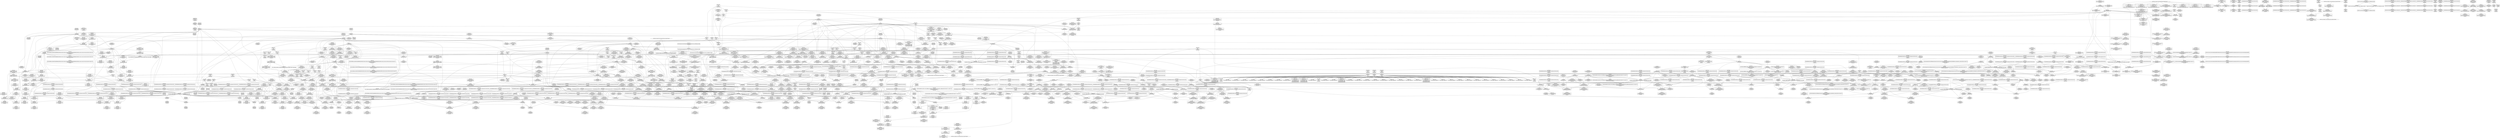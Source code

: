 digraph {
	CE0x54f10d0 [shape=record,shape=Mrecord,label="{CE0x54f10d0|task_sid:do.body5|*SummSink*}"]
	CE0x54f5290 [shape=record,shape=Mrecord,label="{CE0x54f5290|cred_sid:tmp|*SummSink*}"]
	CE0x4b8f0e0 [shape=record,shape=Mrecord,label="{CE0x4b8f0e0|GLOBAL:sock_has_perm|*Constant*|*SummSource*}"]
	CE0x55194b0 [shape=record,shape=Mrecord,label="{CE0x55194b0|GLOBAL:rcu_read_lock.__warned|Global_var:rcu_read_lock.__warned|*SummSink*}"]
	CE0x54792e0 [shape=record,shape=Mrecord,label="{CE0x54792e0|sock_has_perm:tmp19|security/selinux/hooks.c,3977}"]
	CE0x547a6f0 [shape=record,shape=Mrecord,label="{CE0x547a6f0|rcu_read_unlock:tmp17|include/linux/rcupdate.h,933|*SummSink*}"]
	CE0x552ef50 [shape=record,shape=Mrecord,label="{CE0x552ef50|_call_void_asm_addl_$1,_%gs:$0_,_*m,ri,*m,_dirflag_,_fpsr_,_flags_(i32*___preempt_count,_i32_%sub,_i32*___preempt_count)_#3,_!dbg_!27717,_!srcloc_!27718|./arch/x86/include/asm/preempt.h,77|*SummSource*}"]
	CE0x54ddea0 [shape=record,shape=Mrecord,label="{CE0x54ddea0|sock_has_perm:tmp4|security/selinux/hooks.c,3966}"]
	CE0x54f3cb0 [shape=record,shape=Mrecord,label="{CE0x54f3cb0|_call_void_asm_sideeffect_,_memory_,_dirflag_,_fpsr_,_flags_()_#3,_!dbg_!27714,_!srcloc_!27715|include/linux/rcupdate.h,239|*SummSink*}"]
	CE0x54c1620 [shape=record,shape=Mrecord,label="{CE0x54c1620|i64*_getelementptr_inbounds_(_13_x_i64_,_13_x_i64_*___llvm_gcov_ctr126,_i64_0,_i64_9)|*Constant*|*SummSink*}"]
	CE0x54e9e60 [shape=record,shape=Mrecord,label="{CE0x54e9e60|i32_77|*Constant*|*SummSink*}"]
	CE0x5577d70 [shape=record,shape=Mrecord,label="{CE0x5577d70|rcu_lock_acquire:indirectgoto|*SummSource*}"]
	CE0x55787d0 [shape=record,shape=Mrecord,label="{CE0x55787d0|i64*_getelementptr_inbounds_(_4_x_i64_,_4_x_i64_*___llvm_gcov_ctr134,_i64_0,_i64_0)|*Constant*|*SummSink*}"]
	CE0x54e6da0 [shape=record,shape=Mrecord,label="{CE0x54e6da0|_call_void_mcount()_#3}"]
	CE0x544b120 [shape=record,shape=Mrecord,label="{CE0x544b120|_ret_%struct.task_struct*_%tmp4,_!dbg_!27714|./arch/x86/include/asm/current.h,14|*SummSource*}"]
	CE0x54eb8b0 [shape=record,shape=Mrecord,label="{CE0x54eb8b0|rcu_read_unlock:if.then|*SummSink*}"]
	CE0x54d3e80 [shape=record,shape=Mrecord,label="{CE0x54d3e80|i64*_getelementptr_inbounds_(_6_x_i64_,_6_x_i64_*___llvm_gcov_ctr327,_i64_0,_i64_5)|*Constant*}"]
	CE0x547b230 [shape=record,shape=Mrecord,label="{CE0x547b230|sock_has_perm:tmp3|security/selinux/hooks.c,3964}"]
	CE0x5568ce0 [shape=record,shape=Mrecord,label="{CE0x5568ce0|_call_void_asm_addl_$1,_%gs:$0_,_*m,ri,*m,_dirflag_,_fpsr_,_flags_(i32*___preempt_count,_i32_%val,_i32*___preempt_count)_#3,_!dbg_!27714,_!srcloc_!27717|./arch/x86/include/asm/preempt.h,72}"]
	CE0x556df40 [shape=record,shape=Mrecord,label="{CE0x556df40|i64*_getelementptr_inbounds_(_4_x_i64_,_4_x_i64_*___llvm_gcov_ctr135,_i64_0,_i64_1)|*Constant*|*SummSink*}"]
	CE0x54d37d0 [shape=record,shape=Mrecord,label="{CE0x54d37d0|avc_has_perm:auditdata|Function::avc_has_perm&Arg::auditdata::}"]
	CE0x5509250 [shape=record,shape=Mrecord,label="{CE0x5509250|i64*_getelementptr_inbounds_(_4_x_i64_,_4_x_i64_*___llvm_gcov_ctr133,_i64_0,_i64_3)|*Constant*|*SummSink*}"]
	CE0x54ee460 [shape=record,shape=Mrecord,label="{CE0x54ee460|COLLAPSED:_CMRE:_elem_0::|security/selinux/hooks.c,196}"]
	CE0x551dc00 [shape=record,shape=Mrecord,label="{CE0x551dc00|rcu_read_lock:if.then|*SummSource*}"]
	CE0x5503d50 [shape=record,shape=Mrecord,label="{CE0x5503d50|i64*_getelementptr_inbounds_(_4_x_i64_,_4_x_i64_*___llvm_gcov_ctr135,_i64_0,_i64_2)|*Constant*}"]
	CE0x5452950 [shape=record,shape=Mrecord,label="{CE0x5452950|sock_has_perm:tmp1}"]
	CE0x552aa70 [shape=record,shape=Mrecord,label="{CE0x552aa70|i64*_getelementptr_inbounds_(_4_x_i64_,_4_x_i64_*___llvm_gcov_ctr128,_i64_0,_i64_0)|*Constant*}"]
	CE0x54ecbb0 [shape=record,shape=Mrecord,label="{CE0x54ecbb0|task_sid:tobool1|security/selinux/hooks.c,208|*SummSource*}"]
	CE0x557cce0 [shape=record,shape=Mrecord,label="{CE0x557cce0|i64*_getelementptr_inbounds_(_4_x_i64_,_4_x_i64_*___llvm_gcov_ctr135,_i64_0,_i64_3)|*Constant*|*SummSource*}"]
	CE0x551dc70 [shape=record,shape=Mrecord,label="{CE0x551dc70|rcu_read_lock:if.then|*SummSink*}"]
	CE0x544cfa0 [shape=record,shape=Mrecord,label="{CE0x544cfa0|i64*_getelementptr_inbounds_(_2_x_i64_,_2_x_i64_*___llvm_gcov_ctr364,_i64_0,_i64_1)|*Constant*|*SummSource*}"]
	CE0x553e6f0 [shape=record,shape=Mrecord,label="{CE0x553e6f0|rcu_read_unlock:land.lhs.true2|*SummSink*}"]
	CE0x5593f50 [shape=record,shape=Mrecord,label="{CE0x5593f50|__rcu_read_unlock:tmp1|*SummSink*}"]
	CE0x54526f0 [shape=record,shape=Mrecord,label="{CE0x54526f0|task_sid:real_cred|security/selinux/hooks.c,208|*SummSink*}"]
	CE0x54de610 [shape=record,shape=Mrecord,label="{CE0x54de610|i8_0|*Constant*}"]
	CE0x557f470 [shape=record,shape=Mrecord,label="{CE0x557f470|__preempt_count_sub:tmp7|./arch/x86/include/asm/preempt.h,78|*SummSource*}"]
	CE0x547cf50 [shape=record,shape=Mrecord,label="{CE0x547cf50|_ret_void,_!dbg_!27735|include/linux/rcupdate.h,884|*SummSink*}"]
	CE0x553f020 [shape=record,shape=Mrecord,label="{CE0x553f020|i64*_getelementptr_inbounds_(_11_x_i64_,_11_x_i64_*___llvm_gcov_ctr132,_i64_0,_i64_9)|*Constant*|*SummSource*}"]
	CE0x553efb0 [shape=record,shape=Mrecord,label="{CE0x553efb0|i64*_getelementptr_inbounds_(_11_x_i64_,_11_x_i64_*___llvm_gcov_ctr132,_i64_0,_i64_9)|*Constant*}"]
	CE0x552a050 [shape=record,shape=Mrecord,label="{CE0x552a050|rcu_read_unlock:tmp4|include/linux/rcupdate.h,933}"]
	CE0x551e3b0 [shape=record,shape=Mrecord,label="{CE0x551e3b0|rcu_read_lock:land.lhs.true|*SummSink*}"]
	CE0x54919b0 [shape=record,shape=Mrecord,label="{CE0x54919b0|rcu_read_lock:entry}"]
	CE0x54e8770 [shape=record,shape=Mrecord,label="{CE0x54e8770|cred_sid:tmp2}"]
	CE0x54ce990 [shape=record,shape=Mrecord,label="{CE0x54ce990|sock_has_perm:tmp17|security/selinux/hooks.c,3976|*SummSource*}"]
	CE0x551dee0 [shape=record,shape=Mrecord,label="{CE0x551dee0|rcu_read_lock:do.body}"]
	CE0x54fa260 [shape=record,shape=Mrecord,label="{CE0x54fa260|task_sid:tmp17|security/selinux/hooks.c,208|*SummSource*}"]
	CE0x5531aa0 [shape=record,shape=Mrecord,label="{CE0x5531aa0|rcu_lock_release:tmp3}"]
	CE0x54ee330 [shape=record,shape=Mrecord,label="{CE0x54ee330|COLLAPSED:_GCMRE___llvm_gcov_ctr127_internal_global_11_x_i64_zeroinitializer:_elem_0:default:}"]
	CE0x54fd5f0 [shape=record,shape=Mrecord,label="{CE0x54fd5f0|__rcu_read_unlock:entry}"]
	CE0x5471ea0 [shape=record,shape=Mrecord,label="{CE0x5471ea0|i64_3|*Constant*}"]
	CE0x54d1370 [shape=record,shape=Mrecord,label="{CE0x54d1370|sock_has_perm:tmp16|security/selinux/hooks.c,3976|*SummSink*}"]
	CE0x551e7b0 [shape=record,shape=Mrecord,label="{CE0x551e7b0|rcu_read_lock:if.end}"]
	CE0x5471c20 [shape=record,shape=Mrecord,label="{CE0x5471c20|rcu_read_lock:tobool|include/linux/rcupdate.h,882|*SummSource*}"]
	CE0x54c30a0 [shape=record,shape=Mrecord,label="{CE0x54c30a0|i8_1|*Constant*|*SummSink*}"]
	CE0x552e3b0 [shape=record,shape=Mrecord,label="{CE0x552e3b0|rcu_lock_acquire:tmp4|include/linux/rcupdate.h,418}"]
	CE0x544bb00 [shape=record,shape=Mrecord,label="{CE0x544bb00|selinux_socket_getpeername:tmp|*SummSource*}"]
	CE0x548f810 [shape=record,shape=Mrecord,label="{CE0x548f810|task_sid:tmp3|*SummSink*}"]
	CE0x55129f0 [shape=record,shape=Mrecord,label="{CE0x55129f0|__rcu_read_unlock:tmp1|*SummSource*}"]
	CE0x54f02f0 [shape=record,shape=Mrecord,label="{CE0x54f02f0|rcu_read_unlock:tmp7|include/linux/rcupdate.h,933}"]
	CE0x5578210 [shape=record,shape=Mrecord,label="{CE0x5578210|__rcu_read_lock:do.body|*SummSink*}"]
	CE0x544b750 [shape=record,shape=Mrecord,label="{CE0x544b750|selinux_socket_getpeername:tmp1|*SummSource*}"]
	CE0x5525b50 [shape=record,shape=Mrecord,label="{CE0x5525b50|GLOBAL:lockdep_rcu_suspicious|*Constant*}"]
	CE0x5471290 [shape=record,shape=Mrecord,label="{CE0x5471290|i64_3|*Constant*}"]
	CE0x5539690 [shape=record,shape=Mrecord,label="{CE0x5539690|rcu_read_unlock:tmp10|include/linux/rcupdate.h,933}"]
	CE0x54fc370 [shape=record,shape=Mrecord,label="{CE0x54fc370|rcu_lock_release:entry|*SummSource*}"]
	CE0x55b41a0 [shape=record,shape=Mrecord,label="{CE0x55b41a0|__preempt_count_sub:tmp7|./arch/x86/include/asm/preempt.h,78|*SummSink*}"]
	CE0x54de2f0 [shape=record,shape=Mrecord,label="{CE0x54de2f0|sock_has_perm:tmp5|security/selinux/hooks.c,3966|*SummSource*}"]
	CE0x55670a0 [shape=record,shape=Mrecord,label="{CE0x55670a0|%struct.lockdep_map*_null|*Constant*|*SummSource*}"]
	CE0x5499610 [shape=record,shape=Mrecord,label="{CE0x5499610|sock_has_perm:tmp13|security/selinux/hooks.c,3972|*SummSource*}"]
	CE0x54cf000 [shape=record,shape=Mrecord,label="{CE0x54cf000|sock_has_perm:net1|security/selinux/hooks.c,3973|*SummSink*}"]
	CE0x55aa060 [shape=record,shape=Mrecord,label="{CE0x55aa060|__preempt_count_sub:tmp1}"]
	CE0x54f9820 [shape=record,shape=Mrecord,label="{CE0x54f9820|task_sid:tmp16|security/selinux/hooks.c,208}"]
	CE0x550f450 [shape=record,shape=Mrecord,label="{CE0x550f450|__preempt_count_sub:bb}"]
	CE0x5528ea0 [shape=record,shape=Mrecord,label="{CE0x5528ea0|rcu_read_lock:tmp21|include/linux/rcupdate.h,884|*SummSink*}"]
	CE0x549e690 [shape=record,shape=Mrecord,label="{CE0x549e690|sock_has_perm:tmp18|security/selinux/hooks.c,3977|*SummSource*}"]
	CE0x547f0b0 [shape=record,shape=Mrecord,label="{CE0x547f0b0|_call_void_mcount()_#3}"]
	CE0x54ebba0 [shape=record,shape=Mrecord,label="{CE0x54ebba0|task_sid:tobool|security/selinux/hooks.c,208}"]
	CE0x5561eb0 [shape=record,shape=Mrecord,label="{CE0x5561eb0|__rcu_read_unlock:tmp3|*SummSource*}"]
	CE0x54fa7b0 [shape=record,shape=Mrecord,label="{CE0x54fa7b0|cred_sid:tmp1|*SummSink*}"]
	CE0x5534f90 [shape=record,shape=Mrecord,label="{CE0x5534f90|_call_void_asm_sideeffect_,_memory_,_dirflag_,_fpsr_,_flags_()_#3,_!dbg_!27711,_!srcloc_!27714|include/linux/rcupdate.h,244|*SummSource*}"]
	CE0x54e9860 [shape=record,shape=Mrecord,label="{CE0x54e9860|task_sid:tmp10|security/selinux/hooks.c,208}"]
	CE0x54eeeb0 [shape=record,shape=Mrecord,label="{CE0x54eeeb0|i64*_getelementptr_inbounds_(_2_x_i64_,_2_x_i64_*___llvm_gcov_ctr131,_i64_0,_i64_1)|*Constant*|*SummSink*}"]
	CE0x55390c0 [shape=record,shape=Mrecord,label="{CE0x55390c0|i64*_getelementptr_inbounds_(_11_x_i64_,_11_x_i64_*___llvm_gcov_ctr132,_i64_0,_i64_1)|*Constant*|*SummSource*}"]
	CE0x55078f0 [shape=record,shape=Mrecord,label="{CE0x55078f0|i64*_getelementptr_inbounds_(_4_x_i64_,_4_x_i64_*___llvm_gcov_ctr133,_i64_0,_i64_2)|*Constant*|*SummSink*}"]
	CE0x5506580 [shape=record,shape=Mrecord,label="{CE0x5506580|__preempt_count_sub:sub|./arch/x86/include/asm/preempt.h,77}"]
	CE0x544ec00 [shape=record,shape=Mrecord,label="{CE0x544ec00|rcu_read_lock:tmp6|include/linux/rcupdate.h,882|*SummSink*}"]
	CE0x5568f40 [shape=record,shape=Mrecord,label="{CE0x5568f40|_call_void_asm_addl_$1,_%gs:$0_,_*m,ri,*m,_dirflag_,_fpsr_,_flags_(i32*___preempt_count,_i32_%val,_i32*___preempt_count)_#3,_!dbg_!27714,_!srcloc_!27717|./arch/x86/include/asm/preempt.h,72|*SummSink*}"]
	CE0x54d21c0 [shape=record,shape=Mrecord,label="{CE0x54d21c0|i32_(i32,_i32,_i16,_i32,_%struct.common_audit_data*)*_bitcast_(i32_(i32,_i32,_i16,_i32,_%struct.common_audit_data.495*)*_avc_has_perm_to_i32_(i32,_i32,_i16,_i32,_%struct.common_audit_data*)*)|*Constant*|*SummSink*}"]
	CE0x54d8030 [shape=record,shape=Mrecord,label="{CE0x54d8030|task_sid:task|Function::task_sid&Arg::task::}"]
	CE0x553d850 [shape=record,shape=Mrecord,label="{CE0x553d850|rcu_read_unlock:land.lhs.true}"]
	CE0x7211970 [shape=record,shape=Mrecord,label="{CE0x7211970|GLOBAL:sock_has_perm|*Constant*}"]
	CE0x547e880 [shape=record,shape=Mrecord,label="{CE0x547e880|GLOBAL:current_task|Global_var:current_task|*SummSource*}"]
	CE0x5509f00 [shape=record,shape=Mrecord,label="{CE0x5509f00|__rcu_read_unlock:do.end|*SummSink*}"]
	CE0x54f8930 [shape=record,shape=Mrecord,label="{CE0x54f8930|task_sid:tobool4|security/selinux/hooks.c,208|*SummSink*}"]
	CE0x5506510 [shape=record,shape=Mrecord,label="{CE0x5506510|i32_0|*Constant*}"]
	CE0x55667b0 [shape=record,shape=Mrecord,label="{CE0x55667b0|%struct.lockdep_map*_null|*Constant*}"]
	CE0x54ec850 [shape=record,shape=Mrecord,label="{CE0x54ec850|_call_void_mcount()_#3|*SummSink*}"]
	CE0x55687d0 [shape=record,shape=Mrecord,label="{CE0x55687d0|_call_void_mcount()_#3|*SummSource*}"]
	CE0x5508380 [shape=record,shape=Mrecord,label="{CE0x5508380|rcu_lock_release:tmp5|include/linux/rcupdate.h,423|*SummSink*}"]
	CE0x5454950 [shape=record,shape=Mrecord,label="{CE0x5454950|_call_void_mcount()_#3|*SummSink*}"]
	CE0x553ce00 [shape=record,shape=Mrecord,label="{CE0x553ce00|i32_934|*Constant*|*SummSink*}"]
	CE0x54c40d0 [shape=record,shape=Mrecord,label="{CE0x54c40d0|i8*_getelementptr_inbounds_(_25_x_i8_,_25_x_i8_*_.str3,_i32_0,_i32_0)|*Constant*|*SummSource*}"]
	CE0x54d1240 [shape=record,shape=Mrecord,label="{CE0x54d1240|sock_has_perm:tmp16|security/selinux/hooks.c,3976|*SummSource*}"]
	CE0x5457d30 [shape=record,shape=Mrecord,label="{CE0x5457d30|selinux_socket_getpeername:tmp3|*SummSource*}"]
	CE0x553e300 [shape=record,shape=Mrecord,label="{CE0x553e300|rcu_read_unlock:do.body|*SummSource*}"]
	CE0x54ed590 [shape=record,shape=Mrecord,label="{CE0x54ed590|task_sid:tobool4|security/selinux/hooks.c,208|*SummSource*}"]
	CE0x557c210 [shape=record,shape=Mrecord,label="{CE0x557c210|__preempt_count_add:tmp3}"]
	CE0x549ea30 [shape=record,shape=Mrecord,label="{CE0x549ea30|sock_has_perm:ad|security/selinux/hooks.c, 3965}"]
	CE0x5480b00 [shape=record,shape=Mrecord,label="{CE0x5480b00|i64*_getelementptr_inbounds_(_11_x_i64_,_11_x_i64_*___llvm_gcov_ctr127,_i64_0,_i64_0)|*Constant*|*SummSink*}"]
	CE0x55b7660 [shape=record,shape=Mrecord,label="{CE0x55b7660|__preempt_count_add:tmp3|*SummSource*}"]
	CE0x55783b0 [shape=record,shape=Mrecord,label="{CE0x55783b0|__rcu_read_unlock:tmp|*SummSink*}"]
	CE0x55354e0 [shape=record,shape=Mrecord,label="{CE0x55354e0|GLOBAL:__preempt_count|Global_var:__preempt_count}"]
	CE0x5459bc0 [shape=record,shape=Mrecord,label="{CE0x5459bc0|i32_1|*Constant*|*SummSink*}"]
	CE0x55303d0 [shape=record,shape=Mrecord,label="{CE0x55303d0|rcu_read_unlock:tmp9|include/linux/rcupdate.h,933}"]
	CE0x5466360 [shape=record,shape=Mrecord,label="{CE0x5466360|sock_has_perm:entry|*SummSource*}"]
	CE0x54fee40 [shape=record,shape=Mrecord,label="{CE0x54fee40|_call_void_mcount()_#3}"]
	CE0x5579d80 [shape=record,shape=Mrecord,label="{CE0x5579d80|__preempt_count_add:tmp6|./arch/x86/include/asm/preempt.h,73|*SummSink*}"]
	CE0x54d7e00 [shape=record,shape=Mrecord,label="{CE0x54d7e00|task_sid:entry}"]
	CE0x6736f20 [shape=record,shape=Mrecord,label="{CE0x6736f20|32:_%struct.sock*,_:_CRE_0,4_|*MultipleSource*|security/selinux/hooks.c,4231|Function::selinux_socket_getpeername&Arg::sock::}"]
	CE0x54593a0 [shape=record,shape=Mrecord,label="{CE0x54593a0|sock_has_perm:sk_security|security/selinux/hooks.c,3964|*SummSink*}"]
	CE0x5569af0 [shape=record,shape=Mrecord,label="{CE0x5569af0|__preempt_count_sub:tmp1|*SummSink*}"]
	CE0x5568080 [shape=record,shape=Mrecord,label="{CE0x5568080|__preempt_count_sub:val|Function::__preempt_count_sub&Arg::val::}"]
	CE0x547df80 [shape=record,shape=Mrecord,label="{CE0x547df80|sock_has_perm:cleanup|*SummSink*}"]
	CE0x54dbdd0 [shape=record,shape=Mrecord,label="{CE0x54dbdd0|GLOBAL:__llvm_gcov_ctr327|Global_var:__llvm_gcov_ctr327|*SummSink*}"]
	CE0x5518c50 [shape=record,shape=Mrecord,label="{CE0x5518c50|rcu_read_unlock:tmp1}"]
	CE0x5491170 [shape=record,shape=Mrecord,label="{CE0x5491170|rcu_read_lock:tmp1}"]
	CE0x553f800 [shape=record,shape=Mrecord,label="{CE0x553f800|rcu_read_unlock:tmp19|include/linux/rcupdate.h,933|*SummSource*}"]
	CE0x546b2c0 [shape=record,shape=Mrecord,label="{CE0x546b2c0|get_current:tmp4|./arch/x86/include/asm/current.h,14|*SummSource*}"]
	CE0x5535130 [shape=record,shape=Mrecord,label="{CE0x5535130|_call_void___preempt_count_sub(i32_1)_#10,_!dbg_!27715|include/linux/rcupdate.h,244}"]
	CE0x54fe2d0 [shape=record,shape=Mrecord,label="{CE0x54fe2d0|__rcu_read_lock:bb|*SummSource*}"]
	CE0x5561610 [shape=record,shape=Mrecord,label="{CE0x5561610|__rcu_read_lock:do.body|*SummSource*}"]
	CE0x5518700 [shape=record,shape=Mrecord,label="{CE0x5518700|rcu_read_lock:tmp3|*SummSource*}"]
	CE0x5566d90 [shape=record,shape=Mrecord,label="{CE0x5566d90|i64*_getelementptr_inbounds_(_4_x_i64_,_4_x_i64_*___llvm_gcov_ctr128,_i64_0,_i64_0)|*Constant*|*SummSource*}"]
	CE0x544b5f0 [shape=record,shape=Mrecord,label="{CE0x544b5f0|sock_has_perm:task|Function::sock_has_perm&Arg::task::}"]
	CE0x54e0aa0 [shape=record,shape=Mrecord,label="{CE0x54e0aa0|i64*_getelementptr_inbounds_(_11_x_i64_,_11_x_i64_*___llvm_gcov_ctr127,_i64_0,_i64_8)|*Constant*|*SummSource*}"]
	CE0x54e9080 [shape=record,shape=Mrecord,label="{CE0x54e9080|rcu_lock_acquire:entry}"]
	CE0x54fc1d0 [shape=record,shape=Mrecord,label="{CE0x54fc1d0|GLOBAL:rcu_lock_release|*Constant*|*SummSource*}"]
	CE0x54c1cb0 [shape=record,shape=Mrecord,label="{CE0x54c1cb0|task_sid:tmp20|security/selinux/hooks.c,208|*SummSource*}"]
	CE0x553e600 [shape=record,shape=Mrecord,label="{CE0x553e600|rcu_read_unlock:land.lhs.true2|*SummSource*}"]
	CE0x552a730 [shape=record,shape=Mrecord,label="{CE0x552a730|i64*_getelementptr_inbounds_(_4_x_i64_,_4_x_i64_*___llvm_gcov_ctr128,_i64_0,_i64_1)|*Constant*|*SummSource*}"]
	CE0x5515980 [shape=record,shape=Mrecord,label="{CE0x5515980|__preempt_count_add:tmp7|./arch/x86/include/asm/preempt.h,73}"]
	CE0x54eb020 [shape=record,shape=Mrecord,label="{CE0x54eb020|task_sid:call|security/selinux/hooks.c,208|*SummSource*}"]
	CE0x5519c30 [shape=record,shape=Mrecord,label="{CE0x5519c30|rcu_read_lock:tmp2|*SummSink*}"]
	CE0x5569c70 [shape=record,shape=Mrecord,label="{CE0x5569c70|__rcu_read_unlock:tmp6|include/linux/rcupdate.h,245}"]
	CE0x553f9c0 [shape=record,shape=Mrecord,label="{CE0x553f9c0|rcu_read_unlock:tmp20|include/linux/rcupdate.h,933}"]
	CE0x5534c50 [shape=record,shape=Mrecord,label="{CE0x5534c50|rcu_read_unlock:tmp15|include/linux/rcupdate.h,933}"]
	CE0x55383d0 [shape=record,shape=Mrecord,label="{CE0x55383d0|rcu_read_unlock:tmp8|include/linux/rcupdate.h,933}"]
	CE0x5579b40 [shape=record,shape=Mrecord,label="{CE0x5579b40|__preempt_count_sub:tmp3|*SummSource*}"]
	CE0x55353a0 [shape=record,shape=Mrecord,label="{CE0x55353a0|i64*_getelementptr_inbounds_(_4_x_i64_,_4_x_i64_*___llvm_gcov_ctr129,_i64_0,_i64_3)|*Constant*}"]
	CE0x55338c0 [shape=record,shape=Mrecord,label="{CE0x55338c0|i64*_getelementptr_inbounds_(_4_x_i64_,_4_x_i64_*___llvm_gcov_ctr134,_i64_0,_i64_3)|*Constant*}"]
	CE0x54f9280 [shape=record,shape=Mrecord,label="{CE0x54f9280|task_sid:tmp14|security/selinux/hooks.c,208}"]
	CE0x544ead0 [shape=record,shape=Mrecord,label="{CE0x544ead0|rcu_read_lock:tmp6|include/linux/rcupdate.h,882|*SummSource*}"]
	CE0x544d470 [shape=record,shape=Mrecord,label="{CE0x544d470|i64*_getelementptr_inbounds_(_2_x_i64_,_2_x_i64_*___llvm_gcov_ctr364,_i64_0,_i64_0)|*Constant*}"]
	CE0x54f7520 [shape=record,shape=Mrecord,label="{CE0x54f7520|cred_sid:tmp}"]
	CE0x54da0d0 [shape=record,shape=Mrecord,label="{CE0x54da0d0|i32_2|*Constant*}"]
	CE0x5594e20 [shape=record,shape=Mrecord,label="{CE0x5594e20|_call_void_mcount()_#3|*SummSink*}"]
	CE0x5525da0 [shape=record,shape=Mrecord,label="{CE0x5525da0|i8*_getelementptr_inbounds_(_25_x_i8_,_25_x_i8_*_.str45,_i32_0,_i32_0)|*Constant*}"]
	CE0x54e9490 [shape=record,shape=Mrecord,label="{CE0x54e9490|task_sid:tmp10|security/selinux/hooks.c,208|*SummSink*}"]
	CE0x54cfa00 [shape=record,shape=Mrecord,label="{CE0x54cfa00|sock_has_perm:net3|security/selinux/hooks.c,3974|*SummSink*}"]
	CE0x5537f50 [shape=record,shape=Mrecord,label="{CE0x5537f50|__rcu_read_lock:tmp5|include/linux/rcupdate.h,239|*SummSource*}"]
	CE0x5470a00 [shape=record,shape=Mrecord,label="{CE0x5470a00|cred_sid:tmp5|security/selinux/hooks.c,196|*SummSink*}"]
	CE0x54efca0 [shape=record,shape=Mrecord,label="{CE0x54efca0|task_sid:land.lhs.true2|*SummSource*}"]
	CE0x5519bc0 [shape=record,shape=Mrecord,label="{CE0x5519bc0|rcu_read_lock:tmp2|*SummSource*}"]
	CE0x54fe450 [shape=record,shape=Mrecord,label="{CE0x54fe450|__rcu_read_lock:bb|*SummSink*}"]
	CE0x5479c50 [shape=record,shape=Mrecord,label="{CE0x5479c50|i64_6|*Constant*}"]
	CE0x557cf40 [shape=record,shape=Mrecord,label="{CE0x557cf40|_call_void_asm_addl_$1,_%gs:$0_,_*m,ri,*m,_dirflag_,_fpsr_,_flags_(i32*___preempt_count,_i32_%sub,_i32*___preempt_count)_#3,_!dbg_!27717,_!srcloc_!27718|./arch/x86/include/asm/preempt.h,77}"]
	CE0x72119e0 [shape=record,shape=Mrecord,label="{CE0x72119e0|selinux_socket_getpeername:call1|security/selinux/hooks.c,4231|*SummSink*}"]
	CE0x553eb60 [shape=record,shape=Mrecord,label="{CE0x553eb60|i64*_getelementptr_inbounds_(_11_x_i64_,_11_x_i64_*___llvm_gcov_ctr132,_i64_0,_i64_0)|*Constant*|*SummSink*}"]
	CE0x552b730 [shape=record,shape=Mrecord,label="{CE0x552b730|__rcu_read_lock:tmp6|include/linux/rcupdate.h,240|*SummSource*}"]
	CE0x55312e0 [shape=record,shape=Mrecord,label="{CE0x55312e0|GLOBAL:__preempt_count_add|*Constant*}"]
	CE0x550fe00 [shape=record,shape=Mrecord,label="{CE0x550fe00|__preempt_count_sub:entry}"]
	CE0x54c1b20 [shape=record,shape=Mrecord,label="{CE0x54c1b20|task_sid:tmp20|security/selinux/hooks.c,208}"]
	CE0x5525e70 [shape=record,shape=Mrecord,label="{CE0x5525e70|i8*_getelementptr_inbounds_(_25_x_i8_,_25_x_i8_*_.str45,_i32_0,_i32_0)|*Constant*|*SummSource*}"]
	CE0x54ccb60 [shape=record,shape=Mrecord,label="{CE0x54ccb60|sock_has_perm:tmp11|security/selinux/hooks.c,3970|*SummSource*}"]
	CE0x5577120 [shape=record,shape=Mrecord,label="{CE0x5577120|rcu_lock_release:bb|*SummSource*}"]
	CE0x54c5800 [shape=record,shape=Mrecord,label="{CE0x54c5800|task_sid:tmp23|security/selinux/hooks.c,208|*SummSource*}"]
	CE0x551b160 [shape=record,shape=Mrecord,label="{CE0x551b160|__rcu_read_lock:tmp3|*SummSink*}"]
	CE0x54d2d10 [shape=record,shape=Mrecord,label="{CE0x54d2d10|rcu_read_lock:tmp12|include/linux/rcupdate.h,882|*SummSource*}"]
	CE0x54c0d70 [shape=record,shape=Mrecord,label="{CE0x54c0d70|i8*_getelementptr_inbounds_(_41_x_i8_,_41_x_i8_*_.str44,_i32_0,_i32_0)|*Constant*}"]
	CE0x54cee30 [shape=record,shape=Mrecord,label="{CE0x54cee30|sock_has_perm:net1|security/selinux/hooks.c,3973}"]
	CE0x548cd80 [shape=record,shape=Mrecord,label="{CE0x548cd80|i64*_getelementptr_inbounds_(_2_x_i64_,_2_x_i64_*___llvm_gcov_ctr98,_i64_0,_i64_0)|*Constant*|*SummSource*}"]
	CE0x55b39c0 [shape=record,shape=Mrecord,label="{CE0x55b39c0|i64*_getelementptr_inbounds_(_4_x_i64_,_4_x_i64_*___llvm_gcov_ctr135,_i64_0,_i64_2)|*Constant*|*SummSource*}"]
	CE0x54d66b0 [shape=record,shape=Mrecord,label="{CE0x54d66b0|8:_%struct.sock*,_:_SCME_41,42_}"]
	CE0x5488510 [shape=record,shape=Mrecord,label="{CE0x5488510|sock_has_perm:perms|Function::sock_has_perm&Arg::perms::|*SummSink*}"]
	CE0x54db680 [shape=record,shape=Mrecord,label="{CE0x54db680|i64_2|*Constant*|*SummSink*}"]
	CE0x5452be0 [shape=record,shape=Mrecord,label="{CE0x5452be0|get_current:tmp4|./arch/x86/include/asm/current.h,14}"]
	CE0x54c65f0 [shape=record,shape=Mrecord,label="{CE0x54c65f0|task_sid:tmp24|security/selinux/hooks.c,208|*SummSink*}"]
	CE0x549dcb0 [shape=record,shape=Mrecord,label="{CE0x549dcb0|sock_has_perm:retval.0|*SummSource*}"]
	CE0x54e9360 [shape=record,shape=Mrecord,label="{CE0x54e9360|i64_5|*Constant*|*SummSink*}"]
	CE0x552f300 [shape=record,shape=Mrecord,label="{CE0x552f300|rcu_read_unlock:tmp13|include/linux/rcupdate.h,933}"]
	CE0x54e1f60 [shape=record,shape=Mrecord,label="{CE0x54e1f60|i8*_getelementptr_inbounds_(_25_x_i8_,_25_x_i8_*_.str45,_i32_0,_i32_0)|*Constant*|*SummSink*}"]
	CE0x54f0fb0 [shape=record,shape=Mrecord,label="{CE0x54f0fb0|task_sid:do.end6|*SummSource*}"]
	CE0x55282a0 [shape=record,shape=Mrecord,label="{CE0x55282a0|rcu_read_lock:tmp20|include/linux/rcupdate.h,882|*SummSource*}"]
	CE0x5459c90 [shape=record,shape=Mrecord,label="{CE0x5459c90|sock_has_perm:net|security/selinux/hooks.c, 3966}"]
	CE0x54e7480 [shape=record,shape=Mrecord,label="{CE0x54e7480|__rcu_read_lock:entry}"]
	CE0x5492200 [shape=record,shape=Mrecord,label="{CE0x5492200|get_current:tmp1}"]
	CE0x55349b0 [shape=record,shape=Mrecord,label="{CE0x55349b0|rcu_read_unlock:tmp14|include/linux/rcupdate.h,933|*SummSource*}"]
	CE0x54ea340 [shape=record,shape=Mrecord,label="{CE0x54ea340|GLOBAL:rcu_lock_acquire|*Constant*|*SummSource*}"]
	CE0x54fab50 [shape=record,shape=Mrecord,label="{CE0x54fab50|i64*_getelementptr_inbounds_(_11_x_i64_,_11_x_i64_*___llvm_gcov_ctr132,_i64_0,_i64_10)|*Constant*|*SummSource*}"]
	CE0x5481880 [shape=record,shape=Mrecord,label="{CE0x5481880|sock_has_perm:cleanup}"]
	CE0x54d5570 [shape=record,shape=Mrecord,label="{CE0x54d5570|8:_%struct.sock*,_:_SCME_26,27_}"]
	CE0x54dc0e0 [shape=record,shape=Mrecord,label="{CE0x54dc0e0|sock_has_perm:tmp9|security/selinux/hooks.c,3969}"]
	CE0x54eb710 [shape=record,shape=Mrecord,label="{CE0x54eb710|rcu_read_unlock:if.then}"]
	CE0x5592b00 [shape=record,shape=Mrecord,label="{CE0x5592b00|__preempt_count_sub:tmp6|./arch/x86/include/asm/preempt.h,78}"]
	CE0x551d5b0 [shape=record,shape=Mrecord,label="{CE0x551d5b0|i64_5|*Constant*}"]
	CE0x54f5570 [shape=record,shape=Mrecord,label="{CE0x54f5570|GLOBAL:task_sid.__warned|Global_var:task_sid.__warned|*SummSink*}"]
	CE0x54572a0 [shape=record,shape=Mrecord,label="{CE0x54572a0|%struct.task_struct*_(%struct.task_struct**)*_asm_movq_%gs:$_1:P_,$0_,_r,im,_dirflag_,_fpsr_,_flags_}"]
	CE0x5451d90 [shape=record,shape=Mrecord,label="{CE0x5451d90|i64*_getelementptr_inbounds_(_11_x_i64_,_11_x_i64_*___llvm_gcov_ctr127,_i64_0,_i64_1)|*Constant*}"]
	CE0x546b490 [shape=record,shape=Mrecord,label="{CE0x546b490|i32_59|*Constant*}"]
	CE0x55967f0 [shape=record,shape=Mrecord,label="{CE0x55967f0|i64*_getelementptr_inbounds_(_4_x_i64_,_4_x_i64_*___llvm_gcov_ctr129,_i64_0,_i64_2)|*Constant*|*SummSource*}"]
	CE0x55058b0 [shape=record,shape=Mrecord,label="{CE0x55058b0|i64*_getelementptr_inbounds_(_4_x_i64_,_4_x_i64_*___llvm_gcov_ctr133,_i64_0,_i64_0)|*Constant*|*SummSource*}"]
	CE0x54f07f0 [shape=record,shape=Mrecord,label="{CE0x54f07f0|task_sid:tmp6|security/selinux/hooks.c,208}"]
	CE0x546b6a0 [shape=record,shape=Mrecord,label="{CE0x546b6a0|GLOBAL:current_task|Global_var:current_task|*SummSink*}"]
	CE0x5515ec0 [shape=record,shape=Mrecord,label="{CE0x5515ec0|_call_void_mcount()_#3|*SummSource*}"]
	CE0x54ca5e0 [shape=record,shape=Mrecord,label="{CE0x54ca5e0|__rcu_read_lock:entry|*SummSink*}"]
	CE0x544ef90 [shape=record,shape=Mrecord,label="{CE0x544ef90|task_sid:do.body|*SummSink*}"]
	CE0x548f400 [shape=record,shape=Mrecord,label="{CE0x548f400|rcu_read_lock:call|include/linux/rcupdate.h,882|*SummSink*}"]
	CE0x552f720 [shape=record,shape=Mrecord,label="{CE0x552f720|__preempt_count_add:val|Function::__preempt_count_add&Arg::val::|*SummSource*}"]
	CE0x55329b0 [shape=record,shape=Mrecord,label="{CE0x55329b0|i64*_getelementptr_inbounds_(_11_x_i64_,_11_x_i64_*___llvm_gcov_ctr132,_i64_0,_i64_8)|*Constant*|*SummSource*}"]
	CE0x5561cf0 [shape=record,shape=Mrecord,label="{CE0x5561cf0|__preempt_count_add:tmp|*SummSink*}"]
	CE0x5526740 [shape=record,shape=Mrecord,label="{CE0x5526740|i32_883|*Constant*|*SummSink*}"]
	CE0x54512d0 [shape=record,shape=Mrecord,label="{CE0x54512d0|_call_void_mcount()_#3}"]
	CE0x54d2e90 [shape=record,shape=Mrecord,label="{CE0x54d2e90|rcu_read_lock:tmp12|include/linux/rcupdate.h,882|*SummSink*}"]
	CE0x552d370 [shape=record,shape=Mrecord,label="{CE0x552d370|rcu_read_unlock:call|include/linux/rcupdate.h,933}"]
	CE0x54e1850 [shape=record,shape=Mrecord,label="{CE0x54e1850|rcu_read_lock:tmp18|include/linux/rcupdate.h,882|*SummSink*}"]
	CE0x54de860 [shape=record,shape=Mrecord,label="{CE0x54de860|i8_0|*Constant*|*SummSink*}"]
	CE0x54e8850 [shape=record,shape=Mrecord,label="{CE0x54e8850|cred_sid:tmp2|*SummSink*}"]
	CE0x5465f70 [shape=record,shape=Mrecord,label="{CE0x5465f70|_call_void_mcount()_#3|*SummSink*}"]
	CE0x5490760 [shape=record,shape=Mrecord,label="{CE0x5490760|GLOBAL:__llvm_gcov_ctr132|Global_var:__llvm_gcov_ctr132|*SummSink*}"]
	CE0x54fb4a0 [shape=record,shape=Mrecord,label="{CE0x54fb4a0|rcu_read_unlock:tmp22|include/linux/rcupdate.h,935|*SummSink*}"]
	CE0x5472030 [shape=record,shape=Mrecord,label="{CE0x5472030|task_sid:tmp13|security/selinux/hooks.c,208}"]
	CE0x5450070 [shape=record,shape=Mrecord,label="{CE0x5450070|selinux_socket_getpeername:tmp1}"]
	CE0x551e310 [shape=record,shape=Mrecord,label="{CE0x551e310|rcu_read_lock:land.lhs.true|*SummSource*}"]
	CE0x54ea4e0 [shape=record,shape=Mrecord,label="{CE0x54ea4e0|rcu_lock_acquire:entry|*SummSource*}"]
	CE0x5499680 [shape=record,shape=Mrecord,label="{CE0x5499680|sock_has_perm:tmp13|security/selinux/hooks.c,3972|*SummSink*}"]
	CE0x5531130 [shape=record,shape=Mrecord,label="{CE0x5531130|_call_void___preempt_count_add(i32_1)_#10,_!dbg_!27711|include/linux/rcupdate.h,239|*SummSink*}"]
	CE0x54f17c0 [shape=record,shape=Mrecord,label="{CE0x54f17c0|task_sid:tmp11|security/selinux/hooks.c,208|*SummSink*}"]
	CE0x6678fd0 [shape=record,shape=Mrecord,label="{CE0x6678fd0|selinux_socket_getpeername:call1|security/selinux/hooks.c,4231|*SummSource*}"]
	CE0x547a050 [shape=record,shape=Mrecord,label="{CE0x547a050|i64_7|*Constant*}"]
	CE0x54d9920 [shape=record,shape=Mrecord,label="{CE0x54d9920|i32_8|*Constant*|*SummSink*}"]
	CE0x552ff40 [shape=record,shape=Mrecord,label="{CE0x552ff40|__preempt_count_add:entry|*SummSource*}"]
	CE0x54d5d30 [shape=record,shape=Mrecord,label="{CE0x54d5d30|8:_%struct.sock*,_:_SCME_33,34_}"]
	CE0x54d57a0 [shape=record,shape=Mrecord,label="{CE0x54d57a0|8:_%struct.sock*,_:_SCME_28,29_}"]
	CE0x552a1d0 [shape=record,shape=Mrecord,label="{CE0x552a1d0|rcu_read_unlock:tobool|include/linux/rcupdate.h,933}"]
	CE0x54eece0 [shape=record,shape=Mrecord,label="{CE0x54eece0|i64_5|*Constant*|*SummSource*}"]
	CE0x54c3110 [shape=record,shape=Mrecord,label="{CE0x54c3110|i8*_getelementptr_inbounds_(_25_x_i8_,_25_x_i8_*_.str3,_i32_0,_i32_0)|*Constant*}"]
	CE0x54e92c0 [shape=record,shape=Mrecord,label="{CE0x54e92c0|_call_void_rcu_lock_acquire(%struct.lockdep_map*_rcu_lock_map)_#10,_!dbg_!27711|include/linux/rcupdate.h,881|*SummSource*}"]
	CE0x54f3650 [shape=record,shape=Mrecord,label="{CE0x54f3650|rcu_read_lock:tmp7|include/linux/rcupdate.h,882|*SummSource*}"]
	CE0x54de470 [shape=record,shape=Mrecord,label="{CE0x54de470|sock_has_perm:tmp5|security/selinux/hooks.c,3966|*SummSink*}"]
	CE0x54905f0 [shape=record,shape=Mrecord,label="{CE0x54905f0|GLOBAL:__llvm_gcov_ctr132|Global_var:__llvm_gcov_ctr132|*SummSource*}"]
	CE0x5539a30 [shape=record,shape=Mrecord,label="{CE0x5539a30|rcu_lock_acquire:bb}"]
	CE0x5506fd0 [shape=record,shape=Mrecord,label="{CE0x5506fd0|COLLAPSED:_GCMRE___llvm_gcov_ctr130_internal_global_4_x_i64_zeroinitializer:_elem_0:default:}"]
	CE0x5561df0 [shape=record,shape=Mrecord,label="{CE0x5561df0|i64*_getelementptr_inbounds_(_4_x_i64_,_4_x_i64_*___llvm_gcov_ctr134,_i64_0,_i64_0)|*Constant*}"]
	CE0x5530140 [shape=record,shape=Mrecord,label="{CE0x5530140|__preempt_count_add:entry|*SummSink*}"]
	CE0x544daa0 [shape=record,shape=Mrecord,label="{CE0x544daa0|selinux_socket_getpeername:bb|*SummSink*}"]
	CE0x54ee650 [shape=record,shape=Mrecord,label="{CE0x54ee650|cred_sid:tmp4|*LoadInst*|security/selinux/hooks.c,196|*SummSource*}"]
	CE0x5577060 [shape=record,shape=Mrecord,label="{CE0x5577060|rcu_lock_release:bb}"]
	CE0x5496260 [shape=record,shape=Mrecord,label="{CE0x5496260|sock_has_perm:tmp10|security/selinux/hooks.c,3969|*SummSink*}"]
	CE0x5530a20 [shape=record,shape=Mrecord,label="{CE0x5530a20|_call_void_mcount()_#3|*SummSink*}"]
	CE0x550ec70 [shape=record,shape=Mrecord,label="{CE0x550ec70|__preempt_count_add:do.end|*SummSource*}"]
	CE0x546dae0 [shape=record,shape=Mrecord,label="{CE0x546dae0|i64*_getelementptr_inbounds_(_11_x_i64_,_11_x_i64_*___llvm_gcov_ctr127,_i64_0,_i64_0)|*Constant*}"]
	CE0x5533000 [shape=record,shape=Mrecord,label="{CE0x5533000|_call_void_lockdep_rcu_suspicious(i8*_getelementptr_inbounds_(_25_x_i8_,_25_x_i8_*_.str45,_i32_0,_i32_0),_i32_934,_i8*_getelementptr_inbounds_(_44_x_i8_,_44_x_i8_*_.str47,_i32_0,_i32_0))_#10,_!dbg_!27726|include/linux/rcupdate.h,933|*SummSource*}"]
	CE0x54e6ca0 [shape=record,shape=Mrecord,label="{CE0x54e6ca0|cred_sid:tmp3|*SummSink*}"]
	CE0x544c760 [shape=record,shape=Mrecord,label="{CE0x544c760|i64_1|*Constant*}"]
	CE0x5506f60 [shape=record,shape=Mrecord,label="{CE0x5506f60|rcu_lock_acquire:tmp}"]
	CE0x54f6550 [shape=record,shape=Mrecord,label="{CE0x54f6550|0:_i8,_:_GCMR_task_sid.__warned_internal_global_i8_0,_section_.data.unlikely_,_align_1:_elem_0:default:}"]
	CE0x55780b0 [shape=record,shape=Mrecord,label="{CE0x55780b0|_call_void_mcount()_#3|*SummSource*}"]
	CE0x55661e0 [shape=record,shape=Mrecord,label="{CE0x55661e0|rcu_lock_release:tmp1|*SummSource*}"]
	CE0x54f2cd0 [shape=record,shape=Mrecord,label="{CE0x54f2cd0|task_sid:land.lhs.true2|*SummSink*}"]
	CE0x5507af0 [shape=record,shape=Mrecord,label="{CE0x5507af0|rcu_lock_release:tmp4|include/linux/rcupdate.h,423}"]
	CE0x54d43f0 [shape=record,shape=Mrecord,label="{CE0x54d43f0|8:_%struct.sock*,_:_SCME_8,16_|*MultipleSource*|security/selinux/hooks.c, 3966|security/selinux/hooks.c,3966|security/selinux/hooks.c,3966}"]
	CE0x5538110 [shape=record,shape=Mrecord,label="{CE0x5538110|__rcu_read_lock:tmp5|include/linux/rcupdate.h,239|*SummSink*}"]
	CE0x54d9b90 [shape=record,shape=Mrecord,label="{CE0x54d9b90|sock_has_perm:call|security/selinux/hooks.c,3967|*SummSink*}"]
	CE0x551e600 [shape=record,shape=Mrecord,label="{CE0x551e600|rcu_read_lock:bb|*SummSource*}"]
	CE0x55046d0 [shape=record,shape=Mrecord,label="{CE0x55046d0|__preempt_count_add:tmp5|./arch/x86/include/asm/preempt.h,72}"]
	CE0x544dc90 [shape=record,shape=Mrecord,label="{CE0x544dc90|selinux_socket_getpeername:sk|security/selinux/hooks.c,4231}"]
	CE0x553e1d0 [shape=record,shape=Mrecord,label="{CE0x553e1d0|rcu_read_unlock:do.body}"]
	CE0x54f9380 [shape=record,shape=Mrecord,label="{CE0x54f9380|task_sid:tmp15|security/selinux/hooks.c,208}"]
	CE0x552bd60 [shape=record,shape=Mrecord,label="{CE0x552bd60|rcu_lock_acquire:__here|*SummSink*}"]
	CE0x54f42e0 [shape=record,shape=Mrecord,label="{CE0x54f42e0|rcu_read_unlock:tmp4|include/linux/rcupdate.h,933|*SummSource*}"]
	CE0x54799b0 [shape=record,shape=Mrecord,label="{CE0x54799b0|sock_has_perm:tmp20|security/selinux/hooks.c,3977|*SummSource*}"]
	CE0x54d7880 [shape=record,shape=Mrecord,label="{CE0x54d7880|i64_56|*Constant*}"]
	CE0x5530fe0 [shape=record,shape=Mrecord,label="{CE0x5530fe0|_call_void___preempt_count_add(i32_1)_#10,_!dbg_!27711|include/linux/rcupdate.h,239}"]
	CE0x54d7750 [shape=record,shape=Mrecord,label="{CE0x54d7750|8:_%struct.sock*,_:_SCME_55,56_}"]
	CE0x5495f10 [shape=record,shape=Mrecord,label="{CE0x5495f10|task_sid:land.lhs.true}"]
	CE0x54795d0 [shape=record,shape=Mrecord,label="{CE0x54795d0|sock_has_perm:tmp19|security/selinux/hooks.c,3977|*SummSink*}"]
	CE0x54d3990 [shape=record,shape=Mrecord,label="{CE0x54d3990|avc_has_perm:auditdata|Function::avc_has_perm&Arg::auditdata::|*SummSink*}"]
	CE0x54dc3b0 [shape=record,shape=Mrecord,label="{CE0x54dc3b0|sock_has_perm:tmp8|security/selinux/hooks.c,3969|*SummSource*}"]
	CE0x5536210 [shape=record,shape=Mrecord,label="{CE0x5536210|void_(i32*,_i32,_i32*)*_asm_addl_$1,_%gs:$0_,_*m,ri,*m,_dirflag_,_fpsr_,_flags_}"]
	CE0x5567640 [shape=record,shape=Mrecord,label="{CE0x5567640|i64_ptrtoint_(i8*_blockaddress(_rcu_lock_acquire,_%__here)_to_i64)|*Constant*|*SummSink*}"]
	CE0x54ee870 [shape=record,shape=Mrecord,label="{CE0x54ee870|rcu_read_lock:if.end|*SummSink*}"]
	CE0x54f00a0 [shape=record,shape=Mrecord,label="{CE0x54f00a0|_call_void_mcount()_#3|*SummSink*}"]
	CE0x5519880 [shape=record,shape=Mrecord,label="{CE0x5519880|__rcu_read_lock:tmp2}"]
	CE0x54fed30 [shape=record,shape=Mrecord,label="{CE0x54fed30|rcu_lock_acquire:tmp3|*SummSink*}"]
	CE0x54960e0 [shape=record,shape=Mrecord,label="{CE0x54960e0|sock_has_perm:tmp10|security/selinux/hooks.c,3969|*SummSource*}"]
	CE0x5499ca0 [shape=record,shape=Mrecord,label="{CE0x5499ca0|sock_has_perm:tmp14|security/selinux/hooks.c,3972|*SummSource*}"]
	CE0x54f4270 [shape=record,shape=Mrecord,label="{CE0x54f4270|rcu_read_unlock:tobool|include/linux/rcupdate.h,933|*SummSink*}"]
	CE0x54fac70 [shape=record,shape=Mrecord,label="{CE0x54fac70|rcu_read_unlock:tmp21|include/linux/rcupdate.h,935|*SummSink*}"]
	CE0x54911e0 [shape=record,shape=Mrecord,label="{CE0x54911e0|rcu_read_lock:tmp1|*SummSource*}"]
	CE0x54e1110 [shape=record,shape=Mrecord,label="{CE0x54e1110|rcu_read_lock:tmp17|include/linux/rcupdate.h,882}"]
	CE0x54f8a70 [shape=record,shape=Mrecord,label="{CE0x54f8a70|i64_6|*Constant*|*SummSource*}"]
	CE0x54e1180 [shape=record,shape=Mrecord,label="{CE0x54e1180|rcu_read_lock:tmp17|include/linux/rcupdate.h,882|*SummSource*}"]
	CE0x55684c0 [shape=record,shape=Mrecord,label="{CE0x55684c0|_ret_void,_!dbg_!27720|./arch/x86/include/asm/preempt.h,78|*SummSource*}"]
	CE0x5454260 [shape=record,shape=Mrecord,label="{CE0x5454260|avc_has_perm:tclass|Function::avc_has_perm&Arg::tclass::|*SummSource*}"]
	CE0x54c3650 [shape=record,shape=Mrecord,label="{CE0x54c3650|_call_void_lockdep_rcu_suspicious(i8*_getelementptr_inbounds_(_25_x_i8_,_25_x_i8_*_.str3,_i32_0,_i32_0),_i32_208,_i8*_getelementptr_inbounds_(_41_x_i8_,_41_x_i8_*_.str44,_i32_0,_i32_0))_#10,_!dbg_!27732|security/selinux/hooks.c,208|*SummSink*}"]
	CE0x5578870 [shape=record,shape=Mrecord,label="{CE0x5578870|__rcu_read_unlock:tmp}"]
	"CONST[source:0(mediator),value:2(dynamic)][purpose:{subject}][SnkIdx:0]"
	CE0x5491940 [shape=record,shape=Mrecord,label="{CE0x5491940|GLOBAL:rcu_read_lock|*Constant*|*SummSink*}"]
	CE0x54c9780 [shape=record,shape=Mrecord,label="{CE0x54c9780|_ret_void,_!dbg_!27735|include/linux/rcupdate.h,938|*SummSource*}"]
	CE0x551d890 [shape=record,shape=Mrecord,label="{CE0x551d890|rcu_read_lock:tobool1|include/linux/rcupdate.h,882|*SummSource*}"]
	CE0x54e19c0 [shape=record,shape=Mrecord,label="{CE0x54e19c0|i8_1|*Constant*}"]
	CE0x54c7520 [shape=record,shape=Mrecord,label="{CE0x54c7520|i64*_getelementptr_inbounds_(_13_x_i64_,_13_x_i64_*___llvm_gcov_ctr126,_i64_0,_i64_12)|*Constant*|*SummSource*}"]
	CE0x5479460 [shape=record,shape=Mrecord,label="{CE0x5479460|sock_has_perm:tmp19|security/selinux/hooks.c,3977|*SummSource*}"]
	CE0x54dbb30 [shape=record,shape=Mrecord,label="{CE0x54dbb30|GLOBAL:__llvm_gcov_ctr327|Global_var:__llvm_gcov_ctr327}"]
	CE0x5458d50 [shape=record,shape=Mrecord,label="{CE0x5458d50|i64*_getelementptr_inbounds_(_2_x_i64_,_2_x_i64_*___llvm_gcov_ctr98,_i64_0,_i64_1)|*Constant*}"]
	CE0x5457ea0 [shape=record,shape=Mrecord,label="{CE0x5457ea0|i64*_getelementptr_inbounds_(_2_x_i64_,_2_x_i64_*___llvm_gcov_ctr98,_i64_0,_i64_1)|*Constant*|*SummSink*}"]
	CE0x5596980 [shape=record,shape=Mrecord,label="{CE0x5596980|i64*_getelementptr_inbounds_(_4_x_i64_,_4_x_i64_*___llvm_gcov_ctr129,_i64_0,_i64_2)|*Constant*|*SummSink*}"]
	CE0x54ddfd0 [shape=record,shape=Mrecord,label="{CE0x54ddfd0|sock_has_perm:tmp4|security/selinux/hooks.c,3966|*SummSource*}"]
	CE0x552a3b0 [shape=record,shape=Mrecord,label="{CE0x552a3b0|i64*_getelementptr_inbounds_(_4_x_i64_,_4_x_i64_*___llvm_gcov_ctr134,_i64_0,_i64_1)|*Constant*}"]
	CE0x54d6ca0 [shape=record,shape=Mrecord,label="{CE0x54d6ca0|8:_%struct.sock*,_:_SCME_46,47_}"]
	CE0x54e0d90 [shape=record,shape=Mrecord,label="{CE0x54e0d90|i64*_getelementptr_inbounds_(_11_x_i64_,_11_x_i64_*___llvm_gcov_ctr127,_i64_0,_i64_8)|*Constant*|*SummSink*}"]
	CE0x547baa0 [shape=record,shape=Mrecord,label="{CE0x547baa0|task_sid:tmp1|*SummSink*}"]
	CE0x5562360 [shape=record,shape=Mrecord,label="{CE0x5562360|i64*_getelementptr_inbounds_(_4_x_i64_,_4_x_i64_*___llvm_gcov_ctr134,_i64_0,_i64_2)|*Constant*|*SummSink*}"]
	CE0x545ccd0 [shape=record,shape=Mrecord,label="{CE0x545ccd0|i64_ptrtoint_(i8*_blockaddress(_rcu_lock_release,_%__here)_to_i64)|*Constant*}"]
	CE0x54c2630 [shape=record,shape=Mrecord,label="{CE0x54c2630|task_sid:tmp18|security/selinux/hooks.c,208|*SummSource*}"]
	CE0x54dac60 [shape=record,shape=Mrecord,label="{CE0x54dac60|i64_0|*Constant*}"]
	CE0x546b030 [shape=record,shape=Mrecord,label="{CE0x546b030|sock_has_perm:tmp9|security/selinux/hooks.c,3969|*SummSink*}"]
	CE0x545b4c0 [shape=record,shape=Mrecord,label="{CE0x545b4c0|_call_void_mcount()_#3|*SummSource*}"]
	CE0x54fc8e0 [shape=record,shape=Mrecord,label="{CE0x54fc8e0|GLOBAL:__rcu_read_unlock|*Constant*}"]
	CE0x54cbaa0 [shape=record,shape=Mrecord,label="{CE0x54cbaa0|_call_void_rcu_read_unlock()_#10,_!dbg_!27748|security/selinux/hooks.c,209|*SummSource*}"]
	CE0x549a180 [shape=record,shape=Mrecord,label="{CE0x549a180|sock_has_perm:type|security/selinux/hooks.c,3972}"]
	CE0x54f2050 [shape=record,shape=Mrecord,label="{CE0x54f2050|rcu_read_lock:tmp5|include/linux/rcupdate.h,882|*SummSource*}"]
	CE0x5526f50 [shape=record,shape=Mrecord,label="{CE0x5526f50|i8*_getelementptr_inbounds_(_42_x_i8_,_42_x_i8_*_.str46,_i32_0,_i32_0)|*Constant*|*SummSink*}"]
	CE0x5471f10 [shape=record,shape=Mrecord,label="{CE0x5471f10|i64_2|*Constant*}"]
	CE0x54597b0 [shape=record,shape=Mrecord,label="{CE0x54597b0|i64*_getelementptr_inbounds_(_4_x_i64_,_4_x_i64_*___llvm_gcov_ctr128,_i64_0,_i64_3)|*Constant*|*SummSource*}"]
	CE0x549a490 [shape=record,shape=Mrecord,label="{CE0x549a490|0:_i8,_8:_%struct.lsm_network_audit*,_24:_%struct.selinux_audit_data*,_:_SCMRE_0,1_|*MultipleSource*|security/selinux/hooks.c, 3965|security/selinux/hooks.c,3972}"]
	CE0x54d6b70 [shape=record,shape=Mrecord,label="{CE0x54d6b70|8:_%struct.sock*,_:_SCME_45,46_}"]
	CE0x552a5e0 [shape=record,shape=Mrecord,label="{CE0x552a5e0|__rcu_read_lock:tmp1|*SummSink*}"]
	CE0x5532030 [shape=record,shape=Mrecord,label="{CE0x5532030|GLOBAL:__preempt_count_add|*Constant*|*SummSource*}"]
	CE0x5509490 [shape=record,shape=Mrecord,label="{CE0x5509490|rcu_lock_release:tmp6|*SummSource*}"]
	CE0x54f0860 [shape=record,shape=Mrecord,label="{CE0x54f0860|task_sid:tmp6|security/selinux/hooks.c,208|*SummSource*}"]
	CE0x545e910 [shape=record,shape=Mrecord,label="{CE0x545e910|get_current:tmp2|*SummSink*}"]
	CE0x54c04c0 [shape=record,shape=Mrecord,label="{CE0x54c04c0|i32_208|*Constant*}"]
	CE0x548a810 [shape=record,shape=Mrecord,label="{CE0x548a810|i32_16|*Constant*}"]
	CE0x55002a0 [shape=record,shape=Mrecord,label="{CE0x55002a0|i64*_getelementptr_inbounds_(_4_x_i64_,_4_x_i64_*___llvm_gcov_ctr128,_i64_0,_i64_0)|*Constant*|*SummSink*}"]
	CE0x552ece0 [shape=record,shape=Mrecord,label="{CE0x552ece0|GLOBAL:lock_acquire|*Constant*}"]
	CE0x54ca410 [shape=record,shape=Mrecord,label="{CE0x54ca410|GLOBAL:__rcu_read_lock|*Constant*|*SummSink*}"]
	CE0x55771e0 [shape=record,shape=Mrecord,label="{CE0x55771e0|rcu_lock_release:bb|*SummSink*}"]
	CE0x544f650 [shape=record,shape=Mrecord,label="{CE0x544f650|task_sid:real_cred|security/selinux/hooks.c,208|*SummSource*}"]
	CE0x5562190 [shape=record,shape=Mrecord,label="{CE0x5562190|i64*_getelementptr_inbounds_(_4_x_i64_,_4_x_i64_*___llvm_gcov_ctr134,_i64_0,_i64_2)|*Constant*|*SummSource*}"]
	CE0x54e7f10 [shape=record,shape=Mrecord,label="{CE0x54e7f10|GLOBAL:rcu_lock_acquire|*Constant*}"]
	CE0x54e63b0 [shape=record,shape=Mrecord,label="{CE0x54e63b0|_ret_void,_!dbg_!27717|include/linux/rcupdate.h,419}"]
	CE0x54d3310 [shape=record,shape=Mrecord,label="{CE0x54d3310|rcu_read_lock:call3|include/linux/rcupdate.h,882|*SummSource*}"]
	CE0x5563a20 [shape=record,shape=Mrecord,label="{CE0x5563a20|rcu_lock_acquire:tmp7}"]
	CE0x5577410 [shape=record,shape=Mrecord,label="{CE0x5577410|__rcu_read_unlock:tmp4|include/linux/rcupdate.h,244|*SummSink*}"]
	CE0x552a2b0 [shape=record,shape=Mrecord,label="{CE0x552a2b0|rcu_read_unlock:tobool|include/linux/rcupdate.h,933|*SummSource*}"]
	CE0x54fe920 [shape=record,shape=Mrecord,label="{CE0x54fe920|_call_void_mcount()_#3|*SummSink*}"]
	CE0x549aa00 [shape=record,shape=Mrecord,label="{CE0x549aa00|i8_2|*Constant*}"]
	CE0x54cf3d0 [shape=record,shape=Mrecord,label="{CE0x54cf3d0|sock_has_perm:u2|security/selinux/hooks.c,3974|*SummSource*}"]
	CE0x54f4530 [shape=record,shape=Mrecord,label="{CE0x54f4530|task_sid:tmp7|security/selinux/hooks.c,208|*SummSource*}"]
	CE0x54f8e20 [shape=record,shape=Mrecord,label="{CE0x54f8e20|i64_6|*Constant*|*SummSink*}"]
	CE0x5529c50 [shape=record,shape=Mrecord,label="{CE0x5529c50|cred_sid:bb|*SummSink*}"]
	CE0x552fed0 [shape=record,shape=Mrecord,label="{CE0x552fed0|rcu_read_unlock:call|include/linux/rcupdate.h,933|*SummSink*}"]
	CE0x55068c0 [shape=record,shape=Mrecord,label="{CE0x55068c0|i64*_getelementptr_inbounds_(_4_x_i64_,_4_x_i64_*___llvm_gcov_ctr133,_i64_0,_i64_0)|*Constant*}"]
	CE0x7211b10 [shape=record,shape=Mrecord,label="{CE0x7211b10|selinux_socket_getpeername:tmp4|*LoadInst*|security/selinux/hooks.c,4231|*SummSource*}"]
	CE0x5540300 [shape=record,shape=Mrecord,label="{CE0x5540300|i64*_getelementptr_inbounds_(_11_x_i64_,_11_x_i64_*___llvm_gcov_ctr132,_i64_0,_i64_10)|*Constant*}"]
	CE0x54ea650 [shape=record,shape=Mrecord,label="{CE0x54ea650|_call_void_rcu_read_lock()_#10,_!dbg_!27712|security/selinux/hooks.c,207}"]
	"CONST[source:1(input),value:2(dynamic)][purpose:{object}][SrcIdx:1]"
	CE0x547b0b0 [shape=record,shape=Mrecord,label="{CE0x547b0b0|task_sid:bb|*SummSource*}"]
	CE0x552c1b0 [shape=record,shape=Mrecord,label="{CE0x552c1b0|rcu_read_unlock:tmp13|include/linux/rcupdate.h,933|*SummSink*}"]
	CE0x54f2940 [shape=record,shape=Mrecord,label="{CE0x54f2940|i32_1|*Constant*}"]
	CE0x54694c0 [shape=record,shape=Mrecord,label="{CE0x54694c0|i64*_getelementptr_inbounds_(_4_x_i64_,_4_x_i64_*___llvm_gcov_ctr128,_i64_0,_i64_2)|*Constant*}"]
	CE0x55b7a50 [shape=record,shape=Mrecord,label="{CE0x55b7a50|__preempt_count_add:tmp5|./arch/x86/include/asm/preempt.h,72|*SummSource*}"]
	CE0x5519620 [shape=record,shape=Mrecord,label="{CE0x5519620|rcu_read_lock:tmp8|include/linux/rcupdate.h,882}"]
	CE0x55091e0 [shape=record,shape=Mrecord,label="{CE0x55091e0|rcu_lock_release:tmp6}"]
	CE0x550f030 [shape=record,shape=Mrecord,label="{CE0x550f030|__preempt_count_sub:do.body}"]
	CE0x54662f0 [shape=record,shape=Mrecord,label="{CE0x54662f0|GLOBAL:sock_has_perm|*Constant*|*SummSink*}"]
	CE0x55638a0 [shape=record,shape=Mrecord,label="{CE0x55638a0|rcu_lock_acquire:tmp6|*SummSink*}"]
	CE0x553ec10 [shape=record,shape=Mrecord,label="{CE0x553ec10|rcu_read_unlock:tmp}"]
	CE0x5568870 [shape=record,shape=Mrecord,label="{CE0x5568870|_call_void_mcount()_#3|*SummSink*}"]
	CE0x5507140 [shape=record,shape=Mrecord,label="{CE0x5507140|i64*_getelementptr_inbounds_(_4_x_i64_,_4_x_i64_*___llvm_gcov_ctr128,_i64_0,_i64_1)|*Constant*}"]
	CE0x551c550 [shape=record,shape=Mrecord,label="{CE0x551c550|i64*_getelementptr_inbounds_(_4_x_i64_,_4_x_i64_*___llvm_gcov_ctr130,_i64_0,_i64_2)|*Constant*}"]
	CE0x553dc40 [shape=record,shape=Mrecord,label="{CE0x553dc40|rcu_read_unlock:bb}"]
	CE0x54c9de0 [shape=record,shape=Mrecord,label="{CE0x54c9de0|rcu_read_lock:if.then}"]
	CE0x553d2c0 [shape=record,shape=Mrecord,label="{CE0x553d2c0|i8*_getelementptr_inbounds_(_44_x_i8_,_44_x_i8_*_.str47,_i32_0,_i32_0)|*Constant*}"]
	CE0x5469b50 [shape=record,shape=Mrecord,label="{CE0x5469b50|get_current:tmp2}"]
	CE0x545e840 [shape=record,shape=Mrecord,label="{CE0x545e840|i32_0|*Constant*}"]
	CE0x5535a50 [shape=record,shape=Mrecord,label="{CE0x5535a50|rcu_read_unlock:tmp16|include/linux/rcupdate.h,933}"]
	CE0x5565a60 [shape=record,shape=Mrecord,label="{CE0x5565a60|i32_1|*Constant*}"]
	CE0x55265c0 [shape=record,shape=Mrecord,label="{CE0x55265c0|i32_883|*Constant*|*SummSource*}"]
	CE0x549df10 [shape=record,shape=Mrecord,label="{CE0x549df10|sock_has_perm:retval.0|*SummSink*}"]
	CE0x54da7c0 [shape=record,shape=Mrecord,label="{CE0x54da7c0|sock_has_perm:tmp6|security/selinux/hooks.c,3969}"]
	CE0x551c320 [shape=record,shape=Mrecord,label="{CE0x551c320|i64_0|*Constant*}"]
	CE0x544f270 [shape=record,shape=Mrecord,label="{CE0x544f270|GLOBAL:rcu_read_lock.__warned|Global_var:rcu_read_lock.__warned}"]
	CE0x544e620 [shape=record,shape=Mrecord,label="{CE0x544e620|task_sid:tmp|*SummSource*}"]
	CE0x5536510 [shape=record,shape=Mrecord,label="{CE0x5536510|rcu_lock_acquire:tmp2}"]
	CE0x54f4350 [shape=record,shape=Mrecord,label="{CE0x54f4350|rcu_read_unlock:tmp4|include/linux/rcupdate.h,933|*SummSink*}"]
	CE0x5565df0 [shape=record,shape=Mrecord,label="{CE0x5565df0|GLOBAL:lock_acquire|*Constant*|*SummSource*}"]
	CE0x54f4950 [shape=record,shape=Mrecord,label="{CE0x54f4950|_ret_void,_!dbg_!27717|include/linux/rcupdate.h,240|*SummSink*}"]
	CE0x54571d0 [shape=record,shape=Mrecord,label="{CE0x54571d0|selinux_socket_getpeername:tmp2|*SummSink*}"]
	CE0x5505840 [shape=record,shape=Mrecord,label="{CE0x5505840|i64*_getelementptr_inbounds_(_4_x_i64_,_4_x_i64_*___llvm_gcov_ctr135,_i64_0,_i64_3)|*Constant*}"]
	CE0x54f05f0 [shape=record,shape=Mrecord,label="{CE0x54f05f0|GLOBAL:__llvm_gcov_ctr126|Global_var:__llvm_gcov_ctr126|*SummSink*}"]
	CE0x54d99f0 [shape=record,shape=Mrecord,label="{CE0x54d99f0|sock_has_perm:call|security/selinux/hooks.c,3967}"]
	CE0x552aed0 [shape=record,shape=Mrecord,label="{CE0x552aed0|rcu_read_unlock:tmp18|include/linux/rcupdate.h,933|*SummSource*}"]
	CE0x551a710 [shape=record,shape=Mrecord,label="{CE0x551a710|rcu_read_lock:tmp8|include/linux/rcupdate.h,882|*SummSource*}"]
	CE0x5562080 [shape=record,shape=Mrecord,label="{CE0x5562080|_call_void_mcount()_#3}"]
	CE0x54c8830 [shape=record,shape=Mrecord,label="{CE0x54c8830|GLOBAL:cred_sid|*Constant*|*SummSink*}"]
	CE0x55309b0 [shape=record,shape=Mrecord,label="{CE0x55309b0|_call_void_mcount()_#3|*SummSource*}"]
	CE0x5489630 [shape=record,shape=Mrecord,label="{CE0x5489630|i32_16|*Constant*|*SummSink*}"]
	CE0x5532c20 [shape=record,shape=Mrecord,label="{CE0x5532c20|__rcu_read_lock:tmp4|include/linux/rcupdate.h,239}"]
	CE0x5506c50 [shape=record,shape=Mrecord,label="{CE0x5506c50|rcu_lock_release:tmp|*SummSink*}"]
	CE0x5481470 [shape=record,shape=Mrecord,label="{CE0x5481470|rcu_lock_acquire:map|Function::rcu_lock_acquire&Arg::map::}"]
	CE0x5488380 [shape=record,shape=Mrecord,label="{CE0x5488380|sock_has_perm:perms|Function::sock_has_perm&Arg::perms::}"]
	CE0x5567500 [shape=record,shape=Mrecord,label="{CE0x5567500|i64_ptrtoint_(i8*_blockaddress(_rcu_lock_acquire,_%__here)_to_i64)|*Constant*|*SummSource*}"]
	CE0x545afa0 [shape=record,shape=Mrecord,label="{CE0x545afa0|i32_0|*Constant*}"]
	CE0x54c2840 [shape=record,shape=Mrecord,label="{CE0x54c2840|task_sid:tmp18|security/selinux/hooks.c,208|*SummSink*}"]
	CE0x548ff10 [shape=record,shape=Mrecord,label="{CE0x548ff10|rcu_read_lock:tobool|include/linux/rcupdate.h,882|*SummSink*}"]
	CE0x54f68a0 [shape=record,shape=Mrecord,label="{CE0x54f68a0|task_sid:tmp9|security/selinux/hooks.c,208|*SummSink*}"]
	CE0x54c9540 [shape=record,shape=Mrecord,label="{CE0x54c9540|_ret_void,_!dbg_!27735|include/linux/rcupdate.h,938}"]
	CE0x544ce40 [shape=record,shape=Mrecord,label="{CE0x544ce40|sock_has_perm:perms|Function::sock_has_perm&Arg::perms::|*SummSource*}"]
	CE0x544b800 [shape=record,shape=Mrecord,label="{CE0x544b800|i64*_getelementptr_inbounds_(_2_x_i64_,_2_x_i64_*___llvm_gcov_ctr364,_i64_0,_i64_1)|*Constant*|*SummSink*}"]
	CE0x55228a0 [shape=record,shape=Mrecord,label="{CE0x55228a0|__preempt_count_sub:tmp2|*SummSink*}"]
	CE0x5569e60 [shape=record,shape=Mrecord,label="{CE0x5569e60|__rcu_read_unlock:tmp6|include/linux/rcupdate.h,245|*SummSink*}"]
	CE0x54fb870 [shape=record,shape=Mrecord,label="{CE0x54fb870|_call_void_rcu_lock_release(%struct.lockdep_map*_rcu_lock_map)_#10,_!dbg_!27733|include/linux/rcupdate.h,935}"]
	CE0x54d79b0 [shape=record,shape=Mrecord,label="{CE0x54d79b0|i64_56|*Constant*|*SummSource*}"]
	CE0x54f34b0 [shape=record,shape=Mrecord,label="{CE0x54f34b0|rcu_read_lock:tmp7|include/linux/rcupdate.h,882}"]
	CE0x54fe530 [shape=record,shape=Mrecord,label="{CE0x54fe530|__rcu_read_lock:do.body}"]
	CE0x54f9490 [shape=record,shape=Mrecord,label="{CE0x54f9490|task_sid:tmp14|security/selinux/hooks.c,208|*SummSource*}"]
	CE0x553dd10 [shape=record,shape=Mrecord,label="{CE0x553dd10|rcu_read_unlock:bb|*SummSource*}"]
	CE0x557faa0 [shape=record,shape=Mrecord,label="{CE0x557faa0|i64*_getelementptr_inbounds_(_4_x_i64_,_4_x_i64_*___llvm_gcov_ctr135,_i64_0,_i64_1)|*Constant*}"]
	CE0x556ab00 [shape=record,shape=Mrecord,label="{CE0x556ab00|__preempt_count_add:tmp4|./arch/x86/include/asm/preempt.h,72|*SummSink*}"]
	CE0x54d67e0 [shape=record,shape=Mrecord,label="{CE0x54d67e0|8:_%struct.sock*,_:_SCME_42,43_}"]
	CE0x5510000 [shape=record,shape=Mrecord,label="{CE0x5510000|__preempt_count_sub:entry|*SummSink*}"]
	CE0x5495170 [shape=record,shape=Mrecord,label="{CE0x5495170|rcu_read_lock:entry|*SummSink*}"]
	CE0x54d00f0 [shape=record,shape=Mrecord,label="{CE0x54d00f0|sock_has_perm:sk4|security/selinux/hooks.c,3974|*SummSource*}"]
	CE0x5568260 [shape=record,shape=Mrecord,label="{CE0x5568260|__preempt_count_sub:val|Function::__preempt_count_sub&Arg::val::|*SummSink*}"]
	CE0x54c8300 [shape=record,shape=Mrecord,label="{CE0x54c8300|task_sid:call7|security/selinux/hooks.c,208|*SummSink*}"]
	CE0x54d1cf0 [shape=record,shape=Mrecord,label="{CE0x54d1cf0|sock_has_perm:call6|security/selinux/hooks.c,3976|*SummSink*}"]
	CE0x54573a0 [shape=record,shape=Mrecord,label="{CE0x54573a0|%struct.task_struct*_(%struct.task_struct**)*_asm_movq_%gs:$_1:P_,$0_,_r,im,_dirflag_,_fpsr_,_flags_|*SummSource*}"]
	CE0x546aa20 [shape=record,shape=Mrecord,label="{CE0x546aa20|sock_has_perm:bb}"]
	CE0x54db500 [shape=record,shape=Mrecord,label="{CE0x54db500|i64_2|*Constant*|*SummSource*}"]
	CE0x549a320 [shape=record,shape=Mrecord,label="{CE0x549a320|sock_has_perm:type|security/selinux/hooks.c,3972|*SummSink*}"]
	CE0x54d3840 [shape=record,shape=Mrecord,label="{CE0x54d3840|avc_has_perm:auditdata|Function::avc_has_perm&Arg::auditdata::|*SummSource*}"]
	CE0x553de80 [shape=record,shape=Mrecord,label="{CE0x553de80|rcu_read_unlock:if.end}"]
	CE0x552b6c0 [shape=record,shape=Mrecord,label="{CE0x552b6c0|__rcu_read_lock:tmp6|include/linux/rcupdate.h,240}"]
	CE0x54ce640 [shape=record,shape=Mrecord,label="{CE0x54ce640|sock_has_perm:u|security/selinux/hooks.c,3973|*SummSource*}"]
	CE0x54e7bd0 [shape=record,shape=Mrecord,label="{CE0x54e7bd0|task_sid:tmp5|security/selinux/hooks.c,208}"]
	CE0x5516d40 [shape=record,shape=Mrecord,label="{CE0x5516d40|rcu_read_lock:tmp13|include/linux/rcupdate.h,882|*SummSource*}"]
	CE0x54ec7e0 [shape=record,shape=Mrecord,label="{CE0x54ec7e0|_call_void_mcount()_#3|*SummSource*}"]
	CE0x54c35e0 [shape=record,shape=Mrecord,label="{CE0x54c35e0|_call_void_lockdep_rcu_suspicious(i8*_getelementptr_inbounds_(_25_x_i8_,_25_x_i8_*_.str3,_i32_0,_i32_0),_i32_208,_i8*_getelementptr_inbounds_(_41_x_i8_,_41_x_i8_*_.str44,_i32_0,_i32_0))_#10,_!dbg_!27732|security/selinux/hooks.c,208|*SummSource*}"]
	CE0x5522830 [shape=record,shape=Mrecord,label="{CE0x5522830|__preempt_count_sub:tmp2|*SummSource*}"]
	CE0x556a0d0 [shape=record,shape=Mrecord,label="{CE0x556a0d0|__rcu_read_unlock:tmp7|include/linux/rcupdate.h,245}"]
	CE0x54cf880 [shape=record,shape=Mrecord,label="{CE0x54cf880|sock_has_perm:net3|security/selinux/hooks.c,3974|*SummSource*}"]
	CE0x54550a0 [shape=record,shape=Mrecord,label="{CE0x54550a0|selinux_socket_getpeername:tmp4|*LoadInst*|security/selinux/hooks.c,4231|*SummSink*}"]
	CE0x54d5120 [shape=record,shape=Mrecord,label="{CE0x54d5120|8:_%struct.sock*,_:_SCME_20,22_|*MultipleSource*|security/selinux/hooks.c, 3966|security/selinux/hooks.c,3966|security/selinux/hooks.c,3966}"]
	CE0x54707d0 [shape=record,shape=Mrecord,label="{CE0x54707d0|cred_sid:tmp5|security/selinux/hooks.c,196}"]
	CE0x5563c00 [shape=record,shape=Mrecord,label="{CE0x5563c00|rcu_lock_acquire:tmp7|*SummSource*}"]
	CE0x5563640 [shape=record,shape=Mrecord,label="{CE0x5563640|rcu_lock_release:__here|*SummSource*}"]
	CE0x54cb880 [shape=record,shape=Mrecord,label="{CE0x54cb880|GLOBAL:rcu_read_unlock|*Constant*}"]
	CE0x546c750 [shape=record,shape=Mrecord,label="{CE0x546c750|32:_%struct.sock*,_:_CRE_32,40_|*MultipleSource*|security/selinux/hooks.c,4231|Function::selinux_socket_getpeername&Arg::sock::}"]
	CE0x54f7480 [shape=record,shape=Mrecord,label="{CE0x54f7480|i64*_getelementptr_inbounds_(_2_x_i64_,_2_x_i64_*___llvm_gcov_ctr131,_i64_0,_i64_0)|*Constant*|*SummSink*}"]
	CE0x545c870 [shape=record,shape=Mrecord,label="{CE0x545c870|GLOBAL:lock_release|*Constant*|*SummSource*}"]
	CE0x5594250 [shape=record,shape=Mrecord,label="{CE0x5594250|__preempt_count_sub:tmp4|./arch/x86/include/asm/preempt.h,77|*SummSource*}"]
	CE0x551d2e0 [shape=record,shape=Mrecord,label="{CE0x551d2e0|rcu_lock_acquire:tmp5|include/linux/rcupdate.h,418}"]
	CE0x54f3a10 [shape=record,shape=Mrecord,label="{CE0x54f3a10|task_sid:tmp6|security/selinux/hooks.c,208|*SummSink*}"]
	CE0x54d97f0 [shape=record,shape=Mrecord,label="{CE0x54d97f0|i32_8|*Constant*}"]
	CE0x54c4760 [shape=record,shape=Mrecord,label="{CE0x54c4760|task_sid:tmp18|security/selinux/hooks.c,208}"]
	CE0x553b350 [shape=record,shape=Mrecord,label="{CE0x553b350|__rcu_read_unlock:tmp5|include/linux/rcupdate.h,244|*SummSource*}"]
	CE0x546c620 [shape=record,shape=Mrecord,label="{CE0x546c620|32:_%struct.sock*,_:_CRE_24,32_|*MultipleSource*|security/selinux/hooks.c,4231|Function::selinux_socket_getpeername&Arg::sock::}"]
	CE0x5517410 [shape=record,shape=Mrecord,label="{CE0x5517410|rcu_read_lock:tmp15|include/linux/rcupdate.h,882}"]
	CE0x5515cd0 [shape=record,shape=Mrecord,label="{CE0x5515cd0|__preempt_count_add:tmp7|./arch/x86/include/asm/preempt.h,73|*SummSink*}"]
	CE0x547ab50 [shape=record,shape=Mrecord,label="{CE0x547ab50|rcu_read_lock:tmp14|include/linux/rcupdate.h,882}"]
	CE0x551d720 [shape=record,shape=Mrecord,label="{CE0x551d720|i64_4|*Constant*}"]
	CE0x5450ce0 [shape=record,shape=Mrecord,label="{CE0x5450ce0|avc_has_perm:ssid|Function::avc_has_perm&Arg::ssid::|*SummSink*}"]
	CE0x5448600 [shape=record,shape=Mrecord,label="{CE0x5448600|i32_0|*Constant*|*SummSink*}"]
	CE0x547cda0 [shape=record,shape=Mrecord,label="{CE0x547cda0|_ret_void,_!dbg_!27735|include/linux/rcupdate.h,884}"]
	CE0x557ae50 [shape=record,shape=Mrecord,label="{CE0x557ae50|__preempt_count_add:do.end|*SummSink*}"]
	CE0x544f060 [shape=record,shape=Mrecord,label="{CE0x544f060|task_sid:if.then}"]
	CE0x5454500 [shape=record,shape=Mrecord,label="{CE0x5454500|_ret_i32_%retval.0,_!dbg_!27728|security/selinux/avc.c,775}"]
	CE0x54c7d70 [shape=record,shape=Mrecord,label="{CE0x54c7d70|task_sid:tmp27|security/selinux/hooks.c,208|*SummSink*}"]
	CE0x54ccbd0 [shape=record,shape=Mrecord,label="{CE0x54ccbd0|sock_has_perm:tmp11|security/selinux/hooks.c,3970|*SummSink*}"]
	CE0x5596d00 [shape=record,shape=Mrecord,label="{CE0x5596d00|__rcu_read_unlock:bb}"]
	CE0x55342d0 [shape=record,shape=Mrecord,label="{CE0x55342d0|__preempt_count_add:tmp6|./arch/x86/include/asm/preempt.h,73}"]
	CE0x54ee970 [shape=record,shape=Mrecord,label="{CE0x54ee970|task_sid:tobool1|security/selinux/hooks.c,208|*SummSink*}"]
	CE0x549a1f0 [shape=record,shape=Mrecord,label="{CE0x549a1f0|sock_has_perm:type|security/selinux/hooks.c,3972|*SummSource*}"]
	CE0x5455ee0 [shape=record,shape=Mrecord,label="{CE0x5455ee0|i32_22|*Constant*|*SummSink*}"]
	CE0x54cf810 [shape=record,shape=Mrecord,label="{CE0x54cf810|sock_has_perm:net3|security/selinux/hooks.c,3974}"]
	CE0x54cbeb0 [shape=record,shape=Mrecord,label="{CE0x54cbeb0|rcu_read_unlock:entry}"]
	CE0x544c970 [shape=record,shape=Mrecord,label="{CE0x544c970|i32_5|*Constant*|*SummSink*}"]
	CE0x55941e0 [shape=record,shape=Mrecord,label="{CE0x55941e0|__preempt_count_sub:tmp4|./arch/x86/include/asm/preempt.h,77}"]
	CE0x54c60e0 [shape=record,shape=Mrecord,label="{CE0x54c60e0|task_sid:tmp25|security/selinux/hooks.c,208}"]
	CE0x5471980 [shape=record,shape=Mrecord,label="{CE0x5471980|task_sid:tmp4|*LoadInst*|security/selinux/hooks.c,208|*SummSource*}"]
	CE0x55127a0 [shape=record,shape=Mrecord,label="{CE0x55127a0|i64*_getelementptr_inbounds_(_4_x_i64_,_4_x_i64_*___llvm_gcov_ctr129,_i64_0,_i64_3)|*Constant*|*SummSink*}"]
	CE0x552c080 [shape=record,shape=Mrecord,label="{CE0x552c080|rcu_read_unlock:tmp13|include/linux/rcupdate.h,933|*SummSource*}"]
	CE0x551c4c0 [shape=record,shape=Mrecord,label="{CE0x551c4c0|rcu_read_lock:tmp4|include/linux/rcupdate.h,882|*SummSource*}"]
	CE0x54f9060 [shape=record,shape=Mrecord,label="{CE0x54f9060|i64_7|*Constant*}"]
	CE0x54e8f50 [shape=record,shape=Mrecord,label="{CE0x54e8f50|_call_void_rcu_lock_acquire(%struct.lockdep_map*_rcu_lock_map)_#10,_!dbg_!27711|include/linux/rcupdate.h,881|*SummSink*}"]
	CE0x54d0270 [shape=record,shape=Mrecord,label="{CE0x54d0270|sock_has_perm:sk4|security/selinux/hooks.c,3974|*SummSink*}"]
	CE0x54f2160 [shape=record,shape=Mrecord,label="{CE0x54f2160|rcu_read_lock:tmp6|include/linux/rcupdate.h,882}"]
	CE0x5451230 [shape=record,shape=Mrecord,label="{CE0x5451230|get_current:tmp3|*SummSink*}"]
	CE0x54db180 [shape=record,shape=Mrecord,label="{CE0x54db180|sock_has_perm:cmp|security/selinux/hooks.c,3969|*SummSource*}"]
	CE0x54dd740 [shape=record,shape=Mrecord,label="{CE0x54dd740|i64*_getelementptr_inbounds_(_6_x_i64_,_6_x_i64_*___llvm_gcov_ctr327,_i64_0,_i64_4)|*Constant*|*SummSink*}"]
	CE0x54fe260 [shape=record,shape=Mrecord,label="{CE0x54fe260|__rcu_read_lock:bb}"]
	CE0x55357b0 [shape=record,shape=Mrecord,label="{CE0x55357b0|rcu_read_unlock:tmp15|include/linux/rcupdate.h,933|*SummSource*}"]
	CE0x5506ef0 [shape=record,shape=Mrecord,label="{CE0x5506ef0|i64*_getelementptr_inbounds_(_4_x_i64_,_4_x_i64_*___llvm_gcov_ctr130,_i64_0,_i64_0)|*Constant*|*SummSink*}"]
	CE0x54dbc60 [shape=record,shape=Mrecord,label="{CE0x54dbc60|GLOBAL:__llvm_gcov_ctr327|Global_var:__llvm_gcov_ctr327|*SummSource*}"]
	CE0x545cfe0 [shape=record,shape=Mrecord,label="{CE0x545cfe0|selinux_socket_getpeername:tmp3|*SummSink*}"]
	CE0x546dc20 [shape=record,shape=Mrecord,label="{CE0x546dc20|rcu_read_lock:if.end|*SummSource*}"]
	CE0x551bd30 [shape=record,shape=Mrecord,label="{CE0x551bd30|rcu_read_unlock:tmp7|include/linux/rcupdate.h,933|*SummSource*}"]
	CE0x54c4b80 [shape=record,shape=Mrecord,label="{CE0x54c4b80|task_sid:tmp21|security/selinux/hooks.c,208|*SummSink*}"]
	CE0x5564050 [shape=record,shape=Mrecord,label="{CE0x5564050|i8*_undef|*Constant*|*SummSink*}"]
	CE0x54e8d70 [shape=record,shape=Mrecord,label="{CE0x54e8d70|GLOBAL:__llvm_gcov_ctr126|Global_var:__llvm_gcov_ctr126}"]
	CE0x54f22d0 [shape=record,shape=Mrecord,label="{CE0x54f22d0|rcu_read_lock:tmp5|include/linux/rcupdate.h,882|*SummSink*}"]
	CE0x5561d60 [shape=record,shape=Mrecord,label="{CE0x5561d60|__rcu_read_unlock:bb|*SummSink*}"]
	CE0x544eef0 [shape=record,shape=Mrecord,label="{CE0x544eef0|task_sid:do.body|*SummSource*}"]
	CE0x5538850 [shape=record,shape=Mrecord,label="{CE0x5538850|rcu_lock_release:tmp3|*SummSource*}"]
	CE0x557f8c0 [shape=record,shape=Mrecord,label="{CE0x557f8c0|__preempt_count_sub:tmp1|*SummSource*}"]
	CE0x5537bb0 [shape=record,shape=Mrecord,label="{CE0x5537bb0|rcu_read_unlock:tmp3|*SummSink*}"]
	CE0x5577640 [shape=record,shape=Mrecord,label="{CE0x5577640|_call_void_asm_sideeffect_,_memory_,_dirflag_,_fpsr_,_flags_()_#3,_!dbg_!27711,_!srcloc_!27714|include/linux/rcupdate.h,244}"]
	CE0x55088a0 [shape=record,shape=Mrecord,label="{CE0x55088a0|i64*_getelementptr_inbounds_(_4_x_i64_,_4_x_i64_*___llvm_gcov_ctr133,_i64_0,_i64_3)|*Constant*}"]
	CE0x548de30 [shape=record,shape=Mrecord,label="{CE0x548de30|i64*_getelementptr_inbounds_(_4_x_i64_,_4_x_i64_*___llvm_gcov_ctr130,_i64_0,_i64_0)|*Constant*|*SummSource*}"]
	CE0x5513eb0 [shape=record,shape=Mrecord,label="{CE0x5513eb0|rcu_read_lock:tmp5|include/linux/rcupdate.h,882}"]
	CE0x552f970 [shape=record,shape=Mrecord,label="{CE0x552f970|_ret_void,_!dbg_!27719|./arch/x86/include/asm/preempt.h,73|*SummSink*}"]
	CE0x544c130 [shape=record,shape=Mrecord,label="{CE0x544c130|selinux_socket_getpeername:tmp|*SummSink*}"]
	CE0x54c7690 [shape=record,shape=Mrecord,label="{CE0x54c7690|task_sid:tmp26|security/selinux/hooks.c,208|*SummSource*}"]
	CE0x557f560 [shape=record,shape=Mrecord,label="{CE0x557f560|i64*_getelementptr_inbounds_(_4_x_i64_,_4_x_i64_*___llvm_gcov_ctr129,_i64_0,_i64_0)|*Constant*}"]
	CE0x546aea0 [shape=record,shape=Mrecord,label="{CE0x546aea0|get_current:tmp}"]
	CE0x54ee3a0 [shape=record,shape=Mrecord,label="{CE0x54ee3a0|rcu_read_lock:tmp|*SummSource*}"]
	CE0x54eea40 [shape=record,shape=Mrecord,label="{CE0x54eea40|i64_5|*Constant*}"]
	CE0x54ec3f0 [shape=record,shape=Mrecord,label="{CE0x54ec3f0|task_sid:tmp3}"]
	CE0x54663d0 [shape=record,shape=Mrecord,label="{CE0x54663d0|sock_has_perm:entry|*SummSink*}"]
	CE0x54c71f0 [shape=record,shape=Mrecord,label="{CE0x54c71f0|task_sid:tmp27|security/selinux/hooks.c,208}"]
	CE0x54f9a70 [shape=record,shape=Mrecord,label="{CE0x54f9a70|task_sid:tmp17|security/selinux/hooks.c,208}"]
	CE0x547e670 [shape=record,shape=Mrecord,label="{CE0x547e670|8:_%struct.sock*,_:_SCME_16,18_|*MultipleSource*|security/selinux/hooks.c, 3966|security/selinux/hooks.c,3966|security/selinux/hooks.c,3966}"]
	CE0x5518e60 [shape=record,shape=Mrecord,label="{CE0x5518e60|rcu_read_lock:tmp8|include/linux/rcupdate.h,882|*SummSink*}"]
	CE0x547fe10 [shape=record,shape=Mrecord,label="{CE0x547fe10|i32_1|*Constant*}"]
	CE0x552c570 [shape=record,shape=Mrecord,label="{CE0x552c570|_call_void_asm_sideeffect_,_memory_,_dirflag_,_fpsr_,_flags_()_#3,_!dbg_!27714,_!srcloc_!27715|include/linux/rcupdate.h,239}"]
	CE0x55099d0 [shape=record,shape=Mrecord,label="{CE0x55099d0|rcu_lock_release:tmp7|*SummSink*}"]
	CE0x545d540 [shape=record,shape=Mrecord,label="{CE0x545d540|sock_has_perm:sid|security/selinux/hooks.c,3969|*SummSource*}"]
	CE0x553db60 [shape=record,shape=Mrecord,label="{CE0x553db60|rcu_read_unlock:do.end|*SummSink*}"]
	CE0x54926d0 [shape=record,shape=Mrecord,label="{CE0x54926d0|sock_has_perm:if.then|*SummSource*}"]
	CE0x54db340 [shape=record,shape=Mrecord,label="{CE0x54db340|i64_2|*Constant*}"]
	CE0x54d0710 [shape=record,shape=Mrecord,label="{CE0x54d0710|sock_has_perm:sid5|security/selinux/hooks.c,3976}"]
	CE0x54c6910 [shape=record,shape=Mrecord,label="{CE0x54c6910|task_sid:tmp25|security/selinux/hooks.c,208|*SummSource*}"]
	CE0x5568980 [shape=record,shape=Mrecord,label="{CE0x5568980|i64*_getelementptr_inbounds_(_4_x_i64_,_4_x_i64_*___llvm_gcov_ctr133,_i64_0,_i64_2)|*Constant*}"]
	CE0x5594680 [shape=record,shape=Mrecord,label="{CE0x5594680|__rcu_read_unlock:tmp2}"]
	CE0x553dff0 [shape=record,shape=Mrecord,label="{CE0x553dff0|rcu_read_unlock:if.end|*SummSource*}"]
	CE0x54c13c0 [shape=record,shape=Mrecord,label="{CE0x54c13c0|i64*_getelementptr_inbounds_(_13_x_i64_,_13_x_i64_*___llvm_gcov_ctr126,_i64_0,_i64_9)|*Constant*}"]
	CE0x5575ce0 [shape=record,shape=Mrecord,label="{CE0x5575ce0|__rcu_read_unlock:tmp3}"]
	CE0x54cadb0 [shape=record,shape=Mrecord,label="{CE0x54cadb0|GLOBAL:rcu_lock_map|Global_var:rcu_lock_map|*SummSource*}"]
	CE0x5575e70 [shape=record,shape=Mrecord,label="{CE0x5575e70|rcu_lock_acquire:tmp1|*SummSource*}"]
	CE0x547d730 [shape=record,shape=Mrecord,label="{CE0x547d730|sock_has_perm:sk_security|security/selinux/hooks.c,3964}"]
	CE0x5526e20 [shape=record,shape=Mrecord,label="{CE0x5526e20|i8*_getelementptr_inbounds_(_42_x_i8_,_42_x_i8_*_.str46,_i32_0,_i32_0)|*Constant*}"]
	CE0x54d7f50 [shape=record,shape=Mrecord,label="{CE0x54d7f50|task_sid:entry|*SummSink*}"]
	CE0x54ef960 [shape=record,shape=Mrecord,label="{CE0x54ef960|i64*_getelementptr_inbounds_(_2_x_i64_,_2_x_i64_*___llvm_gcov_ctr131,_i64_0,_i64_1)|*Constant*|*SummSource*}"]
	CE0x5593bd0 [shape=record,shape=Mrecord,label="{CE0x5593bd0|i64*_getelementptr_inbounds_(_4_x_i64_,_4_x_i64_*___llvm_gcov_ctr135,_i64_0,_i64_2)|*Constant*|*SummSink*}"]
	CE0x54561c0 [shape=record,shape=Mrecord,label="{CE0x54561c0|cred_sid:security|security/selinux/hooks.c,196}"]
	CE0x54c88a0 [shape=record,shape=Mrecord,label="{CE0x54c88a0|cred_sid:entry}"]
	CE0x5466eb0 [shape=record,shape=Mrecord,label="{CE0x5466eb0|GLOBAL:current_task|Global_var:current_task}"]
	CE0x54fa3a0 [shape=record,shape=Mrecord,label="{CE0x54fa3a0|i64*_getelementptr_inbounds_(_13_x_i64_,_13_x_i64_*___llvm_gcov_ctr126,_i64_0,_i64_8)|*Constant*|*SummSource*}"]
	CE0x545dac0 [shape=record,shape=Mrecord,label="{CE0x545dac0|16:_i32,_24:_i16,_:_CRE_16,20_|*MultipleSource*|*LoadInst*|security/selinux/hooks.c,3964|security/selinux/hooks.c,3964|security/selinux/hooks.c,3969}"]
	CE0x5494c90 [shape=record,shape=Mrecord,label="{CE0x5494c90|cred_sid:security|security/selinux/hooks.c,196|*SummSource*}"]
	CE0x55618a0 [shape=record,shape=Mrecord,label="{CE0x55618a0|__preempt_count_sub:sub|./arch/x86/include/asm/preempt.h,77|*SummSink*}"]
	CE0x54cbfd0 [shape=record,shape=Mrecord,label="{CE0x54cbfd0|GLOBAL:rcu_read_unlock|*Constant*|*SummSource*}"]
	CE0x5479940 [shape=record,shape=Mrecord,label="{CE0x5479940|sock_has_perm:tmp20|security/selinux/hooks.c,3977}"]
	CE0x546feb0 [shape=record,shape=Mrecord,label="{CE0x546feb0|32:_%struct.sock*,_:_CRE_4,6_|*MultipleSource*|security/selinux/hooks.c,4231|Function::selinux_socket_getpeername&Arg::sock::}"]
	CE0x54e7210 [shape=record,shape=Mrecord,label="{CE0x54e7210|i64_0|*Constant*}"]
	CE0x546db50 [shape=record,shape=Mrecord,label="{CE0x546db50|rcu_read_lock:land.lhs.true2}"]
	CE0x54f6240 [shape=record,shape=Mrecord,label="{CE0x54f6240|COLLAPSED:_GCMRE___llvm_gcov_ctr131_internal_global_2_x_i64_zeroinitializer:_elem_0:default:}"]
	CE0x549cb70 [shape=record,shape=Mrecord,label="{CE0x549cb70|sock_has_perm:u|security/selinux/hooks.c,3973|*SummSink*}"]
	CE0x5517690 [shape=record,shape=Mrecord,label="{CE0x5517690|rcu_read_lock:tmp15|include/linux/rcupdate.h,882|*SummSource*}"]
	CE0x5509ad0 [shape=record,shape=Mrecord,label="{CE0x5509ad0|i8*_undef|*Constant*}"]
	CE0x5509780 [shape=record,shape=Mrecord,label="{CE0x5509780|rcu_lock_release:tmp7}"]
	CE0x545c800 [shape=record,shape=Mrecord,label="{CE0x545c800|GLOBAL:lock_release|*Constant*}"]
	CE0x5504ab0 [shape=record,shape=Mrecord,label="{CE0x5504ab0|i64*_getelementptr_inbounds_(_4_x_i64_,_4_x_i64_*___llvm_gcov_ctr130,_i64_0,_i64_2)|*Constant*|*SummSource*}"]
	CE0x5527ee0 [shape=record,shape=Mrecord,label="{CE0x5527ee0|rcu_read_lock:tmp19|include/linux/rcupdate.h,882|*SummSource*}"]
	CE0x54fc7d0 [shape=record,shape=Mrecord,label="{CE0x54fc7d0|rcu_lock_release:map|Function::rcu_lock_release&Arg::map::|*SummSink*}"]
	CE0x54e9630 [shape=record,shape=Mrecord,label="{CE0x54e9630|i64_4|*Constant*|*SummSource*}"]
	CE0x54dcfb0 [shape=record,shape=Mrecord,label="{CE0x54dcfb0|sock_has_perm:tmp12|security/selinux/hooks.c,3970|*SummSource*}"]
	CE0x5491a20 [shape=record,shape=Mrecord,label="{CE0x5491a20|rcu_read_lock:entry|*SummSource*}"]
	CE0x54f4ed0 [shape=record,shape=Mrecord,label="{CE0x54f4ed0|task_sid:if.end}"]
	CE0x5529a60 [shape=record,shape=Mrecord,label="{CE0x5529a60|cred_sid:bb}"]
	CE0x54c8f40 [shape=record,shape=Mrecord,label="{CE0x54c8f40|_ret_i32_%tmp6,_!dbg_!27716|security/selinux/hooks.c,197}"]
	CE0x5568d50 [shape=record,shape=Mrecord,label="{CE0x5568d50|_call_void_asm_addl_$1,_%gs:$0_,_*m,ri,*m,_dirflag_,_fpsr_,_flags_(i32*___preempt_count,_i32_%val,_i32*___preempt_count)_#3,_!dbg_!27714,_!srcloc_!27717|./arch/x86/include/asm/preempt.h,72|*SummSource*}"]
	CE0x54cc1a0 [shape=record,shape=Mrecord,label="{CE0x54cc1a0|rcu_read_unlock:entry|*SummSource*}"]
	CE0x5450c10 [shape=record,shape=Mrecord,label="{CE0x5450c10|avc_has_perm:ssid|Function::avc_has_perm&Arg::ssid::}"]
	CE0x55b7fa0 [shape=record,shape=Mrecord,label="{CE0x55b7fa0|i64*_getelementptr_inbounds_(_4_x_i64_,_4_x_i64_*___llvm_gcov_ctr129,_i64_0,_i64_1)|*Constant*|*SummSink*}"]
	CE0x54fd7c0 [shape=record,shape=Mrecord,label="{CE0x54fd7c0|__rcu_read_unlock:entry|*SummSink*}"]
	CE0x5452580 [shape=record,shape=Mrecord,label="{CE0x5452580|task_sid:real_cred|security/selinux/hooks.c,208}"]
	CE0x5573fc0 [shape=record,shape=Mrecord,label="{CE0x5573fc0|i64*_getelementptr_inbounds_(_4_x_i64_,_4_x_i64_*___llvm_gcov_ctr134,_i64_0,_i64_0)|*Constant*|*SummSource*}"]
	CE0x5560bb0 [shape=record,shape=Mrecord,label="{CE0x5560bb0|_call_void_mcount()_#3}"]
	CE0x545d610 [shape=record,shape=Mrecord,label="{CE0x545d610|sock_has_perm:sid|security/selinux/hooks.c,3969|*SummSink*}"]
	CE0x544a860 [shape=record,shape=Mrecord,label="{CE0x544a860|selinux_socket_getpeername:tmp}"]
	CE0x54f5ee0 [shape=record,shape=Mrecord,label="{CE0x54f5ee0|task_sid:tmp8|security/selinux/hooks.c,208|*SummSink*}"]
	CE0x54c8970 [shape=record,shape=Mrecord,label="{CE0x54c8970|cred_sid:entry|*SummSource*}"]
	CE0x54ef410 [shape=record,shape=Mrecord,label="{CE0x54ef410|task_sid:tmp1}"]
	CE0x55125e0 [shape=record,shape=Mrecord,label="{CE0x55125e0|GLOBAL:__preempt_count|Global_var:__preempt_count|*SummSink*}"]
	CE0x553e3c0 [shape=record,shape=Mrecord,label="{CE0x553e3c0|rcu_read_unlock:do.body|*SummSink*}"]
	CE0x54d7620 [shape=record,shape=Mrecord,label="{CE0x54d7620|8:_%struct.sock*,_:_SCME_54,55_}"]
	CE0x54dd4a0 [shape=record,shape=Mrecord,label="{CE0x54dd4a0|i64*_getelementptr_inbounds_(_6_x_i64_,_6_x_i64_*___llvm_gcov_ctr327,_i64_0,_i64_4)|*Constant*|*SummSource*}"]
	CE0x54fba10 [shape=record,shape=Mrecord,label="{CE0x54fba10|_call_void_rcu_lock_release(%struct.lockdep_map*_rcu_lock_map)_#10,_!dbg_!27733|include/linux/rcupdate.h,935|*SummSink*}"]
	CE0x55658f0 [shape=record,shape=Mrecord,label="{CE0x55658f0|_call_void_lock_release(%struct.lockdep_map*_%map,_i32_1,_i64_ptrtoint_(i8*_blockaddress(_rcu_lock_release,_%__here)_to_i64))_#10,_!dbg_!27716|include/linux/rcupdate.h,423|*SummSink*}"]
	CE0x54954f0 [shape=record,shape=Mrecord,label="{CE0x54954f0|_call_void___rcu_read_lock()_#10,_!dbg_!27710|include/linux/rcupdate.h,879}"]
	CE0x54d1bc0 [shape=record,shape=Mrecord,label="{CE0x54d1bc0|sock_has_perm:call6|security/selinux/hooks.c,3976|*SummSource*}"]
	CE0x553e800 [shape=record,shape=Mrecord,label="{CE0x553e800|i64*_getelementptr_inbounds_(_11_x_i64_,_11_x_i64_*___llvm_gcov_ctr132,_i64_0,_i64_0)|*Constant*}"]
	CE0x5464530 [shape=record,shape=Mrecord,label="{CE0x5464530|0:_i32,_4:_i32,_8:_i32,_12:_i32,_:_CMRE_4,8_|*MultipleSource*|security/selinux/hooks.c,196|security/selinux/hooks.c,197|*LoadInst*|security/selinux/hooks.c,196}"]
	CE0x544a9c0 [shape=record,shape=Mrecord,label="{CE0x544a9c0|i64*_getelementptr_inbounds_(_2_x_i64_,_2_x_i64_*___llvm_gcov_ctr364,_i64_0,_i64_0)|*Constant*|*SummSink*}"]
	CE0x5561bb0 [shape=record,shape=Mrecord,label="{CE0x5561bb0|void_(i32*,_i32,_i32*)*_asm_addl_$1,_%gs:$0_,_*m,ri,*m,_dirflag_,_fpsr_,_flags_}"]
	CE0x54fcf30 [shape=record,shape=Mrecord,label="{CE0x54fcf30|_call_void___rcu_read_unlock()_#10,_!dbg_!27734|include/linux/rcupdate.h,937|*SummSource*}"]
	CE0x5517e20 [shape=record,shape=Mrecord,label="{CE0x5517e20|i64*_getelementptr_inbounds_(_11_x_i64_,_11_x_i64_*___llvm_gcov_ctr127,_i64_0,_i64_8)|*Constant*}"]
	CE0x54ecf50 [shape=record,shape=Mrecord,label="{CE0x54ecf50|task_sid:tmp13|security/selinux/hooks.c,208|*SummSink*}"]
	CE0x5472390 [shape=record,shape=Mrecord,label="{CE0x5472390|task_sid:tmp12|security/selinux/hooks.c,208|*SummSource*}"]
	CE0x54958c0 [shape=record,shape=Mrecord,label="{CE0x54958c0|_call_void_mcount()_#3|*SummSource*}"]
	CE0x5483b40 [shape=record,shape=Mrecord,label="{CE0x5483b40|get_current:bb|*SummSource*}"]
	CE0x55148e0 [shape=record,shape=Mrecord,label="{CE0x55148e0|rcu_lock_acquire:__here}"]
	CE0x544cef0 [shape=record,shape=Mrecord,label="{CE0x544cef0|i64_1|*Constant*|*SummSource*}"]
	CE0x54f65c0 [shape=record,shape=Mrecord,label="{CE0x54f65c0|task_sid:tmp9|security/selinux/hooks.c,208|*SummSource*}"]
	CE0x5513730 [shape=record,shape=Mrecord,label="{CE0x5513730|rcu_read_unlock:tobool1|include/linux/rcupdate.h,933|*SummSink*}"]
	CE0x55657a0 [shape=record,shape=Mrecord,label="{CE0x55657a0|_call_void_lock_release(%struct.lockdep_map*_%map,_i32_1,_i64_ptrtoint_(i8*_blockaddress(_rcu_lock_release,_%__here)_to_i64))_#10,_!dbg_!27716|include/linux/rcupdate.h,423}"]
	CE0x5597060 [shape=record,shape=Mrecord,label="{CE0x5597060|i64*_getelementptr_inbounds_(_4_x_i64_,_4_x_i64_*___llvm_gcov_ctr129,_i64_0,_i64_0)|*Constant*|*SummSink*}"]
	CE0x54cae70 [shape=record,shape=Mrecord,label="{CE0x54cae70|GLOBAL:rcu_lock_map|Global_var:rcu_lock_map|*SummSink*}"]
	CE0x5508630 [shape=record,shape=Mrecord,label="{CE0x5508630|rcu_lock_release:__here|*SummSink*}"]
	CE0x5504800 [shape=record,shape=Mrecord,label="{CE0x5504800|__preempt_count_add:tmp5|./arch/x86/include/asm/preempt.h,72|*SummSink*}"]
	CE0x5472400 [shape=record,shape=Mrecord,label="{CE0x5472400|task_sid:tmp12|security/selinux/hooks.c,208|*SummSink*}"]
	CE0x5504e80 [shape=record,shape=Mrecord,label="{CE0x5504e80|__rcu_read_lock:tmp1}"]
	CE0x551afa0 [shape=record,shape=Mrecord,label="{CE0x551afa0|__rcu_read_lock:tmp3}"]
	CE0x54f99a0 [shape=record,shape=Mrecord,label="{CE0x54f99a0|task_sid:tmp15|security/selinux/hooks.c,208|*SummSink*}"]
	CE0x54d3440 [shape=record,shape=Mrecord,label="{CE0x54d3440|avc_has_perm:requested|Function::avc_has_perm&Arg::requested::|*SummSource*}"]
	CE0x5538e20 [shape=record,shape=Mrecord,label="{CE0x5538e20|i64*_getelementptr_inbounds_(_11_x_i64_,_11_x_i64_*___llvm_gcov_ctr132,_i64_0,_i64_1)|*Constant*}"]
	CE0x54d4b80 [shape=record,shape=Mrecord,label="{CE0x54d4b80|task_sid:land.lhs.true|*SummSink*}"]
	CE0x546d020 [shape=record,shape=Mrecord,label="{CE0x546d020|sock_has_perm:tmp9|security/selinux/hooks.c,3969|*SummSource*}"]
	CE0x54eddd0 [shape=record,shape=Mrecord,label="{CE0x54eddd0|rcu_read_lock:tmp9|include/linux/rcupdate.h,882}"]
	CE0x54f3e60 [shape=record,shape=Mrecord,label="{CE0x54f3e60|i64*_getelementptr_inbounds_(_4_x_i64_,_4_x_i64_*___llvm_gcov_ctr128,_i64_0,_i64_3)|*Constant*}"]
	CE0x54d6f00 [shape=record,shape=Mrecord,label="{CE0x54d6f00|8:_%struct.sock*,_:_SCME_48,49_}"]
	CE0x5509db0 [shape=record,shape=Mrecord,label="{CE0x5509db0|__rcu_read_unlock:do.end}"]
	CE0x5440f60 [shape=record,shape=Mrecord,label="{CE0x5440f60|GLOBAL:get_current|*Constant*|*SummSource*}"]
	CE0x5539800 [shape=record,shape=Mrecord,label="{CE0x5539800|rcu_read_unlock:tmp10|include/linux/rcupdate.h,933|*SummSource*}"]
	CE0x5592740 [shape=record,shape=Mrecord,label="{CE0x5592740|__preempt_count_add:tmp1|*SummSink*}"]
	CE0x5440e00 [shape=record,shape=Mrecord,label="{CE0x5440e00|32:_%struct.sock*,_:_CRE_8,16_|*MultipleSource*|security/selinux/hooks.c,4231|Function::selinux_socket_getpeername&Arg::sock::}"]
	CE0x54c9890 [shape=record,shape=Mrecord,label="{CE0x54c9890|_ret_void,_!dbg_!27735|include/linux/rcupdate.h,938|*SummSink*}"]
	CE0x547ce40 [shape=record,shape=Mrecord,label="{CE0x547ce40|_ret_void,_!dbg_!27735|include/linux/rcupdate.h,884|*SummSource*}"]
	CE0x547d4b0 [shape=record,shape=Mrecord,label="{CE0x547d4b0|get_current:tmp|*SummSource*}"]
	CE0x54c25c0 [shape=record,shape=Mrecord,label="{CE0x54c25c0|task_sid:tmp19|security/selinux/hooks.c,208}"]
	CE0x54f2e70 [shape=record,shape=Mrecord,label="{CE0x54f2e70|task_sid:do.end|*SummSource*}"]
	CE0x544ade0 [shape=record,shape=Mrecord,label="{CE0x544ade0|selinux_socket_getpeername:bb|*SummSource*}"]
	CE0x54c7700 [shape=record,shape=Mrecord,label="{CE0x54c7700|task_sid:tmp26|security/selinux/hooks.c,208|*SummSink*}"]
	CE0x5565810 [shape=record,shape=Mrecord,label="{CE0x5565810|_call_void_lock_release(%struct.lockdep_map*_%map,_i32_1,_i64_ptrtoint_(i8*_blockaddress(_rcu_lock_release,_%__here)_to_i64))_#10,_!dbg_!27716|include/linux/rcupdate.h,423|*SummSource*}"]
	CE0x544b540 [shape=record,shape=Mrecord,label="{CE0x544b540|selinux_socket_getpeername:bb}"]
	CE0x551a610 [shape=record,shape=Mrecord,label="{CE0x551a610|0:_i8,_:_GCMR_rcu_read_lock.__warned_internal_global_i8_0,_section_.data.unlikely_,_align_1:_elem_0:default:}"]
	CE0x54e1480 [shape=record,shape=Mrecord,label="{CE0x54e1480|rcu_read_lock:tmp18|include/linux/rcupdate.h,882}"]
	CE0x54eb380 [shape=record,shape=Mrecord,label="{CE0x54eb380|i64*_getelementptr_inbounds_(_11_x_i64_,_11_x_i64_*___llvm_gcov_ctr127,_i64_0,_i64_1)|*Constant*|*SummSink*}"]
	CE0x54684d0 [shape=record,shape=Mrecord,label="{CE0x54684d0|sock_has_perm:tmp|*SummSource*}"]
	CE0x547af80 [shape=record,shape=Mrecord,label="{CE0x547af80|task_sid:bb}"]
	CE0x54c7620 [shape=record,shape=Mrecord,label="{CE0x54c7620|i64*_getelementptr_inbounds_(_13_x_i64_,_13_x_i64_*___llvm_gcov_ctr126,_i64_0,_i64_12)|*Constant*|*SummSink*}"]
	CE0x54f8f50 [shape=record,shape=Mrecord,label="{CE0x54f8f50|task_sid:tmp14|security/selinux/hooks.c,208|*SummSink*}"]
	CE0x545dc30 [shape=record,shape=Mrecord,label="{CE0x545dc30|sock_has_perm:cmp|security/selinux/hooks.c,3969}"]
	CE0x550f110 [shape=record,shape=Mrecord,label="{CE0x550f110|__preempt_count_sub:do.end|*SummSource*}"]
	CE0x54ca1c0 [shape=record,shape=Mrecord,label="{CE0x54ca1c0|cred_sid:tmp6|security/selinux/hooks.c,197}"]
	CE0x54871e0 [shape=record,shape=Mrecord,label="{CE0x54871e0|_ret_i32_%retval.0,_!dbg_!27740|security/selinux/hooks.c,3977|*SummSource*}"]
	CE0x5561a60 [shape=record,shape=Mrecord,label="{CE0x5561a60|_call_void_asm_addl_$1,_%gs:$0_,_*m,ri,*m,_dirflag_,_fpsr_,_flags_(i32*___preempt_count,_i32_%sub,_i32*___preempt_count)_#3,_!dbg_!27717,_!srcloc_!27718|./arch/x86/include/asm/preempt.h,77|*SummSink*}"]
	CE0x551b8b0 [shape=record,shape=Mrecord,label="{CE0x551b8b0|rcu_read_lock:tmp9|include/linux/rcupdate.h,882|*SummSink*}"]
	CE0x55044a0 [shape=record,shape=Mrecord,label="{CE0x55044a0|i64_1|*Constant*}"]
	CE0x551bfd0 [shape=record,shape=Mrecord,label="{CE0x551bfd0|GLOBAL:rcu_read_unlock.__warned|Global_var:rcu_read_unlock.__warned}"]
	CE0x552b170 [shape=record,shape=Mrecord,label="{CE0x552b170|_call_void_lockdep_rcu_suspicious(i8*_getelementptr_inbounds_(_25_x_i8_,_25_x_i8_*_.str45,_i32_0,_i32_0),_i32_934,_i8*_getelementptr_inbounds_(_44_x_i8_,_44_x_i8_*_.str47,_i32_0,_i32_0))_#10,_!dbg_!27726|include/linux/rcupdate.h,933}"]
	CE0x54ee0b0 [shape=record,shape=Mrecord,label="{CE0x54ee0b0|rcu_read_lock:tmp10|include/linux/rcupdate.h,882}"]
	CE0x55075d0 [shape=record,shape=Mrecord,label="{CE0x55075d0|i64*_getelementptr_inbounds_(_4_x_i64_,_4_x_i64_*___llvm_gcov_ctr133,_i64_0,_i64_2)|*Constant*|*SummSource*}"]
	CE0x5495980 [shape=record,shape=Mrecord,label="{CE0x5495980|GLOBAL:rcu_read_lock|*Constant*}"]
	CE0x557d290 [shape=record,shape=Mrecord,label="{CE0x557d290|__rcu_read_unlock:do.body|*SummSource*}"]
	CE0x54c2c40 [shape=record,shape=Mrecord,label="{CE0x54c2c40|task_sid:tmp19|security/selinux/hooks.c,208|*SummSink*}"]
	CE0x546eff0 [shape=record,shape=Mrecord,label="{CE0x546eff0|sock_has_perm:tmp10|security/selinux/hooks.c,3969}"]
	CE0x54412d0 [shape=record,shape=Mrecord,label="{CE0x54412d0|i64*_getelementptr_inbounds_(_2_x_i64_,_2_x_i64_*___llvm_gcov_ctr364,_i64_0,_i64_1)|*Constant*}"]
	CE0x54bfeb0 [shape=record,shape=Mrecord,label="{CE0x54bfeb0|sock_has_perm:tmp2|*LoadInst*|security/selinux/hooks.c,3964}"]
	CE0x54d8220 [shape=record,shape=Mrecord,label="{CE0x54d8220|task_sid:task|Function::task_sid&Arg::task::|*SummSource*}"]
	CE0x5515b10 [shape=record,shape=Mrecord,label="{CE0x5515b10|__preempt_count_add:tmp7|./arch/x86/include/asm/preempt.h,73|*SummSource*}"]
	CE0x552b000 [shape=record,shape=Mrecord,label="{CE0x552b000|rcu_read_unlock:tmp18|include/linux/rcupdate.h,933|*SummSink*}"]
	CE0x54d2b60 [shape=record,shape=Mrecord,label="{CE0x54d2b60|rcu_read_lock:tmp12|include/linux/rcupdate.h,882}"]
	CE0x54eae60 [shape=record,shape=Mrecord,label="{CE0x54eae60|task_sid:call|security/selinux/hooks.c,208}"]
	CE0x54fd3d0 [shape=record,shape=Mrecord,label="{CE0x54fd3d0|GLOBAL:__rcu_read_unlock|*Constant*|*SummSink*}"]
	CE0x54de6e0 [shape=record,shape=Mrecord,label="{CE0x54de6e0|i8_0|*Constant*|*SummSource*}"]
	CE0x54c3f50 [shape=record,shape=Mrecord,label="{CE0x54c3f50|GLOBAL:lockdep_rcu_suspicious|*Constant*|*SummSink*}"]
	CE0x54e11f0 [shape=record,shape=Mrecord,label="{CE0x54e11f0|rcu_read_lock:tmp17|include/linux/rcupdate.h,882|*SummSink*}"]
	CE0x5528b30 [shape=record,shape=Mrecord,label="{CE0x5528b30|rcu_read_lock:tmp21|include/linux/rcupdate.h,884|*SummSource*}"]
	CE0x5499b70 [shape=record,shape=Mrecord,label="{CE0x5499b70|sock_has_perm:tmp14|security/selinux/hooks.c,3972}"]
	CE0x544f990 [shape=record,shape=Mrecord,label="{CE0x544f990|i64*_getelementptr_inbounds_(_6_x_i64_,_6_x_i64_*___llvm_gcov_ctr327,_i64_0,_i64_0)|*Constant*}"]
	CE0x54f0000 [shape=record,shape=Mrecord,label="{CE0x54f0000|_call_void_mcount()_#3|*SummSource*}"]
	CE0x54f9e30 [shape=record,shape=Mrecord,label="{CE0x54f9e30|task_sid:tmp16|security/selinux/hooks.c,208|*SummSource*}"]
	CE0x5515f90 [shape=record,shape=Mrecord,label="{CE0x5515f90|_call_void_mcount()_#3|*SummSink*}"]
	CE0x54dbfd0 [shape=record,shape=Mrecord,label="{CE0x54dbfd0|i64_0|*Constant*|*SummSink*}"]
	CE0x54cf540 [shape=record,shape=Mrecord,label="{CE0x54cf540|sock_has_perm:u2|security/selinux/hooks.c,3974|*SummSink*}"]
	CE0x551acf0 [shape=record,shape=Mrecord,label="{CE0x551acf0|rcu_read_unlock:tmp5|include/linux/rcupdate.h,933|*SummSource*}"]
	CE0x55139d0 [shape=record,shape=Mrecord,label="{CE0x55139d0|rcu_read_unlock:tmp9|include/linux/rcupdate.h,933|*SummSource*}"]
	CE0x544ffc0 [shape=record,shape=Mrecord,label="{CE0x544ffc0|selinux_socket_getpeername:entry|*SummSink*}"]
	CE0x5578280 [shape=record,shape=Mrecord,label="{CE0x5578280|__rcu_read_lock:do.end}"]
	CE0x54c4fe0 [shape=record,shape=Mrecord,label="{CE0x54c4fe0|i64*_getelementptr_inbounds_(_13_x_i64_,_13_x_i64_*___llvm_gcov_ctr126,_i64_0,_i64_10)|*Constant*}"]
	CE0x545a6b0 [shape=record,shape=Mrecord,label="{CE0x545a6b0|selinux_socket_getpeername:sock|Function::selinux_socket_getpeername&Arg::sock::|*SummSink*}"]
	CE0x5578420 [shape=record,shape=Mrecord,label="{CE0x5578420|__rcu_read_lock:tmp|*SummSource*}"]
	CE0x54529c0 [shape=record,shape=Mrecord,label="{CE0x54529c0|sock_has_perm:tmp1|*SummSource*}"]
	CE0x55317a0 [shape=record,shape=Mrecord,label="{CE0x55317a0|rcu_lock_release:tmp2|*SummSource*}"]
	CE0x54ceea0 [shape=record,shape=Mrecord,label="{CE0x54ceea0|sock_has_perm:net1|security/selinux/hooks.c,3973|*SummSource*}"]
	CE0x55b7c90 [shape=record,shape=Mrecord,label="{CE0x55b7c90|__preempt_count_sub:tmp3|*SummSink*}"]
	CE0x5513d20 [shape=record,shape=Mrecord,label="{CE0x5513d20|GLOBAL:__llvm_gcov_ctr127|Global_var:__llvm_gcov_ctr127|*SummSink*}"]
	CE0x544f5e0 [shape=record,shape=Mrecord,label="{CE0x544f5e0|i32_77|*Constant*|*SummSource*}"]
	CE0x5529dc0 [shape=record,shape=Mrecord,label="{CE0x5529dc0|i64*_getelementptr_inbounds_(_2_x_i64_,_2_x_i64_*___llvm_gcov_ctr131,_i64_0,_i64_0)|*Constant*}"]
	CE0x54dea00 [shape=record,shape=Mrecord,label="{CE0x54dea00|GLOBAL:task_sid|*Constant*}"]
	CE0x54f66d0 [shape=record,shape=Mrecord,label="{CE0x54f66d0|task_sid:tobool1|security/selinux/hooks.c,208}"]
	CE0x551b0f0 [shape=record,shape=Mrecord,label="{CE0x551b0f0|__rcu_read_lock:tmp3|*SummSource*}"]
	CE0x54c7180 [shape=record,shape=Mrecord,label="{CE0x54c7180|i64*_getelementptr_inbounds_(_13_x_i64_,_13_x_i64_*___llvm_gcov_ctr126,_i64_0,_i64_12)|*Constant*}"]
	CE0x5470d00 [shape=record,shape=Mrecord,label="{CE0x5470d00|GLOBAL:__llvm_gcov_ctr132|Global_var:__llvm_gcov_ctr132}"]
	CE0x549d7b0 [shape=record,shape=Mrecord,label="{CE0x549d7b0|avc_has_perm:entry|*SummSource*}"]
	CE0x545cb00 [shape=record,shape=Mrecord,label="{CE0x545cb00|GLOBAL:lock_release|*Constant*|*SummSink*}"]
	CE0x5596e50 [shape=record,shape=Mrecord,label="{CE0x5596e50|COLLAPSED:_GCMRE___llvm_gcov_ctr129_internal_global_4_x_i64_zeroinitializer:_elem_0:default:}"]
	CE0x54d1940 [shape=record,shape=Mrecord,label="{CE0x54d1940|sock_has_perm:sclass|security/selinux/hooks.c,3976}"]
	CE0x54d58a0 [shape=record,shape=Mrecord,label="{CE0x54d58a0|8:_%struct.sock*,_:_SCME_29,30_}"]
	CE0x54f9f30 [shape=record,shape=Mrecord,label="{CE0x54f9f30|i64*_getelementptr_inbounds_(_13_x_i64_,_13_x_i64_*___llvm_gcov_ctr126,_i64_0,_i64_8)|*Constant*}"]
	CE0x5506ac0 [shape=record,shape=Mrecord,label="{CE0x5506ac0|rcu_lock_release:tmp|*SummSource*}"]
	CE0x552cde0 [shape=record,shape=Mrecord,label="{CE0x552cde0|_ret_void,_!dbg_!27719|./arch/x86/include/asm/preempt.h,73}"]
	CE0x544b490 [shape=record,shape=Mrecord,label="{CE0x544b490|selinux_socket_getpeername:tmp1|*SummSink*}"]
	CE0x54cb9c0 [shape=record,shape=Mrecord,label="{CE0x54cb9c0|_call_void_rcu_read_unlock()_#10,_!dbg_!27748|security/selinux/hooks.c,209}"]
	CE0x54e16d0 [shape=record,shape=Mrecord,label="{CE0x54e16d0|rcu_read_lock:tmp18|include/linux/rcupdate.h,882|*SummSource*}"]
	CE0x54e8440 [shape=record,shape=Mrecord,label="{CE0x54e8440|i64*_getelementptr_inbounds_(_13_x_i64_,_13_x_i64_*___llvm_gcov_ctr126,_i64_0,_i64_1)|*Constant*|*SummSource*}"]
	CE0x551aaa0 [shape=record,shape=Mrecord,label="{CE0x551aaa0|rcu_lock_release:indirectgoto}"]
	CE0x550fcc0 [shape=record,shape=Mrecord,label="{CE0x550fcc0|GLOBAL:__preempt_count_sub|*Constant*|*SummSource*}"]
	CE0x550f6e0 [shape=record,shape=Mrecord,label="{CE0x550f6e0|__preempt_count_sub:tmp6|./arch/x86/include/asm/preempt.h,78|*SummSink*}"]
	CE0x54d4380 [shape=record,shape=Mrecord,label="{CE0x54d4380|8:_%struct.sock*,_:_SCME_0,4_|*MultipleSource*|security/selinux/hooks.c, 3966|security/selinux/hooks.c,3966|security/selinux/hooks.c,3966}"]
	CE0x5532500 [shape=record,shape=Mrecord,label="{CE0x5532500|rcu_read_unlock:tmp16|include/linux/rcupdate.h,933|*SummSink*}"]
	CE0x54fcb20 [shape=record,shape=Mrecord,label="{CE0x54fcb20|_ret_void,_!dbg_!27717|include/linux/rcupdate.h,424}"]
	CE0x55371b0 [shape=record,shape=Mrecord,label="{CE0x55371b0|rcu_read_unlock:tmp1|*SummSource*}"]
	CE0x5579200 [shape=record,shape=Mrecord,label="{CE0x5579200|rcu_lock_acquire:tmp5|include/linux/rcupdate.h,418|*SummSink*}"]
	CE0x5483cb0 [shape=record,shape=Mrecord,label="{CE0x5483cb0|get_current:bb|*SummSink*}"]
	CE0x54dd430 [shape=record,shape=Mrecord,label="{CE0x54dd430|i64*_getelementptr_inbounds_(_6_x_i64_,_6_x_i64_*___llvm_gcov_ctr327,_i64_0,_i64_4)|*Constant*}"]
	CE0x54f2b40 [shape=record,shape=Mrecord,label="{CE0x54f2b40|cred_sid:sid|security/selinux/hooks.c,197|*SummSource*}"]
	CE0x55946f0 [shape=record,shape=Mrecord,label="{CE0x55946f0|__rcu_read_unlock:tmp2|*SummSource*}"]
	CE0x5527e70 [shape=record,shape=Mrecord,label="{CE0x5527e70|rcu_read_lock:tmp19|include/linux/rcupdate.h,882}"]
	CE0x5573ba0 [shape=record,shape=Mrecord,label="{CE0x5573ba0|i64*_getelementptr_inbounds_(_4_x_i64_,_4_x_i64_*___llvm_gcov_ctr135,_i64_0,_i64_0)|*Constant*}"]
	CE0x547f120 [shape=record,shape=Mrecord,label="{CE0x547f120|_call_void_mcount()_#3|*SummSource*}"]
	CE0x552c320 [shape=record,shape=Mrecord,label="{CE0x552c320|rcu_read_unlock:tmp14|include/linux/rcupdate.h,933}"]
	CE0x54f9930 [shape=record,shape=Mrecord,label="{CE0x54f9930|task_sid:tmp15|security/selinux/hooks.c,208|*SummSource*}"]
	CE0x54f46a0 [shape=record,shape=Mrecord,label="{CE0x54f46a0|task_sid:tmp7|security/selinux/hooks.c,208|*SummSink*}"]
	CE0x551c160 [shape=record,shape=Mrecord,label="{CE0x551c160|rcu_read_lock:tmp4|include/linux/rcupdate.h,882}"]
	CE0x5535000 [shape=record,shape=Mrecord,label="{CE0x5535000|_call_void_asm_sideeffect_,_memory_,_dirflag_,_fpsr_,_flags_()_#3,_!dbg_!27711,_!srcloc_!27714|include/linux/rcupdate.h,244|*SummSink*}"]
	CE0x551cc50 [shape=record,shape=Mrecord,label="{CE0x551cc50|rcu_read_unlock:tmp12|include/linux/rcupdate.h,933|*SummSource*}"]
	CE0x54fdd40 [shape=record,shape=Mrecord,label="{CE0x54fdd40|_ret_void,_!dbg_!27717|include/linux/rcupdate.h,245|*SummSource*}"]
	CE0x54fcd80 [shape=record,shape=Mrecord,label="{CE0x54fcd80|_ret_void,_!dbg_!27717|include/linux/rcupdate.h,424|*SummSink*}"]
	CE0x54d59a0 [shape=record,shape=Mrecord,label="{CE0x54d59a0|8:_%struct.sock*,_:_SCME_30,31_}"]
	CE0x5527360 [shape=record,shape=Mrecord,label="{CE0x5527360|i64*_getelementptr_inbounds_(_11_x_i64_,_11_x_i64_*___llvm_gcov_ctr127,_i64_0,_i64_9)|*Constant*}"]
	CE0x54ebe70 [shape=record,shape=Mrecord,label="{CE0x54ebe70|_ret_void,_!dbg_!27717|include/linux/rcupdate.h,419|*SummSink*}"]
	CE0x54d0890 [shape=record,shape=Mrecord,label="{CE0x54d0890|sock_has_perm:sid5|security/selinux/hooks.c,3976|*SummSource*}"]
	CE0x552dc20 [shape=record,shape=Mrecord,label="{CE0x552dc20|rcu_read_unlock:tmp8|include/linux/rcupdate.h,933|*SummSource*}"]
	CE0x5593e80 [shape=record,shape=Mrecord,label="{CE0x5593e80|__preempt_count_add:bb}"]
	CE0x54f3080 [shape=record,shape=Mrecord,label="{CE0x54f3080|task_sid:if.end|*SummSink*}"]
	CE0x55a1bd0 [shape=record,shape=Mrecord,label="{CE0x55a1bd0|__preempt_count_sub:tmp5|./arch/x86/include/asm/preempt.h,77|*SummSource*}"]
	CE0x5458ef0 [shape=record,shape=Mrecord,label="{CE0x5458ef0|selinux_socket_getpeername:call|security/selinux/hooks.c,4231|*SummSink*}"]
	CE0x54d2330 [shape=record,shape=Mrecord,label="{CE0x54d2330|avc_has_perm:entry}"]
	CE0x5531eb0 [shape=record,shape=Mrecord,label="{CE0x5531eb0|rcu_read_unlock:tmp2|*SummSource*}"]
	CE0x5481570 [shape=record,shape=Mrecord,label="{CE0x5481570|rcu_lock_acquire:map|Function::rcu_lock_acquire&Arg::map::|*SummSource*}"]
	CE0x544e540 [shape=record,shape=Mrecord,label="{CE0x544e540|task_sid:tmp}"]
	CE0x55626c0 [shape=record,shape=Mrecord,label="{CE0x55626c0|__preempt_count_add:tmp2|*SummSink*}"]
	CE0x54e8320 [shape=record,shape=Mrecord,label="{CE0x54e8320|i64*_getelementptr_inbounds_(_13_x_i64_,_13_x_i64_*___llvm_gcov_ctr126,_i64_0,_i64_1)|*Constant*}"]
	CE0x5529230 [shape=record,shape=Mrecord,label="{CE0x5529230|rcu_read_lock:tmp22|include/linux/rcupdate.h,884|*SummSource*}"]
	CE0x5575300 [shape=record,shape=Mrecord,label="{CE0x5575300|_call_void___preempt_count_sub(i32_1)_#10,_!dbg_!27715|include/linux/rcupdate.h,244|*SummSink*}"]
	CE0x54fcc10 [shape=record,shape=Mrecord,label="{CE0x54fcc10|_ret_void,_!dbg_!27717|include/linux/rcupdate.h,424|*SummSource*}"]
	CE0x54d4030 [shape=record,shape=Mrecord,label="{CE0x54d4030|sock_has_perm:retval.0}"]
	CE0x5575ee0 [shape=record,shape=Mrecord,label="{CE0x5575ee0|rcu_lock_acquire:tmp1|*SummSink*}"]
	"CONST[source:0(mediator),value:0(static)][purpose:{operation}][SrcIdx:2]"
	CE0x5517120 [shape=record,shape=Mrecord,label="{CE0x5517120|rcu_read_lock:tmp14|include/linux/rcupdate.h,882|*SummSource*}"]
	CE0x55358e0 [shape=record,shape=Mrecord,label="{CE0x55358e0|rcu_read_unlock:tmp15|include/linux/rcupdate.h,933|*SummSink*}"]
	CE0x54592e0 [shape=record,shape=Mrecord,label="{CE0x54592e0|selinux_socket_getpeername:sock|Function::selinux_socket_getpeername&Arg::sock::}"]
	CE0x544b6a0 [shape=record,shape=Mrecord,label="{CE0x544b6a0|selinux_socket_getpeername:sk|security/selinux/hooks.c,4231|*SummSource*}"]
	CE0x54e6980 [shape=record,shape=Mrecord,label="{CE0x54e6980|task_sid:tmp2|*SummSink*}"]
	CE0x5510750 [shape=record,shape=Mrecord,label="{CE0x5510750|i64*_getelementptr_inbounds_(_4_x_i64_,_4_x_i64_*___llvm_gcov_ctr134,_i64_0,_i64_1)|*Constant*|*SummSink*}"]
	CE0x552ddb0 [shape=record,shape=Mrecord,label="{CE0x552ddb0|__rcu_read_lock:tmp6|include/linux/rcupdate.h,240|*SummSink*}"]
	CE0x5531810 [shape=record,shape=Mrecord,label="{CE0x5531810|rcu_lock_release:tmp2|*SummSink*}"]
	CE0x5531fc0 [shape=record,shape=Mrecord,label="{CE0x5531fc0|GLOBAL:__preempt_count_add|*Constant*|*SummSink*}"]
	CE0x54dacd0 [shape=record,shape=Mrecord,label="{CE0x54dacd0|sock_has_perm:tmp7|security/selinux/hooks.c,3969|*SummSource*}"]
	CE0x550fc50 [shape=record,shape=Mrecord,label="{CE0x550fc50|GLOBAL:__preempt_count_sub|*Constant*|*SummSink*}"]
	CE0x5532c90 [shape=record,shape=Mrecord,label="{CE0x5532c90|__rcu_read_lock:tmp4|include/linux/rcupdate.h,239|*SummSource*}"]
	CE0x54da9c0 [shape=record,shape=Mrecord,label="{CE0x54da9c0|sock_has_perm:tmp6|security/selinux/hooks.c,3969|*SummSource*}"]
	CE0x54fe160 [shape=record,shape=Mrecord,label="{CE0x54fe160|_ret_void,_!dbg_!27717|include/linux/rcupdate.h,245|*SummSink*}"]
	CE0x544dda0 [shape=record,shape=Mrecord,label="{CE0x544dda0|sock_has_perm:tmp8|security/selinux/hooks.c,3969|*SummSink*}"]
	CE0x54f0db0 [shape=record,shape=Mrecord,label="{CE0x54f0db0|task_sid:do.body5}"]
	CE0x54cc210 [shape=record,shape=Mrecord,label="{CE0x54cc210|rcu_read_unlock:entry|*SummSink*}"]
	CE0x551ae70 [shape=record,shape=Mrecord,label="{CE0x551ae70|rcu_read_unlock:tmp6|include/linux/rcupdate.h,933}"]
	CE0x5455d10 [shape=record,shape=Mrecord,label="{CE0x5455d10|selinux_socket_getpeername:tmp3}"]
	CE0x54c5050 [shape=record,shape=Mrecord,label="{CE0x54c5050|task_sid:tmp23|security/selinux/hooks.c,208}"]
	CE0x55b7d80 [shape=record,shape=Mrecord,label="{CE0x55b7d80|_call_void_mcount()_#3}"]
	CE0x5471b00 [shape=record,shape=Mrecord,label="{CE0x5471b00|task_sid:tmp4|*LoadInst*|security/selinux/hooks.c,208|*SummSink*}"]
	CE0x5479ae0 [shape=record,shape=Mrecord,label="{CE0x5479ae0|sock_has_perm:tmp20|security/selinux/hooks.c,3977|*SummSink*}"]
	CE0x5566510 [shape=record,shape=Mrecord,label="{CE0x5566510|i32_0|*Constant*}"]
	CE0x54c1430 [shape=record,shape=Mrecord,label="{CE0x54c1430|i64*_getelementptr_inbounds_(_13_x_i64_,_13_x_i64_*___llvm_gcov_ctr126,_i64_0,_i64_9)|*Constant*|*SummSource*}"]
	CE0x5450da0 [shape=record,shape=Mrecord,label="{CE0x5450da0|avc_has_perm:tsid|Function::avc_has_perm&Arg::tsid::}"]
	CE0x55673c0 [shape=record,shape=Mrecord,label="{CE0x55673c0|i64_ptrtoint_(i8*_blockaddress(_rcu_lock_acquire,_%__here)_to_i64)|*Constant*}"]
	CE0x556aa20 [shape=record,shape=Mrecord,label="{CE0x556aa20|__preempt_count_add:tmp4|./arch/x86/include/asm/preempt.h,72}"]
	CE0x5596240 [shape=record,shape=Mrecord,label="{CE0x5596240|__rcu_read_unlock:do.body}"]
	CE0x54efda0 [shape=record,shape=Mrecord,label="{CE0x54efda0|rcu_read_lock:tmp3|*SummSink*}"]
	CE0x54c2bd0 [shape=record,shape=Mrecord,label="{CE0x54c2bd0|task_sid:tmp19|security/selinux/hooks.c,208|*SummSource*}"]
	CE0x5537140 [shape=record,shape=Mrecord,label="{CE0x5537140|rcu_read_unlock:tmp1|*SummSink*}"]
	CE0x54c00c0 [shape=record,shape=Mrecord,label="{CE0x54c00c0|sock_has_perm:tmp2|*LoadInst*|security/selinux/hooks.c,3964|*SummSource*}"]
	CE0x54fbb80 [shape=record,shape=Mrecord,label="{CE0x54fbb80|rcu_lock_release:entry}"]
	CE0x54c54f0 [shape=record,shape=Mrecord,label="{CE0x54c54f0|task_sid:tmp22|security/selinux/hooks.c,208|*SummSource*}"]
	CE0x55789b0 [shape=record,shape=Mrecord,label="{CE0x55789b0|COLLAPSED:_GCMRE___llvm_gcov_ctr134_internal_global_4_x_i64_zeroinitializer:_elem_0:default:}"]
	CE0x5514280 [shape=record,shape=Mrecord,label="{CE0x5514280|i64*_getelementptr_inbounds_(_4_x_i64_,_4_x_i64_*___llvm_gcov_ctr128,_i64_0,_i64_2)|*Constant*|*SummSource*}"]
	CE0x55694d0 [shape=record,shape=Mrecord,label="{CE0x55694d0|i64*_getelementptr_inbounds_(_4_x_i64_,_4_x_i64_*___llvm_gcov_ctr135,_i64_0,_i64_0)|*Constant*|*SummSink*}"]
	CE0x5575e00 [shape=record,shape=Mrecord,label="{CE0x5575e00|rcu_lock_acquire:tmp1}"]
	CE0x5458f60 [shape=record,shape=Mrecord,label="{CE0x5458f60|get_current:tmp3}"]
	CE0x54c3e80 [shape=record,shape=Mrecord,label="{CE0x54c3e80|GLOBAL:lockdep_rcu_suspicious|*Constant*|*SummSource*}"]
	CE0x54ca3a0 [shape=record,shape=Mrecord,label="{CE0x54ca3a0|GLOBAL:__rcu_read_lock|*Constant*|*SummSource*}"]
	CE0x54657b0 [shape=record,shape=Mrecord,label="{CE0x54657b0|32:_%struct.sock*,_:_CRE_40,48_|*MultipleSource*|security/selinux/hooks.c,4231|Function::selinux_socket_getpeername&Arg::sock::}"]
	CE0x547feb0 [shape=record,shape=Mrecord,label="{CE0x547feb0|i32_1|*Constant*|*SummSource*}"]
	CE0x54c2a70 [shape=record,shape=Mrecord,label="{CE0x54c2a70|i8_1|*Constant*}"]
	CE0x545ce40 [shape=record,shape=Mrecord,label="{CE0x545ce40|i64_ptrtoint_(i8*_blockaddress(_rcu_lock_release,_%__here)_to_i64)|*Constant*|*SummSource*}"]
	"CONST[source:0(mediator),value:0(static)][purpose:{operation}][SnkIdx:3]"
	CE0x553f6e0 [shape=record,shape=Mrecord,label="{CE0x553f6e0|rcu_read_unlock:tmp19|include/linux/rcupdate.h,933}"]
	CE0x556a200 [shape=record,shape=Mrecord,label="{CE0x556a200|__rcu_read_unlock:tmp7|include/linux/rcupdate.h,245|*SummSource*}"]
	CE0x54ef3a0 [shape=record,shape=Mrecord,label="{CE0x54ef3a0|i64_1|*Constant*}"]
	CE0x54f4dc0 [shape=record,shape=Mrecord,label="{CE0x54f4dc0|task_sid:if.then|*SummSink*}"]
	CE0x54cffc0 [shape=record,shape=Mrecord,label="{CE0x54cffc0|sock_has_perm:sk4|security/selinux/hooks.c,3974}"]
	CE0x54eb220 [shape=record,shape=Mrecord,label="{CE0x54eb220|i64*_getelementptr_inbounds_(_11_x_i64_,_11_x_i64_*___llvm_gcov_ctr127,_i64_0,_i64_1)|*Constant*|*SummSource*}"]
	CE0x552d250 [shape=record,shape=Mrecord,label="{CE0x552d250|_call_void_mcount()_#3|*SummSink*}"]
	CE0x55b4dd0 [shape=record,shape=Mrecord,label="{CE0x55b4dd0|__preempt_count_sub:bb|*SummSource*}"]
	CE0x55172a0 [shape=record,shape=Mrecord,label="{CE0x55172a0|rcu_read_lock:tmp14|include/linux/rcupdate.h,882|*SummSink*}"]
	CE0x54c4b10 [shape=record,shape=Mrecord,label="{CE0x54c4b10|task_sid:tmp21|security/selinux/hooks.c,208|*SummSource*}"]
	CE0x5567290 [shape=record,shape=Mrecord,label="{CE0x5567290|%struct.lockdep_map*_null|*Constant*|*SummSink*}"]
	CE0x5440480 [shape=record,shape=Mrecord,label="{CE0x5440480|sock_has_perm:sk|Function::sock_has_perm&Arg::sk::|*SummSource*}"]
	CE0x54c5b50 [shape=record,shape=Mrecord,label="{CE0x54c5b50|task_sid:tmp23|security/selinux/hooks.c,208|*SummSink*}"]
	CE0x5500ec0 [shape=record,shape=Mrecord,label="{CE0x5500ec0|__preempt_count_sub:tmp2}"]
	CE0x54407e0 [shape=record,shape=Mrecord,label="{CE0x54407e0|selinux_socket_getpeername:call|security/selinux/hooks.c,4231|*SummSource*}"]
	CE0x5491ca0 [shape=record,shape=Mrecord,label="{CE0x5491ca0|sock_has_perm:bb|*SummSink*}"]
	CE0x54d2870 [shape=record,shape=Mrecord,label="{CE0x54d2870|rcu_read_lock:tmp11|include/linux/rcupdate.h,882|*SummSource*}"]
	CE0x547a230 [shape=record,shape=Mrecord,label="{CE0x547a230|i64*_getelementptr_inbounds_(_11_x_i64_,_11_x_i64_*___llvm_gcov_ctr132,_i64_0,_i64_8)|*Constant*|*SummSink*}"]
	CE0x54d6a40 [shape=record,shape=Mrecord,label="{CE0x54d6a40|8:_%struct.sock*,_:_SCME_44,45_}"]
	CE0x54fb000 [shape=record,shape=Mrecord,label="{CE0x54fb000|rcu_read_unlock:tmp22|include/linux/rcupdate.h,935|*SummSource*}"]
	CE0x54e1df0 [shape=record,shape=Mrecord,label="{CE0x54e1df0|_call_void_lockdep_rcu_suspicious(i8*_getelementptr_inbounds_(_25_x_i8_,_25_x_i8_*_.str45,_i32_0,_i32_0),_i32_883,_i8*_getelementptr_inbounds_(_42_x_i8_,_42_x_i8_*_.str46,_i32_0,_i32_0))_#10,_!dbg_!27728|include/linux/rcupdate.h,882|*SummSource*}"]
	CE0x546c840 [shape=record,shape=Mrecord,label="{CE0x546c840|_call_void_mcount()_#3|*SummSource*}"]
	CE0x54dddd0 [shape=record,shape=Mrecord,label="{CE0x54dddd0|sock_has_perm:tmp3|security/selinux/hooks.c,3964|*SummSink*}"]
	CE0x54ee4d0 [shape=record,shape=Mrecord,label="{CE0x54ee4d0|cred_sid:tmp4|*LoadInst*|security/selinux/hooks.c,196}"]
	CE0x54d7160 [shape=record,shape=Mrecord,label="{CE0x54d7160|8:_%struct.sock*,_:_SCME_50,51_}"]
	CE0x55942c0 [shape=record,shape=Mrecord,label="{CE0x55942c0|__preempt_count_sub:tmp4|./arch/x86/include/asm/preempt.h,77|*SummSink*}"]
	CE0x54e6c30 [shape=record,shape=Mrecord,label="{CE0x54e6c30|cred_sid:tmp3|*SummSource*}"]
	CE0x54fbf70 [shape=record,shape=Mrecord,label="{CE0x54fbf70|GLOBAL:rcu_lock_release|*Constant*|*SummSink*}"]
	CE0x5523790 [shape=record,shape=Mrecord,label="{CE0x5523790|__preempt_count_sub:do.end}"]
	CE0x551d520 [shape=record,shape=Mrecord,label="{CE0x551d520|rcu_read_lock:tobool1|include/linux/rcupdate.h,882|*SummSink*}"]
	CE0x553d930 [shape=record,shape=Mrecord,label="{CE0x553d930|rcu_read_unlock:land.lhs.true|*SummSink*}"]
	CE0x54d7ae0 [shape=record,shape=Mrecord,label="{CE0x54d7ae0|i64_56|*Constant*|*SummSink*}"]
	CE0x5596ec0 [shape=record,shape=Mrecord,label="{CE0x5596ec0|__preempt_count_add:tmp|*SummSource*}"]
	CE0x54d3590 [shape=record,shape=Mrecord,label="{CE0x54d3590|avc_has_perm:requested|Function::avc_has_perm&Arg::requested::|*SummSink*}"]
	CE0x54f1750 [shape=record,shape=Mrecord,label="{CE0x54f1750|task_sid:tmp11|security/selinux/hooks.c,208|*SummSource*}"]
	CE0x54c0e70 [shape=record,shape=Mrecord,label="{CE0x54c0e70|i8*_getelementptr_inbounds_(_41_x_i8_,_41_x_i8_*_.str44,_i32_0,_i32_0)|*Constant*|*SummSource*}"]
	CE0x5530250 [shape=record,shape=Mrecord,label="{CE0x5530250|i32_1|*Constant*}"]
	CE0x5529ad0 [shape=record,shape=Mrecord,label="{CE0x5529ad0|cred_sid:bb|*SummSource*}"]
	CE0x54d5ad0 [shape=record,shape=Mrecord,label="{CE0x54d5ad0|8:_%struct.sock*,_:_SCME_31,32_}"]
	CE0x5458c90 [shape=record,shape=Mrecord,label="{CE0x5458c90|GLOBAL:get_current|*Constant*}"]
	CE0x54489a0 [shape=record,shape=Mrecord,label="{CE0x54489a0|selinux_socket_getpeername:sock|Function::selinux_socket_getpeername&Arg::sock::|*SummSource*}"]
	CE0x544e3f0 [shape=record,shape=Mrecord,label="{CE0x544e3f0|i64*_getelementptr_inbounds_(_2_x_i64_,_2_x_i64_*___llvm_gcov_ctr98,_i64_0,_i64_0)|*Constant*|*SummSink*}"]
	CE0x551e090 [shape=record,shape=Mrecord,label="{CE0x551e090|rcu_read_lock:do.body|*SummSink*}"]
	CE0x5563fe0 [shape=record,shape=Mrecord,label="{CE0x5563fe0|i8*_undef|*Constant*|*SummSource*}"]
	CE0x5532150 [shape=record,shape=Mrecord,label="{CE0x5532150|__preempt_count_add:entry}"]
	CE0x544d5d0 [shape=record,shape=Mrecord,label="{CE0x544d5d0|COLLAPSED:_GCMRE___llvm_gcov_ctr364_internal_global_2_x_i64_zeroinitializer:_elem_0:default:}"]
	CE0x54d6910 [shape=record,shape=Mrecord,label="{CE0x54d6910|8:_%struct.sock*,_:_SCME_43,44_}"]
	CE0x54e7d80 [shape=record,shape=Mrecord,label="{CE0x54e7d80|task_sid:tmp5|security/selinux/hooks.c,208|*SummSink*}"]
	CE0x553a330 [shape=record,shape=Mrecord,label="{CE0x553a330|i64*_getelementptr_inbounds_(_4_x_i64_,_4_x_i64_*___llvm_gcov_ctr130,_i64_0,_i64_1)|*Constant*}"]
	CE0x5509960 [shape=record,shape=Mrecord,label="{CE0x5509960|rcu_lock_release:tmp7|*SummSource*}"]
	CE0x5487250 [shape=record,shape=Mrecord,label="{CE0x5487250|_ret_i32_%retval.0,_!dbg_!27740|security/selinux/hooks.c,3977|*SummSink*}"]
	CE0x5517980 [shape=record,shape=Mrecord,label="{CE0x5517980|rcu_read_lock:tmp16|include/linux/rcupdate.h,882}"]
	CE0x544c6b0 [shape=record,shape=Mrecord,label="{CE0x544c6b0|get_current:entry}"]
	CE0x551caf0 [shape=record,shape=Mrecord,label="{CE0x551caf0|i64_1|*Constant*}"]
	CE0x54f0c00 [shape=record,shape=Mrecord,label="{CE0x54f0c00|GLOBAL:rcu_lock_acquire|*Constant*|*SummSink*}"]
	CE0x54404f0 [shape=record,shape=Mrecord,label="{CE0x54404f0|sock_has_perm:sk|Function::sock_has_perm&Arg::sk::}"]
	CE0x54c6410 [shape=record,shape=Mrecord,label="{CE0x54c6410|i64*_getelementptr_inbounds_(_13_x_i64_,_13_x_i64_*___llvm_gcov_ctr126,_i64_0,_i64_11)|*Constant*|*SummSource*}"]
	CE0x5527f50 [shape=record,shape=Mrecord,label="{CE0x5527f50|rcu_read_lock:tmp19|include/linux/rcupdate.h,882|*SummSink*}"]
	CE0x544db50 [shape=record,shape=Mrecord,label="{CE0x544db50|i32_0|*Constant*|*SummSource*}"]
	CE0x54d8360 [shape=record,shape=Mrecord,label="{CE0x54d8360|_ret_i32_%call7,_!dbg_!27749|security/selinux/hooks.c,210}"]
	CE0x5569230 [shape=record,shape=Mrecord,label="{CE0x5569230|i64*_getelementptr_inbounds_(_4_x_i64_,_4_x_i64_*___llvm_gcov_ctr135,_i64_0,_i64_0)|*Constant*|*SummSource*}"]
	CE0x5455fe0 [shape=record,shape=Mrecord,label="{CE0x5455fe0|cred_sid:security|security/selinux/hooks.c,196|*SummSink*}"]
	CE0x54fa6d0 [shape=record,shape=Mrecord,label="{CE0x54fa6d0|cred_sid:tmp1}"]
	CE0x553f870 [shape=record,shape=Mrecord,label="{CE0x553f870|rcu_read_unlock:tmp19|include/linux/rcupdate.h,933|*SummSink*}"]
	CE0x54955d0 [shape=record,shape=Mrecord,label="{CE0x54955d0|_call_void___rcu_read_lock()_#10,_!dbg_!27710|include/linux/rcupdate.h,879|*SummSource*}"]
	CE0x552fe60 [shape=record,shape=Mrecord,label="{CE0x552fe60|rcu_read_unlock:call|include/linux/rcupdate.h,933|*SummSource*}"]
	CE0x5518520 [shape=record,shape=Mrecord,label="{CE0x5518520|rcu_read_lock:tmp3}"]
	CE0x5526550 [shape=record,shape=Mrecord,label="{CE0x5526550|i32_883|*Constant*}"]
	CE0x54648d0 [shape=record,shape=Mrecord,label="{CE0x54648d0|cred_sid:sid|security/selinux/hooks.c,197|*SummSink*}"]
	CE0x54d8290 [shape=record,shape=Mrecord,label="{CE0x54d8290|task_sid:task|Function::task_sid&Arg::task::|*SummSink*}"]
	CE0x5525840 [shape=record,shape=Mrecord,label="{CE0x5525840|_call_void_lockdep_rcu_suspicious(i8*_getelementptr_inbounds_(_25_x_i8_,_25_x_i8_*_.str45,_i32_0,_i32_0),_i32_883,_i8*_getelementptr_inbounds_(_42_x_i8_,_42_x_i8_*_.str46,_i32_0,_i32_0))_#10,_!dbg_!27728|include/linux/rcupdate.h,882|*SummSink*}"]
	CE0x5487170 [shape=record,shape=Mrecord,label="{CE0x5487170|_ret_i32_%retval.0,_!dbg_!27740|security/selinux/hooks.c,3977}"]
	CE0x54f24d0 [shape=record,shape=Mrecord,label="{CE0x54f24d0|rcu_read_unlock:tmp6|include/linux/rcupdate.h,933|*SummSink*}"]
	CE0x54f3190 [shape=record,shape=Mrecord,label="{CE0x54f3190|i64*_getelementptr_inbounds_(_13_x_i64_,_13_x_i64_*___llvm_gcov_ctr126,_i64_0,_i64_0)|*Constant*}"]
	CE0x545d160 [shape=record,shape=Mrecord,label="{CE0x545d160|i32_2|*Constant*|*SummSink*}"]
	CE0x54727c0 [shape=record,shape=Mrecord,label="{CE0x54727c0|task_sid:tmp13|security/selinux/hooks.c,208|*SummSource*}"]
	CE0x54c6070 [shape=record,shape=Mrecord,label="{CE0x54c6070|i64*_getelementptr_inbounds_(_13_x_i64_,_13_x_i64_*___llvm_gcov_ctr126,_i64_0,_i64_11)|*Constant*}"]
	CE0x547d6c0 [shape=record,shape=Mrecord,label="{CE0x547d6c0|i32_59|*Constant*|*SummSource*}"]
	CE0x54feae0 [shape=record,shape=Mrecord,label="{CE0x54feae0|rcu_lock_acquire:tmp2|*SummSink*}"]
	CE0x5451f80 [shape=record,shape=Mrecord,label="{CE0x5451f80|rcu_read_lock:tmp1|*SummSink*}"]
	CE0x54c5480 [shape=record,shape=Mrecord,label="{CE0x54c5480|i64*_getelementptr_inbounds_(_13_x_i64_,_13_x_i64_*___llvm_gcov_ctr126,_i64_0,_i64_10)|*Constant*|*SummSink*}"]
	CE0x54dce80 [shape=record,shape=Mrecord,label="{CE0x54dce80|sock_has_perm:tmp12|security/selinux/hooks.c,3970}"]
	CE0x54f5d70 [shape=record,shape=Mrecord,label="{CE0x54f5d70|task_sid:tmp8|security/selinux/hooks.c,208|*SummSource*}"]
	CE0x54c0f20 [shape=record,shape=Mrecord,label="{CE0x54c0f20|i8*_getelementptr_inbounds_(_41_x_i8_,_41_x_i8_*_.str44,_i32_0,_i32_0)|*Constant*|*SummSink*}"]
	CE0x54f0ec0 [shape=record,shape=Mrecord,label="{CE0x54f0ec0|task_sid:do.end6}"]
	CE0x5526ee0 [shape=record,shape=Mrecord,label="{CE0x5526ee0|i8*_getelementptr_inbounds_(_42_x_i8_,_42_x_i8_*_.str46,_i32_0,_i32_0)|*Constant*|*SummSource*}"]
	CE0x54c02d0 [shape=record,shape=Mrecord,label="{CE0x54c02d0|sock_has_perm:tmp2|*LoadInst*|security/selinux/hooks.c,3964|*SummSink*}"]
	CE0x552c9d0 [shape=record,shape=Mrecord,label="{CE0x552c9d0|rcu_read_unlock:tmp11|include/linux/rcupdate.h,933}"]
	CE0x54fd580 [shape=record,shape=Mrecord,label="{CE0x54fd580|GLOBAL:__rcu_read_unlock|*Constant*|*SummSource*}"]
	CE0x549e350 [shape=record,shape=Mrecord,label="{CE0x549e350|i64*_getelementptr_inbounds_(_6_x_i64_,_6_x_i64_*___llvm_gcov_ctr327,_i64_0,_i64_5)|*Constant*|*SummSink*}"]
	CE0x551dce0 [shape=record,shape=Mrecord,label="{CE0x551dce0|rcu_read_lock:do.end}"]
	CE0x54cdcb0 [shape=record,shape=Mrecord,label="{CE0x54cdcb0|i8_2|*Constant*|*SummSink*}"]
	CE0x54dabc0 [shape=record,shape=Mrecord,label="{CE0x54dabc0|sock_has_perm:tmp6|security/selinux/hooks.c,3969|*SummSink*}"]
	CE0x54c0660 [shape=record,shape=Mrecord,label="{CE0x54c0660|i32_208|*Constant*|*SummSource*}"]
	CE0x5450f50 [shape=record,shape=Mrecord,label="{CE0x5450f50|avc_has_perm:tsid|Function::avc_has_perm&Arg::tsid::|*SummSource*}"]
	CE0x5454390 [shape=record,shape=Mrecord,label="{CE0x5454390|avc_has_perm:tclass|Function::avc_has_perm&Arg::tclass::|*SummSink*}"]
	CE0x54d14e0 [shape=record,shape=Mrecord,label="{CE0x54d14e0|i32_4|*Constant*}"]
	CE0x5500820 [shape=record,shape=Mrecord,label="{CE0x5500820|__preempt_count_sub:tmp5|./arch/x86/include/asm/preempt.h,77}"]
	CE0x54c9a40 [shape=record,shape=Mrecord,label="{CE0x54c9a40|rcu_read_lock:land.lhs.true2|*SummSource*}"]
	CE0x54de0b0 [shape=record,shape=Mrecord,label="{CE0x54de0b0|sock_has_perm:tmp4|security/selinux/hooks.c,3966|*SummSink*}"]
	CE0x553ad10 [shape=record,shape=Mrecord,label="{CE0x553ad10|__rcu_read_lock:tmp5|include/linux/rcupdate.h,239}"]
	CE0x54ef330 [shape=record,shape=Mrecord,label="{CE0x54ef330|task_sid:tmp|*SummSink*}"]
	CE0x5528590 [shape=record,shape=Mrecord,label="{CE0x5528590|rcu_read_lock:tmp21|include/linux/rcupdate.h,884}"]
	CE0x54c5380 [shape=record,shape=Mrecord,label="{CE0x54c5380|i64*_getelementptr_inbounds_(_13_x_i64_,_13_x_i64_*___llvm_gcov_ctr126,_i64_0,_i64_10)|*Constant*|*SummSource*}"]
	CE0x553e990 [shape=record,shape=Mrecord,label="{CE0x553e990|i64*_getelementptr_inbounds_(_11_x_i64_,_11_x_i64_*___llvm_gcov_ctr132,_i64_0,_i64_0)|*Constant*|*SummSource*}"]
	CE0x546b550 [shape=record,shape=Mrecord,label="{CE0x546b550|i32_59|*Constant*|*SummSink*}"]
	CE0x55365f0 [shape=record,shape=Mrecord,label="{CE0x55365f0|rcu_lock_acquire:tmp3}"]
	CE0x5512570 [shape=record,shape=Mrecord,label="{CE0x5512570|i64*_getelementptr_inbounds_(_4_x_i64_,_4_x_i64_*___llvm_gcov_ctr129,_i64_0,_i64_3)|*Constant*|*SummSource*}"]
	CE0x549da90 [shape=record,shape=Mrecord,label="{CE0x549da90|avc_has_perm:entry|*SummSink*}"]
	CE0x54ca330 [shape=record,shape=Mrecord,label="{CE0x54ca330|cred_sid:tmp6|security/selinux/hooks.c,197|*SummSource*}"]
	CE0x552cca0 [shape=record,shape=Mrecord,label="{CE0x552cca0|rcu_read_unlock:tmp11|include/linux/rcupdate.h,933|*SummSource*}"]
	CE0x54d5e60 [shape=record,shape=Mrecord,label="{CE0x54d5e60|8:_%struct.sock*,_:_SCME_34,35_}"]
	CE0x5576d10 [shape=record,shape=Mrecord,label="{CE0x5576d10|rcu_lock_release:__here}"]
	CE0x556aa90 [shape=record,shape=Mrecord,label="{CE0x556aa90|__preempt_count_add:tmp4|./arch/x86/include/asm/preempt.h,72|*SummSource*}"]
	CE0x5534160 [shape=record,shape=Mrecord,label="{CE0x5534160|i64*_getelementptr_inbounds_(_4_x_i64_,_4_x_i64_*___llvm_gcov_ctr130,_i64_0,_i64_0)|*Constant*}"]
	CE0x54d2480 [shape=record,shape=Mrecord,label="{CE0x54d2480|rcu_read_lock:tmp10|include/linux/rcupdate.h,882|*SummSink*}"]
	CE0x5500350 [shape=record,shape=Mrecord,label="{CE0x5500350|__rcu_read_lock:tmp}"]
	CE0x54698d0 [shape=record,shape=Mrecord,label="{CE0x54698d0|selinux_socket_getpeername:entry}"]
	CE0x54d5f90 [shape=record,shape=Mrecord,label="{CE0x54d5f90|8:_%struct.sock*,_:_SCME_35,36_}"]
	CE0x54f7320 [shape=record,shape=Mrecord,label="{CE0x54f7320|i64*_getelementptr_inbounds_(_2_x_i64_,_2_x_i64_*___llvm_gcov_ctr131,_i64_0,_i64_0)|*Constant*|*SummSource*}"]
	CE0x54d11d0 [shape=record,shape=Mrecord,label="{CE0x54d11d0|sock_has_perm:tmp16|security/selinux/hooks.c,3976}"]
	CE0x544ed60 [shape=record,shape=Mrecord,label="{CE0x544ed60|task_sid:do.end|*SummSink*}"]
	CE0x54c92d0 [shape=record,shape=Mrecord,label="{CE0x54c92d0|_ret_i32_%tmp6,_!dbg_!27716|security/selinux/hooks.c,197|*SummSink*}"]
	CE0x5491070 [shape=record,shape=Mrecord,label="{CE0x5491070|i64*_getelementptr_inbounds_(_11_x_i64_,_11_x_i64_*___llvm_gcov_ctr127,_i64_0,_i64_0)|*Constant*|*SummSource*}"]
	CE0x54c8be0 [shape=record,shape=Mrecord,label="{CE0x54c8be0|cred_sid:cred|Function::cred_sid&Arg::cred::}"]
	CE0x5563830 [shape=record,shape=Mrecord,label="{CE0x5563830|rcu_lock_acquire:tmp6|*SummSource*}"]
	CE0x54d0a00 [shape=record,shape=Mrecord,label="{CE0x54d0a00|sock_has_perm:sid5|security/selinux/hooks.c,3976|*SummSink*}"]
	CE0x54d56f0 [shape=record,shape=Mrecord,label="{CE0x54d56f0|8:_%struct.sock*,_:_SCME_27,28_}"]
	CE0x54ee780 [shape=record,shape=Mrecord,label="{CE0x54ee780|cred_sid:tmp4|*LoadInst*|security/selinux/hooks.c,196|*SummSink*}"]
	CE0x54817c0 [shape=record,shape=Mrecord,label="{CE0x54817c0|rcu_read_lock:call|include/linux/rcupdate.h,882}"]
	CE0x54d8670 [shape=record,shape=Mrecord,label="{CE0x54d8670|_ret_i32_%call7,_!dbg_!27749|security/selinux/hooks.c,210|*SummSink*}"]
	CE0x553d3e0 [shape=record,shape=Mrecord,label="{CE0x553d3e0|i8*_getelementptr_inbounds_(_44_x_i8_,_44_x_i8_*_.str47,_i32_0,_i32_0)|*Constant*|*SummSink*}"]
	CE0x55625e0 [shape=record,shape=Mrecord,label="{CE0x55625e0|__preempt_count_add:tmp2}"]
	CE0x5483bb0 [shape=record,shape=Mrecord,label="{CE0x5483bb0|i64*_getelementptr_inbounds_(_2_x_i64_,_2_x_i64_*___llvm_gcov_ctr98,_i64_0,_i64_0)|*Constant*}"]
	CE0x5569710 [shape=record,shape=Mrecord,label="{CE0x5569710|COLLAPSED:_GCMRE___llvm_gcov_ctr135_internal_global_4_x_i64_zeroinitializer:_elem_0:default:}"]
	CE0x54f6960 [shape=record,shape=Mrecord,label="{CE0x54f6960|_call_void_rcu_lock_acquire(%struct.lockdep_map*_rcu_lock_map)_#10,_!dbg_!27711|include/linux/rcupdate.h,881}"]
	CE0x54d4810 [shape=record,shape=Mrecord,label="{CE0x54d4810|i64*_getelementptr_inbounds_(_6_x_i64_,_6_x_i64_*___llvm_gcov_ctr327,_i64_0,_i64_3)|*Constant*|*SummSource*}"]
	CE0x55105d0 [shape=record,shape=Mrecord,label="{CE0x55105d0|i64*_getelementptr_inbounds_(_4_x_i64_,_4_x_i64_*___llvm_gcov_ctr134,_i64_0,_i64_1)|*Constant*|*SummSource*}"]
	CE0x552d7c0 [shape=record,shape=Mrecord,label="{CE0x552d7c0|__rcu_read_unlock:tmp4|include/linux/rcupdate.h,244|*SummSource*}"]
	CE0x54c7880 [shape=record,shape=Mrecord,label="{CE0x54c7880|task_sid:call7|security/selinux/hooks.c,208}"]
	CE0x551be60 [shape=record,shape=Mrecord,label="{CE0x551be60|rcu_read_unlock:tmp7|include/linux/rcupdate.h,933|*SummSink*}"]
	CE0x553a1b0 [shape=record,shape=Mrecord,label="{CE0x553a1b0|rcu_read_unlock:call3|include/linux/rcupdate.h,933|*SummSink*}"]
	CE0x55b7760 [shape=record,shape=Mrecord,label="{CE0x55b7760|__preempt_count_add:tmp3|*SummSink*}"]
	CE0x54d3ca0 [shape=record,shape=Mrecord,label="{CE0x54d3ca0|_ret_i32_%retval.0,_!dbg_!27728|security/selinux/avc.c,775|*SummSink*}"]
	CE0x55388c0 [shape=record,shape=Mrecord,label="{CE0x55388c0|rcu_lock_release:tmp3|*SummSink*}"]
	CE0x5506310 [shape=record,shape=Mrecord,label="{CE0x5506310|rcu_lock_release:tmp2}"]
	CE0x5529720 [shape=record,shape=Mrecord,label="{CE0x5529720|rcu_read_lock:tmp22|include/linux/rcupdate.h,884|*SummSink*}"]
	"CONST[source:0(mediator),value:2(dynamic)][purpose:{object}][SnkIdx:1]"
	CE0x5440930 [shape=record,shape=Mrecord,label="{CE0x5440930|i64_1|*Constant*|*SummSink*}"]
	CE0x552bb00 [shape=record,shape=Mrecord,label="{CE0x552bb00|GLOBAL:rcu_read_unlock.__warned|Global_var:rcu_read_unlock.__warned|*SummSink*}"]
	CE0x54f70e0 [shape=record,shape=Mrecord,label="{CE0x54f70e0|GLOBAL:task_sid.__warned|Global_var:task_sid.__warned|*SummSource*}"]
	CE0x553a930 [shape=record,shape=Mrecord,label="{CE0x553a930|rcu_read_unlock:tmp10|include/linux/rcupdate.h,933|*SummSink*}"]
	CE0x5510450 [shape=record,shape=Mrecord,label="{CE0x5510450|void_(i32*,_i32,_i32*)*_asm_addl_$1,_%gs:$0_,_*m,ri,*m,_dirflag_,_fpsr_,_flags_|*SummSink*}"]
	CE0x5594d20 [shape=record,shape=Mrecord,label="{CE0x5594d20|_call_void_mcount()_#3|*SummSource*}"]
	CE0x547a680 [shape=record,shape=Mrecord,label="{CE0x547a680|rcu_read_unlock:tmp17|include/linux/rcupdate.h,933|*SummSource*}"]
	CE0x54fe8b0 [shape=record,shape=Mrecord,label="{CE0x54fe8b0|_call_void_mcount()_#3|*SummSource*}"]
	CE0x54fa2d0 [shape=record,shape=Mrecord,label="{CE0x54fa2d0|task_sid:tmp17|security/selinux/hooks.c,208|*SummSink*}"]
	CE0x553dda0 [shape=record,shape=Mrecord,label="{CE0x553dda0|rcu_read_unlock:bb|*SummSink*}"]
	CE0x551e4c0 [shape=record,shape=Mrecord,label="{CE0x551e4c0|rcu_read_lock:bb}"]
	CE0x54f90d0 [shape=record,shape=Mrecord,label="{CE0x54f90d0|i64_7|*Constant*|*SummSource*}"]
	CE0x546c160 [shape=record,shape=Mrecord,label="{CE0x546c160|selinux_socket_getpeername:sk|security/selinux/hooks.c,4231|*SummSink*}"]
	CE0x546a240 [shape=record,shape=Mrecord,label="{CE0x546a240|_call_void_rcu_read_lock()_#10,_!dbg_!27712|security/selinux/hooks.c,207|*SummSink*}"]
	CE0x551e6d0 [shape=record,shape=Mrecord,label="{CE0x551e6d0|rcu_read_lock:bb|*SummSink*}"]
	CE0x5596f60 [shape=record,shape=Mrecord,label="{CE0x5596f60|__rcu_read_unlock:bb|*SummSource*}"]
	CE0x5578f00 [shape=record,shape=Mrecord,label="{CE0x5578f00|i64*_getelementptr_inbounds_(_4_x_i64_,_4_x_i64_*___llvm_gcov_ctr133,_i64_0,_i64_1)|*Constant*|*SummSource*}"]
	CE0x54d7d20 [shape=record,shape=Mrecord,label="{CE0x54d7d20|GLOBAL:task_sid|*Constant*|*SummSink*}"]
	CE0x546f1e0 [shape=record,shape=Mrecord,label="{CE0x546f1e0|sock_has_perm:ad|security/selinux/hooks.c, 3965|*SummSink*}"]
	CE0x54c8e00 [shape=record,shape=Mrecord,label="{CE0x54c8e00|cred_sid:cred|Function::cred_sid&Arg::cred::|*SummSource*}"]
	CE0x54eb180 [shape=record,shape=Mrecord,label="{CE0x54eb180|task_sid:call|security/selinux/hooks.c,208|*SummSink*}"]
	CE0x54ef6d0 [shape=record,shape=Mrecord,label="{CE0x54ef6d0|i64*_getelementptr_inbounds_(_2_x_i64_,_2_x_i64_*___llvm_gcov_ctr131,_i64_0,_i64_1)|*Constant*}"]
	CE0x552bcf0 [shape=record,shape=Mrecord,label="{CE0x552bcf0|rcu_lock_acquire:__here|*SummSource*}"]
	CE0x54d7ba0 [shape=record,shape=Mrecord,label="{CE0x54d7ba0|GLOBAL:task_sid|*Constant*|*SummSource*}"]
	CE0x5566400 [shape=record,shape=Mrecord,label="{CE0x5566400|i64*_getelementptr_inbounds_(_4_x_i64_,_4_x_i64_*___llvm_gcov_ctr133,_i64_0,_i64_1)|*Constant*}"]
	CE0x54d7e90 [shape=record,shape=Mrecord,label="{CE0x54d7e90|task_sid:entry|*SummSource*}"]
	CE0x544bd10 [shape=record,shape=Mrecord,label="{CE0x544bd10|get_current:entry|*SummSink*}"]
	CE0x55786d0 [shape=record,shape=Mrecord,label="{CE0x55786d0|__rcu_read_lock:do.end|*SummSource*}"]
	CE0x54d7290 [shape=record,shape=Mrecord,label="{CE0x54d7290|8:_%struct.sock*,_:_SCME_51,52_}"]
	CE0x5532d00 [shape=record,shape=Mrecord,label="{CE0x5532d00|__rcu_read_lock:tmp4|include/linux/rcupdate.h,239|*SummSink*}"]
	CE0x54c5560 [shape=record,shape=Mrecord,label="{CE0x54c5560|task_sid:tmp22|security/selinux/hooks.c,208|*SummSink*}"]
	CE0x5532670 [shape=record,shape=Mrecord,label="{CE0x5532670|i64*_getelementptr_inbounds_(_11_x_i64_,_11_x_i64_*___llvm_gcov_ctr132,_i64_0,_i64_8)|*Constant*}"]
	CE0x552edf0 [shape=record,shape=Mrecord,label="{CE0x552edf0|__preempt_count_sub:sub|./arch/x86/include/asm/preempt.h,77|*SummSource*}"]
	CE0x5510110 [shape=record,shape=Mrecord,label="{CE0x5510110|_ret_void,_!dbg_!27720|./arch/x86/include/asm/preempt.h,78}"]
	CE0x5459140 [shape=record,shape=Mrecord,label="{CE0x5459140|get_current:tmp1|*SummSource*}"]
	CE0x5468460 [shape=record,shape=Mrecord,label="{CE0x5468460|COLLAPSED:_GCMRE___llvm_gcov_ctr327_internal_global_6_x_i64_zeroinitializer:_elem_0:default:}"]
	CE0x549e620 [shape=record,shape=Mrecord,label="{CE0x549e620|sock_has_perm:tmp18|security/selinux/hooks.c,3977}"]
	CE0x54c0820 [shape=record,shape=Mrecord,label="{CE0x54c0820|i32_208|*Constant*|*SummSink*}"]
	CE0x54d6320 [shape=record,shape=Mrecord,label="{CE0x54d6320|8:_%struct.sock*,_:_SCME_38,39_}"]
	CE0x54c5660 [shape=record,shape=Mrecord,label="{CE0x54c5660|task_sid:tmp24|security/selinux/hooks.c,208}"]
	CE0x54dd120 [shape=record,shape=Mrecord,label="{CE0x54dd120|sock_has_perm:tmp12|security/selinux/hooks.c,3970|*SummSink*}"]
	CE0x54c9400 [shape=record,shape=Mrecord,label="{CE0x54c9400|_call_void_rcu_read_unlock()_#10,_!dbg_!27748|security/selinux/hooks.c,209|*SummSink*}"]
	CE0x5472f70 [shape=record,shape=Mrecord,label="{CE0x5472f70|32:_%struct.sock*,_:_CRE_16,24_|*MultipleSource*|security/selinux/hooks.c,4231|Function::selinux_socket_getpeername&Arg::sock::}"]
	CE0x55736d0 [shape=record,shape=Mrecord,label="{CE0x55736d0|GLOBAL:__preempt_count|Global_var:__preempt_count}"]
	CE0x54e95c0 [shape=record,shape=Mrecord,label="{CE0x54e95c0|i64_4|*Constant*}"]
	CE0x548f8d0 [shape=record,shape=Mrecord,label="{CE0x548f8d0|_call_void_mcount()_#3}"]
	CE0x54f0d00 [shape=record,shape=Mrecord,label="{CE0x54f0d00|rcu_lock_acquire:entry|*SummSink*}"]
	CE0x54d2090 [shape=record,shape=Mrecord,label="{CE0x54d2090|i32_(i32,_i32,_i16,_i32,_%struct.common_audit_data*)*_bitcast_(i32_(i32,_i32,_i16,_i32,_%struct.common_audit_data.495*)*_avc_has_perm_to_i32_(i32,_i32,_i16,_i32,_%struct.common_audit_data*)*)|*Constant*|*SummSource*}"]
	CE0x552b3f0 [shape=record,shape=Mrecord,label="{CE0x552b3f0|i64*_getelementptr_inbounds_(_4_x_i64_,_4_x_i64_*___llvm_gcov_ctr128,_i64_0,_i64_3)|*Constant*|*SummSink*}"]
	CE0x5568530 [shape=record,shape=Mrecord,label="{CE0x5568530|_ret_void,_!dbg_!27720|./arch/x86/include/asm/preempt.h,78|*SummSink*}"]
	CE0x54f0210 [shape=record,shape=Mrecord,label="{CE0x54f0210|rcu_read_unlock:tmp6|include/linux/rcupdate.h,933|*SummSource*}"]
	CE0x553a5f0 [shape=record,shape=Mrecord,label="{CE0x553a5f0|i64*_getelementptr_inbounds_(_4_x_i64_,_4_x_i64_*___llvm_gcov_ctr130,_i64_0,_i64_1)|*Constant*|*SummSource*}"]
	CE0x5523260 [shape=record,shape=Mrecord,label="{CE0x5523260|__preempt_count_sub:tmp|*SummSink*}"]
	CE0x54c31e0 [shape=record,shape=Mrecord,label="{CE0x54c31e0|_call_void_lockdep_rcu_suspicious(i8*_getelementptr_inbounds_(_25_x_i8_,_25_x_i8_*_.str3,_i32_0,_i32_0),_i32_208,_i8*_getelementptr_inbounds_(_41_x_i8_,_41_x_i8_*_.str44,_i32_0,_i32_0))_#10,_!dbg_!27732|security/selinux/hooks.c,208}"]
	CE0x544e5b0 [shape=record,shape=Mrecord,label="{CE0x544e5b0|COLLAPSED:_GCMRE___llvm_gcov_ctr126_internal_global_13_x_i64_zeroinitializer:_elem_0:default:}"]
	CE0x5453c50 [shape=record,shape=Mrecord,label="{CE0x5453c50|sock_has_perm:bb|*SummSource*}"]
	CE0x54ddc60 [shape=record,shape=Mrecord,label="{CE0x54ddc60|sock_has_perm:tmp3|security/selinux/hooks.c,3964|*SummSource*}"]
	CE0x54d1650 [shape=record,shape=Mrecord,label="{CE0x54d1650|i32_4|*Constant*|*SummSource*}"]
	CE0x5561f70 [shape=record,shape=Mrecord,label="{CE0x5561f70|__rcu_read_unlock:tmp3|*SummSink*}"]
	CE0x54f62b0 [shape=record,shape=Mrecord,label="{CE0x54f62b0|cred_sid:tmp|*SummSource*}"]
	CE0x5531f20 [shape=record,shape=Mrecord,label="{CE0x5531f20|rcu_read_unlock:tmp2|*SummSink*}"]
	CE0x54f1300 [shape=record,shape=Mrecord,label="{CE0x54f1300|task_sid:tmp10|security/selinux/hooks.c,208|*SummSource*}"]
	CE0x54fecc0 [shape=record,shape=Mrecord,label="{CE0x54fecc0|rcu_lock_acquire:tmp3|*SummSource*}"]
	CE0x5519b50 [shape=record,shape=Mrecord,label="{CE0x5519b50|rcu_read_lock:tmp2}"]
	CE0x54fae60 [shape=record,shape=Mrecord,label="{CE0x54fae60|rcu_read_unlock:tmp22|include/linux/rcupdate.h,935}"]
	CE0x5596af0 [shape=record,shape=Mrecord,label="{CE0x5596af0|__rcu_read_unlock:do.body|*SummSink*}"]
	CE0x54d25f0 [shape=record,shape=Mrecord,label="{CE0x54d25f0|rcu_read_lock:tmp11|include/linux/rcupdate.h,882}"]
	CE0x552ac80 [shape=record,shape=Mrecord,label="{CE0x552ac80|rcu_read_unlock:tmp18|include/linux/rcupdate.h,933}"]
	CE0x553a080 [shape=record,shape=Mrecord,label="{CE0x553a080|rcu_read_unlock:call3|include/linux/rcupdate.h,933|*SummSource*}"]
	CE0x54fc710 [shape=record,shape=Mrecord,label="{CE0x54fc710|rcu_lock_release:map|Function::rcu_lock_release&Arg::map::|*SummSource*}"]
	CE0x553c8f0 [shape=record,shape=Mrecord,label="{CE0x553c8f0|i32_934|*Constant*}"]
	CE0x5566170 [shape=record,shape=Mrecord,label="{CE0x5566170|rcu_lock_release:tmp1}"]
	CE0x54c41d0 [shape=record,shape=Mrecord,label="{CE0x54c41d0|i8*_getelementptr_inbounds_(_25_x_i8_,_25_x_i8_*_.str3,_i32_0,_i32_0)|*Constant*|*SummSink*}"]
	CE0x54d73c0 [shape=record,shape=Mrecord,label="{CE0x54d73c0|8:_%struct.sock*,_:_SCME_52,53_}"]
	CE0x557a3e0 [shape=record,shape=Mrecord,label="{CE0x557a3e0|__preempt_count_sub:tmp|*SummSource*}"]
	CE0x5579a80 [shape=record,shape=Mrecord,label="{CE0x5579a80|__preempt_count_sub:tmp3}"]
	CE0x54f89a0 [shape=record,shape=Mrecord,label="{CE0x54f89a0|i64_6|*Constant*}"]
	CE0x556a680 [shape=record,shape=Mrecord,label="{CE0x556a680|__preempt_count_add:do.body|*SummSource*}"]
	CE0x546b330 [shape=record,shape=Mrecord,label="{CE0x546b330|get_current:tmp4|./arch/x86/include/asm/current.h,14|*SummSink*}"]
	CE0x547dee0 [shape=record,shape=Mrecord,label="{CE0x547dee0|sock_has_perm:cleanup|*SummSource*}"]
	CE0x54ca570 [shape=record,shape=Mrecord,label="{CE0x54ca570|__rcu_read_lock:entry|*SummSource*}"]
	CE0x5484de0 [shape=record,shape=Mrecord,label="{CE0x5484de0|get_current:bb}"]
	CE0x551cd80 [shape=record,shape=Mrecord,label="{CE0x551cd80|rcu_read_unlock:tmp12|include/linux/rcupdate.h,933|*SummSink*}"]
	CE0x5508210 [shape=record,shape=Mrecord,label="{CE0x5508210|rcu_lock_release:tmp5|include/linux/rcupdate.h,423|*SummSource*}"]
	CE0x5453a60 [shape=record,shape=Mrecord,label="{CE0x5453a60|i64*_getelementptr_inbounds_(_6_x_i64_,_6_x_i64_*___llvm_gcov_ctr327,_i64_0,_i64_0)|*Constant*|*SummSink*}"]
	CE0x54e9730 [shape=record,shape=Mrecord,label="{CE0x54e9730|i64_4|*Constant*|*SummSink*}"]
	CE0x552e490 [shape=record,shape=Mrecord,label="{CE0x552e490|rcu_lock_acquire:tmp4|include/linux/rcupdate.h,418|*SummSink*}"]
	CE0x5515610 [shape=record,shape=Mrecord,label="{CE0x5515610|i64*_getelementptr_inbounds_(_4_x_i64_,_4_x_i64_*___llvm_gcov_ctr129,_i64_0,_i64_1)|*Constant*}"]
	CE0x54cddb0 [shape=record,shape=Mrecord,label="{CE0x54cddb0|sock_has_perm:u|security/selinux/hooks.c,3973}"]
	CE0x5531570 [shape=record,shape=Mrecord,label="{CE0x5531570|rcu_read_unlock:tmp12|include/linux/rcupdate.h,933}"]
	CE0x5597100 [shape=record,shape=Mrecord,label="{CE0x5597100|__preempt_count_add:tmp}"]
	CE0x55323d0 [shape=record,shape=Mrecord,label="{CE0x55323d0|rcu_read_unlock:tmp16|include/linux/rcupdate.h,933|*SummSource*}"]
	CE0x544d7e0 [shape=record,shape=Mrecord,label="{CE0x544d7e0|i32_5|*Constant*|*SummSource*}"]
	CE0x5504ef0 [shape=record,shape=Mrecord,label="{CE0x5504ef0|__rcu_read_lock:tmp1|*SummSource*}"]
	CE0x550f590 [shape=record,shape=Mrecord,label="{CE0x550f590|__preempt_count_sub:bb|*SummSink*}"]
	CE0x551a9a0 [shape=record,shape=Mrecord,label="{CE0x551a9a0|rcu_lock_release:indirectgoto|*SummSink*}"]
	"CONST[source:0(mediator),value:2(dynamic)][purpose:{object}][SnkIdx:2]"
	CE0x54eb820 [shape=record,shape=Mrecord,label="{CE0x54eb820|rcu_read_unlock:if.then|*SummSource*}"]
	CE0x55090c0 [shape=record,shape=Mrecord,label="{CE0x55090c0|i64*_getelementptr_inbounds_(_4_x_i64_,_4_x_i64_*___llvm_gcov_ctr133,_i64_0,_i64_3)|*Constant*|*SummSource*}"]
	CE0x5531400 [shape=record,shape=Mrecord,label="{CE0x5531400|rcu_read_unlock:tmp11|include/linux/rcupdate.h,933|*SummSink*}"]
	CE0x5450aa0 [shape=record,shape=Mrecord,label="{CE0x5450aa0|avc_has_perm:ssid|Function::avc_has_perm&Arg::ssid::|*SummSource*}"]
	CE0x547a610 [shape=record,shape=Mrecord,label="{CE0x547a610|rcu_read_unlock:tmp17|include/linux/rcupdate.h,933}"]
	CE0x54f3400 [shape=record,shape=Mrecord,label="{CE0x54f3400|i64*_getelementptr_inbounds_(_13_x_i64_,_13_x_i64_*___llvm_gcov_ctr126,_i64_0,_i64_0)|*Constant*|*SummSink*}"]
	CE0x553fe90 [shape=record,shape=Mrecord,label="{CE0x553fe90|rcu_read_unlock:tmp21|include/linux/rcupdate.h,935}"]
	CE0x5510840 [shape=record,shape=Mrecord,label="{CE0x5510840|i64*_getelementptr_inbounds_(_4_x_i64_,_4_x_i64_*___llvm_gcov_ctr135,_i64_0,_i64_1)|*Constant*|*SummSource*}"]
	CE0x54952d0 [shape=record,shape=Mrecord,label="{CE0x54952d0|i32_77|*Constant*}"]
	CE0x5452e40 [shape=record,shape=Mrecord,label="{CE0x5452e40|selinux_socket_getpeername:tmp2|*SummSource*}"]
	CE0x54d74f0 [shape=record,shape=Mrecord,label="{CE0x54d74f0|8:_%struct.sock*,_:_SCME_53,54_}"]
	CE0x552f900 [shape=record,shape=Mrecord,label="{CE0x552f900|_ret_void,_!dbg_!27719|./arch/x86/include/asm/preempt.h,73|*SummSource*}"]
	CE0x552c6f0 [shape=record,shape=Mrecord,label="{CE0x552c6f0|_call_void_asm_sideeffect_,_memory_,_dirflag_,_fpsr_,_flags_()_#3,_!dbg_!27714,_!srcloc_!27715|include/linux/rcupdate.h,239|*SummSource*}"]
	CE0x55631d0 [shape=record,shape=Mrecord,label="{CE0x55631d0|void_(i32*,_i32,_i32*)*_asm_addl_$1,_%gs:$0_,_*m,ri,*m,_dirflag_,_fpsr_,_flags_|*SummSource*}"]
	CE0x544b040 [shape=record,shape=Mrecord,label="{CE0x544b040|selinux_socket_getpeername:call|security/selinux/hooks.c,4231}"]
	CE0x551a020 [shape=record,shape=Mrecord,label="{CE0x551a020|cred_sid:tmp6|security/selinux/hooks.c,197|*SummSink*}"]
	CE0x553d8c0 [shape=record,shape=Mrecord,label="{CE0x553d8c0|rcu_read_unlock:land.lhs.true|*SummSource*}"]
	CE0x54ff960 [shape=record,shape=Mrecord,label="{CE0x54ff960|_call_void_lock_acquire(%struct.lockdep_map*_%map,_i32_0,_i32_0,_i32_2,_i32_0,_%struct.lockdep_map*_null,_i64_ptrtoint_(i8*_blockaddress(_rcu_lock_acquire,_%__here)_to_i64))_#10,_!dbg_!27716|include/linux/rcupdate.h,418|*SummSource*}"]
	CE0x548a7a0 [shape=record,shape=Mrecord,label="{CE0x548a7a0|sock_has_perm:sk|Function::sock_has_perm&Arg::sk::|*SummSink*}"]
	CE0x5592830 [shape=record,shape=Mrecord,label="{CE0x5592830|i64*_getelementptr_inbounds_(_4_x_i64_,_4_x_i64_*___llvm_gcov_ctr129,_i64_0,_i64_1)|*Constant*|*SummSource*}"]
	CE0x5517b30 [shape=record,shape=Mrecord,label="{CE0x5517b30|rcu_read_lock:tmp16|include/linux/rcupdate.h,882|*SummSource*}"]
	CE0x6679040 [shape=record,shape=Mrecord,label="{CE0x6679040|selinux_socket_getpeername:call1|security/selinux/hooks.c,4231}"]
	CE0x5575af0 [shape=record,shape=Mrecord,label="{CE0x5575af0|__rcu_read_unlock:tmp2|*SummSink*}"]
	CE0x54d9ac0 [shape=record,shape=Mrecord,label="{CE0x54d9ac0|sock_has_perm:call|security/selinux/hooks.c,3967|*SummSource*}"]
	CE0x54fd750 [shape=record,shape=Mrecord,label="{CE0x54fd750|__rcu_read_unlock:entry|*SummSource*}"]
	CE0x54860b0 [shape=record,shape=Mrecord,label="{CE0x54860b0|_ret_i32_%call1,_!dbg_!27715|security/selinux/hooks.c,4231|*SummSource*}"]
	CE0x551a910 [shape=record,shape=Mrecord,label="{CE0x551a910|rcu_lock_release:indirectgoto|*SummSource*}"]
	CE0x5466170 [shape=record,shape=Mrecord,label="{CE0x5466170|COLLAPSED:_GCMRE_current_task_external_global_%struct.task_struct*:_elem_0:default:}"]
	CE0x54f4ff0 [shape=record,shape=Mrecord,label="{CE0x54f4ff0|task_sid:if.end|*SummSource*}"]
	CE0x553daa0 [shape=record,shape=Mrecord,label="{CE0x553daa0|rcu_read_unlock:do.end|*SummSource*}"]
	CE0x5534080 [shape=record,shape=Mrecord,label="{CE0x5534080|rcu_lock_acquire:bb|*SummSink*}"]
	CE0x5592b70 [shape=record,shape=Mrecord,label="{CE0x5592b70|i64*_getelementptr_inbounds_(_4_x_i64_,_4_x_i64_*___llvm_gcov_ctr135,_i64_0,_i64_3)|*Constant*|*SummSink*}"]
	CE0x553fd20 [shape=record,shape=Mrecord,label="{CE0x553fd20|rcu_read_unlock:tmp20|include/linux/rcupdate.h,933|*SummSink*}"]
	CE0x54cdb10 [shape=record,shape=Mrecord,label="{CE0x54cdb10|__rcu_read_lock:tmp|*SummSink*}"]
	CE0x55280c0 [shape=record,shape=Mrecord,label="{CE0x55280c0|rcu_read_lock:tmp20|include/linux/rcupdate.h,882}"]
	CE0x5578d50 [shape=record,shape=Mrecord,label="{CE0x5578d50|rcu_lock_release:tmp1|*SummSink*}"]
	CE0x54ea6f0 [shape=record,shape=Mrecord,label="{CE0x54ea6f0|_call_void_rcu_read_lock()_#10,_!dbg_!27712|security/selinux/hooks.c,207|*SummSource*}"]
	CE0x544edf0 [shape=record,shape=Mrecord,label="{CE0x544edf0|task_sid:do.body}"]
	CE0x54cfd20 [shape=record,shape=Mrecord,label="{CE0x54cfd20|sock_has_perm:tmp15|security/selinux/hooks.c,3974|*SummSource*}"]
	CE0x556a060 [shape=record,shape=Mrecord,label="{CE0x556a060|__preempt_count_add:do.body}"]
	CE0x546b180 [shape=record,shape=Mrecord,label="{CE0x546b180|sock_has_perm:net|security/selinux/hooks.c, 3966|*SummSource*}"]
	CE0x54ffa90 [shape=record,shape=Mrecord,label="{CE0x54ffa90|_call_void_lock_acquire(%struct.lockdep_map*_%map,_i32_0,_i32_0,_i32_2,_i32_0,_%struct.lockdep_map*_null,_i64_ptrtoint_(i8*_blockaddress(_rcu_lock_acquire,_%__here)_to_i64))_#10,_!dbg_!27716|include/linux/rcupdate.h,418|*SummSink*}"]
	CE0x54e7b60 [shape=record,shape=Mrecord,label="{CE0x54e7b60|i64_2|*Constant*}"]
	CE0x545a070 [shape=record,shape=Mrecord,label="{CE0x545a070|%struct.task_struct*_(%struct.task_struct**)*_asm_movq_%gs:$_1:P_,$0_,_r,im,_dirflag_,_fpsr_,_flags_|*SummSink*}"]
	CE0x54f3290 [shape=record,shape=Mrecord,label="{CE0x54f3290|i64*_getelementptr_inbounds_(_13_x_i64_,_13_x_i64_*___llvm_gcov_ctr126,_i64_0,_i64_0)|*Constant*|*SummSource*}"]
	CE0x54e70e0 [shape=record,shape=Mrecord,label="{CE0x54e70e0|i64_3|*Constant*|*SummSink*}"]
	CE0x5492070 [shape=record,shape=Mrecord,label="{CE0x5492070|8:_%struct.sock*,_:_SCME_18,20_|*MultipleSource*|security/selinux/hooks.c, 3966|security/selinux/hooks.c,3966|security/selinux/hooks.c,3966}"]
	CE0x5562810 [shape=record,shape=Mrecord,label="{CE0x5562810|i64*_getelementptr_inbounds_(_4_x_i64_,_4_x_i64_*___llvm_gcov_ctr134,_i64_0,_i64_2)|*Constant*}"]
	CE0x547ef80 [shape=record,shape=Mrecord,label="{CE0x547ef80|sock_has_perm:ad|security/selinux/hooks.c, 3965|*SummSource*}"]
	CE0x5576400 [shape=record,shape=Mrecord,label="{CE0x5576400|rcu_lock_acquire:tmp6}"]
	CE0x5531e40 [shape=record,shape=Mrecord,label="{CE0x5531e40|rcu_read_unlock:tmp2}"]
	CE0x54dc250 [shape=record,shape=Mrecord,label="{CE0x54dc250|sock_has_perm:tmp8|security/selinux/hooks.c,3969}"]
	CE0x5508090 [shape=record,shape=Mrecord,label="{CE0x5508090|rcu_lock_release:tmp5|include/linux/rcupdate.h,423}"]
	CE0x54d3000 [shape=record,shape=Mrecord,label="{CE0x54d3000|rcu_read_lock:call3|include/linux/rcupdate.h,882}"]
	CE0x54efac0 [shape=record,shape=Mrecord,label="{CE0x54efac0|task_sid:do.end6|*SummSink*}"]
	CE0x54f37d0 [shape=record,shape=Mrecord,label="{CE0x54f37d0|rcu_read_lock:tmp7|include/linux/rcupdate.h,882|*SummSink*}"]
	CE0x54d61f0 [shape=record,shape=Mrecord,label="{CE0x54d61f0|8:_%struct.sock*,_:_SCME_37,38_}"]
	CE0x5507040 [shape=record,shape=Mrecord,label="{CE0x5507040|rcu_lock_acquire:tmp|*SummSource*}"]
	CE0x544fd00 [shape=record,shape=Mrecord,label="{CE0x544fd00|i32_5|*Constant*}"]
	CE0x54fdc80 [shape=record,shape=Mrecord,label="{CE0x54fdc80|_ret_void,_!dbg_!27717|include/linux/rcupdate.h,245}"]
	CE0x54ed000 [shape=record,shape=Mrecord,label="{CE0x54ed000|task_sid:tobool4|security/selinux/hooks.c,208}"]
	CE0x546cbe0 [shape=record,shape=Mrecord,label="{CE0x546cbe0|sock_has_perm:task|Function::sock_has_perm&Arg::task::|*SummSource*}"]
	CE0x5519960 [shape=record,shape=Mrecord,label="{CE0x5519960|__rcu_read_lock:tmp2|*SummSink*}"]
	CE0x54ccaf0 [shape=record,shape=Mrecord,label="{CE0x54ccaf0|sock_has_perm:tmp11|security/selinux/hooks.c,3970}"]
	CE0x54f4cf0 [shape=record,shape=Mrecord,label="{CE0x54f4cf0|task_sid:if.then|*SummSource*}"]
	CE0x5538c50 [shape=record,shape=Mrecord,label="{CE0x5538c50|rcu_read_unlock:tmp|*SummSink*}"]
	CE0x5516e10 [shape=record,shape=Mrecord,label="{CE0x5516e10|rcu_read_lock:tmp13|include/linux/rcupdate.h,882|*SummSink*}"]
	CE0x551e1a0 [shape=record,shape=Mrecord,label="{CE0x551e1a0|rcu_read_lock:land.lhs.true}"]
	CE0x54d98b0 [shape=record,shape=Mrecord,label="{CE0x54d98b0|i32_8|*Constant*|*SummSource*}"]
	CE0x54e9a00 [shape=record,shape=Mrecord,label="{CE0x54e9a00|rcu_read_lock:tmp4|include/linux/rcupdate.h,882|*SummSink*}"]
	CE0x6736eb0 [shape=record,shape=Mrecord,label="{CE0x6736eb0|selinux_socket_getpeername:tmp4|*LoadInst*|security/selinux/hooks.c,4231}"]
	CE0x549ca30 [shape=record,shape=Mrecord,label="{CE0x549ca30|i8_2|*Constant*|*SummSource*}"]
	CE0x5537840 [shape=record,shape=Mrecord,label="{CE0x5537840|i64*_getelementptr_inbounds_(_4_x_i64_,_4_x_i64_*___llvm_gcov_ctr130,_i64_0,_i64_1)|*Constant*|*SummSink*}"]
	CE0x5509500 [shape=record,shape=Mrecord,label="{CE0x5509500|rcu_lock_release:tmp6|*SummSink*}"]
	CE0x54efb80 [shape=record,shape=Mrecord,label="{CE0x54efb80|task_sid:land.lhs.true2}"]
	CE0x552e640 [shape=record,shape=Mrecord,label="{CE0x552e640|COLLAPSED:_GCMRE___llvm_gcov_ctr133_internal_global_4_x_i64_zeroinitializer:_elem_0:default:}"]
	CE0x5568150 [shape=record,shape=Mrecord,label="{CE0x5568150|__preempt_count_sub:val|Function::__preempt_count_sub&Arg::val::|*SummSource*}"]
	CE0x54c1c40 [shape=record,shape=Mrecord,label="{CE0x54c1c40|task_sid:tmp21|security/selinux/hooks.c,208}"]
	CE0x54fc440 [shape=record,shape=Mrecord,label="{CE0x54fc440|rcu_lock_release:entry|*SummSink*}"]
	CE0x5528d80 [shape=record,shape=Mrecord,label="{CE0x5528d80|i64*_getelementptr_inbounds_(_11_x_i64_,_11_x_i64_*___llvm_gcov_ctr127,_i64_0,_i64_10)|*Constant*|*SummSource*}"]
	CE0x55754d0 [shape=record,shape=Mrecord,label="{CE0x55754d0|GLOBAL:__preempt_count_sub|*Constant*}"]
	CE0x552cec0 [shape=record,shape=Mrecord,label="{CE0x552cec0|__preempt_count_add:val|Function::__preempt_count_add&Arg::val::}"]
	CE0x54d8510 [shape=record,shape=Mrecord,label="{CE0x54d8510|_ret_i32_%call7,_!dbg_!27749|security/selinux/hooks.c,210|*SummSource*}"]
	CE0x5514770 [shape=record,shape=Mrecord,label="{CE0x5514770|__rcu_read_lock:tmp7|include/linux/rcupdate.h,240|*SummSink*}"]
	CE0x548fb30 [shape=record,shape=Mrecord,label="{CE0x548fb30|_call_void_mcount()_#3|*SummSink*}"]
	CE0x5457500 [shape=record,shape=Mrecord,label="{CE0x5457500|COLLAPSED:_GCMRE___llvm_gcov_ctr98_internal_global_2_x_i64_zeroinitializer:_elem_0:default:}"]
	CE0x54d6580 [shape=record,shape=Mrecord,label="{CE0x54d6580|8:_%struct.sock*,_:_SCME_40,41_}"]
	CE0x54711c0 [shape=record,shape=Mrecord,label="{CE0x54711c0|task_sid:tobool|security/selinux/hooks.c,208|*SummSink*}"]
	CE0x5566100 [shape=record,shape=Mrecord,label="{CE0x5566100|i64_1|*Constant*}"]
	CE0x553d9c0 [shape=record,shape=Mrecord,label="{CE0x553d9c0|rcu_read_unlock:do.end}"]
	CE0x551b7e0 [shape=record,shape=Mrecord,label="{CE0x551b7e0|rcu_read_lock:tmp9|include/linux/rcupdate.h,882|*SummSource*}"]
	CE0x54e6500 [shape=record,shape=Mrecord,label="{CE0x54e6500|_ret_void,_!dbg_!27717|include/linux/rcupdate.h,419|*SummSource*}"]
	CE0x5453600 [shape=record,shape=Mrecord,label="{CE0x5453600|GLOBAL:__rcu_read_lock|*Constant*}"]
	CE0x551ad60 [shape=record,shape=Mrecord,label="{CE0x551ad60|rcu_read_unlock:tmp5|include/linux/rcupdate.h,933|*SummSink*}"]
	CE0x5579840 [shape=record,shape=Mrecord,label="{CE0x5579840|__preempt_count_add:tmp1|*SummSource*}"]
	CE0x54c6580 [shape=record,shape=Mrecord,label="{CE0x54c6580|task_sid:tmp24|security/selinux/hooks.c,208|*SummSource*}"]
	CE0x545d440 [shape=record,shape=Mrecord,label="{CE0x545d440|sock_has_perm:sid|security/selinux/hooks.c,3969}"]
	CE0x54c9cb0 [shape=record,shape=Mrecord,label="{CE0x54c9cb0|rcu_read_lock:land.lhs.true2|*SummSink*}"]
	CE0x5503560 [shape=record,shape=Mrecord,label="{CE0x5503560|__preempt_count_sub:do.end|*SummSink*}"]
	CE0x550fd90 [shape=record,shape=Mrecord,label="{CE0x550fd90|__preempt_count_sub:entry|*SummSource*}"]
	CE0x54706f0 [shape=record,shape=Mrecord,label="{CE0x54706f0|_call_void_mcount()_#3}"]
	CE0x544bfd0 [shape=record,shape=Mrecord,label="{CE0x544bfd0|GLOBAL:get_current|*Constant*|*SummSink*}"]
	CE0x544fa90 [shape=record,shape=Mrecord,label="{CE0x544fa90|i64*_getelementptr_inbounds_(_6_x_i64_,_6_x_i64_*___llvm_gcov_ctr327,_i64_0,_i64_0)|*Constant*|*SummSource*}"]
	CE0x5533130 [shape=record,shape=Mrecord,label="{CE0x5533130|_call_void_lockdep_rcu_suspicious(i8*_getelementptr_inbounds_(_25_x_i8_,_25_x_i8_*_.str45,_i32_0,_i32_0),_i32_934,_i8*_getelementptr_inbounds_(_44_x_i8_,_44_x_i8_*_.str47,_i32_0,_i32_0))_#10,_!dbg_!27726|include/linux/rcupdate.h,933|*SummSink*}"]
	CE0x55389d0 [shape=record,shape=Mrecord,label="{CE0x55389d0|_call_void_mcount()_#3}"]
	CE0x54d7030 [shape=record,shape=Mrecord,label="{CE0x54d7030|8:_%struct.sock*,_:_SCME_49,50_}"]
	CE0x54fa740 [shape=record,shape=Mrecord,label="{CE0x54fa740|cred_sid:tmp1|*SummSource*}"]
	CE0x5471050 [shape=record,shape=Mrecord,label="{CE0x5471050|task_sid:tobool|security/selinux/hooks.c,208|*SummSource*}"]
	CE0x5578170 [shape=record,shape=Mrecord,label="{CE0x5578170|_call_void_mcount()_#3|*SummSink*}"]
	CE0x5514460 [shape=record,shape=Mrecord,label="{CE0x5514460|_call_void___preempt_count_sub(i32_1)_#10,_!dbg_!27715|include/linux/rcupdate.h,244|*SummSource*}"]
	CE0x548fda0 [shape=record,shape=Mrecord,label="{CE0x548fda0|rcu_read_lock:tobool|include/linux/rcupdate.h,882}"]
	CE0x54f6cd0 [shape=record,shape=Mrecord,label="{CE0x54f6cd0|_ret_void,_!dbg_!27717|include/linux/rcupdate.h,240|*SummSource*}"]
	CE0x54d53f0 [shape=record,shape=Mrecord,label="{CE0x54d53f0|8:_%struct.sock*,_:_SCME_25,26_}"]
	CE0x54f1640 [shape=record,shape=Mrecord,label="{CE0x54f1640|task_sid:tmp12|security/selinux/hooks.c,208}"]
	CE0x54fc4b0 [shape=record,shape=Mrecord,label="{CE0x54fc4b0|rcu_lock_release:map|Function::rcu_lock_release&Arg::map::}"]
	CE0x54d48a0 [shape=record,shape=Mrecord,label="{CE0x54d48a0|task_sid:bb|*SummSink*}"]
	CE0x54db760 [shape=record,shape=Mrecord,label="{CE0x54db760|sock_has_perm:tmp7|security/selinux/hooks.c,3969}"]
	CE0x54c83d0 [shape=record,shape=Mrecord,label="{CE0x54c83d0|GLOBAL:cred_sid|*Constant*|*SummSource*}"]
	CE0x5537b40 [shape=record,shape=Mrecord,label="{CE0x5537b40|rcu_read_unlock:tmp3|*SummSource*}"]
	CE0x54f9ea0 [shape=record,shape=Mrecord,label="{CE0x54f9ea0|task_sid:tmp16|security/selinux/hooks.c,208|*SummSink*}"]
	CE0x552cfd0 [shape=record,shape=Mrecord,label="{CE0x552cfd0|__preempt_count_add:val|Function::__preempt_count_add&Arg::val::|*SummSink*}"]
	CE0x54fefa0 [shape=record,shape=Mrecord,label="{CE0x54fefa0|rcu_lock_acquire:indirectgoto|*SummSink*}"]
	CE0x54f6f20 [shape=record,shape=Mrecord,label="{CE0x54f6f20|GLOBAL:task_sid.__warned|Global_var:task_sid.__warned}"]
	CE0x5451080 [shape=record,shape=Mrecord,label="{CE0x5451080|avc_has_perm:tsid|Function::avc_has_perm&Arg::tsid::|*SummSink*}"]
	CE0x5531c20 [shape=record,shape=Mrecord,label="{CE0x5531c20|i64*_getelementptr_inbounds_(_11_x_i64_,_11_x_i64_*___llvm_gcov_ctr132,_i64_0,_i64_1)|*Constant*|*SummSink*}"]
	CE0x54c3c30 [shape=record,shape=Mrecord,label="{CE0x54c3c30|GLOBAL:lockdep_rcu_suspicious|*Constant*}"]
	CE0x54fd060 [shape=record,shape=Mrecord,label="{CE0x54fd060|_call_void___rcu_read_unlock()_#10,_!dbg_!27734|include/linux/rcupdate.h,937|*SummSink*}"]
	CE0x54c8290 [shape=record,shape=Mrecord,label="{CE0x54c8290|task_sid:call7|security/selinux/hooks.c,208|*SummSource*}"]
	CE0x5508b80 [shape=record,shape=Mrecord,label="{CE0x5508b80|i64_ptrtoint_(i8*_blockaddress(_rcu_lock_release,_%__here)_to_i64)|*Constant*|*SummSink*}"]
	CE0x551b270 [shape=record,shape=Mrecord,label="{CE0x551b270|_call_void_mcount()_#3}"]
	CE0x54c9170 [shape=record,shape=Mrecord,label="{CE0x54c9170|_ret_i32_%tmp6,_!dbg_!27716|security/selinux/hooks.c,197|*SummSource*}"]
	CE0x5514030 [shape=record,shape=Mrecord,label="{CE0x5514030|i64*_getelementptr_inbounds_(_4_x_i64_,_4_x_i64_*___llvm_gcov_ctr128,_i64_0,_i64_2)|*Constant*|*SummSink*}"]
	CE0x551cba0 [shape=record,shape=Mrecord,label="{CE0x551cba0|rcu_read_lock:tmp}"]
	CE0x5519330 [shape=record,shape=Mrecord,label="{CE0x5519330|GLOBAL:rcu_read_lock.__warned|Global_var:rcu_read_lock.__warned|*SummSource*}"]
	CE0x556a6f0 [shape=record,shape=Mrecord,label="{CE0x556a6f0|__preempt_count_add:do.body|*SummSink*}"]
	CE0x5505aa0 [shape=record,shape=Mrecord,label="{CE0x5505aa0|i64*_getelementptr_inbounds_(_4_x_i64_,_4_x_i64_*___llvm_gcov_ctr133,_i64_0,_i64_0)|*Constant*|*SummSink*}"]
	CE0x5533a40 [shape=record,shape=Mrecord,label="{CE0x5533a40|i64*_getelementptr_inbounds_(_4_x_i64_,_4_x_i64_*___llvm_gcov_ctr134,_i64_0,_i64_3)|*Constant*|*SummSource*}"]
	CE0x547d2d0 [shape=record,shape=Mrecord,label="{CE0x547d2d0|sock_has_perm:tmp|*SummSink*}"]
	CE0x54c1e00 [shape=record,shape=Mrecord,label="{CE0x54c1e00|task_sid:tmp22|security/selinux/hooks.c,208}"]
	CE0x5527560 [shape=record,shape=Mrecord,label="{CE0x5527560|i64*_getelementptr_inbounds_(_11_x_i64_,_11_x_i64_*___llvm_gcov_ctr127,_i64_0,_i64_9)|*Constant*|*SummSink*}"]
	CE0x55776b0 [shape=record,shape=Mrecord,label="{CE0x55776b0|__rcu_read_unlock:tmp5|include/linux/rcupdate.h,244}"]
	CE0x544fbc0 [shape=record,shape=Mrecord,label="{CE0x544fbc0|get_current:entry|*SummSource*}"]
	CE0x54ce480 [shape=record,shape=Mrecord,label="{CE0x54ce480|sock_has_perm:call6|security/selinux/hooks.c,3976}"]
	CE0x5516be0 [shape=record,shape=Mrecord,label="{CE0x5516be0|rcu_read_lock:call3|include/linux/rcupdate.h,882|*SummSink*}"]
	CE0x55666e0 [shape=record,shape=Mrecord,label="{CE0x55666e0|i32_2|*Constant*}"]
	CE0x5504510 [shape=record,shape=Mrecord,label="{CE0x5504510|__preempt_count_add:tmp1}"]
	CE0x54cfe50 [shape=record,shape=Mrecord,label="{CE0x54cfe50|sock_has_perm:tmp15|security/selinux/hooks.c,3974|*SummSink*}"]
	CE0x545e980 [shape=record,shape=Mrecord,label="{CE0x545e980|get_current:tmp2|*SummSource*}"]
	CE0x549e190 [shape=record,shape=Mrecord,label="{CE0x549e190|i64*_getelementptr_inbounds_(_6_x_i64_,_6_x_i64_*___llvm_gcov_ctr327,_i64_0,_i64_5)|*Constant*|*SummSource*}"]
	CE0x54d1e60 [shape=record,shape=Mrecord,label="{CE0x54d1e60|i32_(i32,_i32,_i16,_i32,_%struct.common_audit_data*)*_bitcast_(i32_(i32,_i32,_i16,_i32,_%struct.common_audit_data.495*)*_avc_has_perm_to_i32_(i32,_i32,_i16,_i32,_%struct.common_audit_data*)*)|*Constant*}"]
	CE0x5577c70 [shape=record,shape=Mrecord,label="{CE0x5577c70|rcu_lock_acquire:bb|*SummSource*}"]
	CE0x545b5c0 [shape=record,shape=Mrecord,label="{CE0x545b5c0|_call_void_mcount()_#3|*SummSink*}"]
	CE0x54cfb30 [shape=record,shape=Mrecord,label="{CE0x54cfb30|sock_has_perm:tmp15|security/selinux/hooks.c,3974}"]
	CE0x54f9180 [shape=record,shape=Mrecord,label="{CE0x54f9180|i64_7|*Constant*|*SummSink*}"]
	CE0x54e68a0 [shape=record,shape=Mrecord,label="{CE0x54e68a0|task_sid:tmp2}"]
	"CONST[source:2(external),value:2(dynamic)][purpose:{subject}][SrcIdx:3]"
	CE0x553e0c0 [shape=record,shape=Mrecord,label="{CE0x553e0c0|rcu_read_unlock:if.end|*SummSink*}"]
	CE0x54f1920 [shape=record,shape=Mrecord,label="{CE0x54f1920|task_sid:land.lhs.true|*SummSource*}"]
	CE0x553b510 [shape=record,shape=Mrecord,label="{CE0x553b510|__rcu_read_unlock:tmp5|include/linux/rcupdate.h,244|*SummSink*}"]
	CE0x551bc50 [shape=record,shape=Mrecord,label="{CE0x551bc50|rcu_read_lock:tmp10|include/linux/rcupdate.h,882|*SummSource*}"]
	CE0x54683f0 [shape=record,shape=Mrecord,label="{CE0x54683f0|sock_has_perm:tmp}"]
	CE0x54c6510 [shape=record,shape=Mrecord,label="{CE0x54c6510|i64*_getelementptr_inbounds_(_13_x_i64_,_13_x_i64_*___llvm_gcov_ctr126,_i64_0,_i64_11)|*Constant*|*SummSink*}"]
	CE0x5506010 [shape=record,shape=Mrecord,label="{CE0x5506010|i64*_getelementptr_inbounds_(_4_x_i64_,_4_x_i64_*___llvm_gcov_ctr133,_i64_0,_i64_1)|*Constant*|*SummSink*}"]
	CE0x5567c90 [shape=record,shape=Mrecord,label="{CE0x5567c90|i64*_getelementptr_inbounds_(_4_x_i64_,_4_x_i64_*___llvm_gcov_ctr130,_i64_0,_i64_3)|*Constant*|*SummSource*}"]
	CE0x552b9d0 [shape=record,shape=Mrecord,label="{CE0x552b9d0|GLOBAL:rcu_read_unlock.__warned|Global_var:rcu_read_unlock.__warned|*SummSource*}"]
	CE0x55054a0 [shape=record,shape=Mrecord,label="{CE0x55054a0|__preempt_count_sub:tmp6|./arch/x86/include/asm/preempt.h,78|*SummSource*}"]
	CE0x54e8ee0 [shape=record,shape=Mrecord,label="{CE0x54e8ee0|GLOBAL:__llvm_gcov_ctr126|Global_var:__llvm_gcov_ctr126|*SummSource*}"]
	CE0x5440380 [shape=record,shape=Mrecord,label="{CE0x5440380|sock_has_perm:task|Function::sock_has_perm&Arg::task::|*SummSink*}"]
	CE0x546ad50 [shape=record,shape=Mrecord,label="{CE0x546ad50|i64_1|*Constant*}"]
	CE0x54f6ac0 [shape=record,shape=Mrecord,label="{CE0x54f6ac0|_ret_void,_!dbg_!27717|include/linux/rcupdate.h,240}"]
	CE0x5517810 [shape=record,shape=Mrecord,label="{CE0x5517810|rcu_read_lock:tmp15|include/linux/rcupdate.h,882|*SummSink*}"]
	CE0x551dd90 [shape=record,shape=Mrecord,label="{CE0x551dd90|rcu_read_lock:do.end|*SummSource*}"]
	CE0x553f210 [shape=record,shape=Mrecord,label="{CE0x553f210|i64*_getelementptr_inbounds_(_11_x_i64_,_11_x_i64_*___llvm_gcov_ctr132,_i64_0,_i64_9)|*Constant*|*SummSink*}"]
	CE0x54e6f80 [shape=record,shape=Mrecord,label="{CE0x54e6f80|i64_3|*Constant*|*SummSource*}"]
	CE0x550f290 [shape=record,shape=Mrecord,label="{CE0x550f290|__preempt_count_sub:do.body|*SummSink*}"]
	CE0x54f2ab0 [shape=record,shape=Mrecord,label="{CE0x54f2ab0|cred_sid:sid|security/selinux/hooks.c,197}"]
	CE0x54c2d10 [shape=record,shape=Mrecord,label="{CE0x54c2d10|i8_1|*Constant*|*SummSource*}"]
	CE0x54d52a0 [shape=record,shape=Mrecord,label="{CE0x54d52a0|8:_%struct.sock*,_:_SCME_24,25_}"]
	CE0x54ea140 [shape=record,shape=Mrecord,label="{CE0x54ea140|i32_0|*Constant*}"]
	CE0x54fdfe0 [shape=record,shape=Mrecord,label="{CE0x54fdfe0|GLOBAL:rcu_lock_release|*Constant*}"]
	CE0x54c4a00 [shape=record,shape=Mrecord,label="{CE0x54c4a00|task_sid:tmp20|security/selinux/hooks.c,208|*SummSink*}"]
	CE0x54c6770 [shape=record,shape=Mrecord,label="{CE0x54c6770|task_sid:tmp26|security/selinux/hooks.c,208}"]
	CE0x5537cc0 [shape=record,shape=Mrecord,label="{CE0x5537cc0|_call_void_mcount()_#3}"]
	CE0x552e5d0 [shape=record,shape=Mrecord,label="{CE0x552e5d0|rcu_lock_release:tmp}"]
	CE0x54d29f0 [shape=record,shape=Mrecord,label="{CE0x54d29f0|rcu_read_lock:tmp11|include/linux/rcupdate.h,882|*SummSink*}"]
	CE0x551b450 [shape=record,shape=Mrecord,label="{CE0x551b450|rcu_read_unlock:tmp8|include/linux/rcupdate.h,933|*SummSink*}"]
	CE0x54586d0 [shape=record,shape=Mrecord,label="{CE0x54586d0|i64*_getelementptr_inbounds_(_2_x_i64_,_2_x_i64_*___llvm_gcov_ctr98,_i64_0,_i64_1)|*Constant*|*SummSource*}"]
	CE0x54406a0 [shape=record,shape=Mrecord,label="{CE0x54406a0|_ret_%struct.task_struct*_%tmp4,_!dbg_!27714|./arch/x86/include/asm/current.h,14}"]
	CE0x54816f0 [shape=record,shape=Mrecord,label="{CE0x54816f0|rcu_lock_acquire:map|Function::rcu_lock_acquire&Arg::map::|*SummSink*}"]
	CE0x55696a0 [shape=record,shape=Mrecord,label="{CE0x55696a0|__preempt_count_sub:tmp}"]
	CE0x5560a80 [shape=record,shape=Mrecord,label="{CE0x5560a80|__preempt_count_add:bb|*SummSource*}"]
	CE0x54d4540 [shape=record,shape=Mrecord,label="{CE0x54d4540|i64*_getelementptr_inbounds_(_6_x_i64_,_6_x_i64_*___llvm_gcov_ctr327,_i64_0,_i64_3)|*Constant*}"]
	CE0x5453cc0 [shape=record,shape=Mrecord,label="{CE0x5453cc0|sock_has_perm:if.then}"]
	CE0x55a9f20 [shape=record,shape=Mrecord,label="{CE0x55a9f20|__preempt_count_add:bb|*SummSink*}"]
	CE0x551cef0 [shape=record,shape=Mrecord,label="{CE0x551cef0|rcu_read_unlock:call3|include/linux/rcupdate.h,933}"]
	CE0x553cb40 [shape=record,shape=Mrecord,label="{CE0x553cb40|i32_934|*Constant*|*SummSource*}"]
	CE0x5566910 [shape=record,shape=Mrecord,label="{CE0x5566910|i64*_getelementptr_inbounds_(_4_x_i64_,_4_x_i64_*___llvm_gcov_ctr130,_i64_0,_i64_3)|*Constant*}"]
	CE0x5512980 [shape=record,shape=Mrecord,label="{CE0x5512980|__rcu_read_unlock:tmp1}"]
	CE0x54ec5a0 [shape=record,shape=Mrecord,label="{CE0x54ec5a0|task_sid:tmp3|*SummSource*}"]
	CE0x5513b60 [shape=record,shape=Mrecord,label="{CE0x5513b60|GLOBAL:__llvm_gcov_ctr127|Global_var:__llvm_gcov_ctr127|*SummSource*}"]
	CE0x547a9e0 [shape=record,shape=Mrecord,label="{CE0x547a9e0|rcu_read_lock:tmp13|include/linux/rcupdate.h,882}"]
	CE0x55187a0 [shape=record,shape=Mrecord,label="{CE0x55187a0|_call_void_mcount()_#3}"]
	CE0x55289c0 [shape=record,shape=Mrecord,label="{CE0x55289c0|i64*_getelementptr_inbounds_(_11_x_i64_,_11_x_i64_*___llvm_gcov_ctr127,_i64_0,_i64_10)|*Constant*}"]
	CE0x5528e30 [shape=record,shape=Mrecord,label="{CE0x5528e30|i64*_getelementptr_inbounds_(_11_x_i64_,_11_x_i64_*___llvm_gcov_ctr127,_i64_0,_i64_10)|*Constant*|*SummSink*}"]
	CE0x5535470 [shape=record,shape=Mrecord,label="{CE0x5535470|GLOBAL:__preempt_count|Global_var:__preempt_count|*SummSource*}"]
	CE0x55198f0 [shape=record,shape=Mrecord,label="{CE0x55198f0|__rcu_read_lock:tmp2|*SummSource*}"]
	CE0x54de190 [shape=record,shape=Mrecord,label="{CE0x54de190|sock_has_perm:tmp5|security/selinux/hooks.c,3966}"]
	CE0x550eb00 [shape=record,shape=Mrecord,label="{CE0x550eb00|__preempt_count_add:do.end}"]
	CE0x54da5c0 [shape=record,shape=Mrecord,label="{CE0x54da5c0|16:_i32,_24:_i16,_:_CRE_24,26_|*MultipleSource*|*LoadInst*|security/selinux/hooks.c,3964|security/selinux/hooks.c,3964|security/selinux/hooks.c,3969}"]
	CE0x54db260 [shape=record,shape=Mrecord,label="{CE0x54db260|sock_has_perm:cmp|security/selinux/hooks.c,3969|*SummSink*}"]
	CE0x5470be0 [shape=record,shape=Mrecord,label="{CE0x5470be0|rcu_read_unlock:tmp5|include/linux/rcupdate.h,933}"]
	CE0x553d330 [shape=record,shape=Mrecord,label="{CE0x553d330|i8*_getelementptr_inbounds_(_44_x_i8_,_44_x_i8_*_.str47,_i32_0,_i32_0)|*Constant*|*SummSource*}"]
	CE0x5492740 [shape=record,shape=Mrecord,label="{CE0x5492740|sock_has_perm:if.then|*SummSink*}"]
	CE0x544df40 [shape=record,shape=Mrecord,label="{CE0x544df40|sock_has_perm:net|security/selinux/hooks.c, 3966|*SummSink*}"]
	CE0x54e85b0 [shape=record,shape=Mrecord,label="{CE0x54e85b0|i64*_getelementptr_inbounds_(_13_x_i64_,_13_x_i64_*___llvm_gcov_ctr126,_i64_0,_i64_1)|*Constant*|*SummSink*}"]
	CE0x54f5ff0 [shape=record,shape=Mrecord,label="{CE0x54f5ff0|task_sid:tmp9|security/selinux/hooks.c,208}"]
	CE0x5492190 [shape=record,shape=Mrecord,label="{CE0x5492190|get_current:tmp|*SummSink*}"]
	CE0x54cc6a0 [shape=record,shape=Mrecord,label="{CE0x54cc6a0|i64*_getelementptr_inbounds_(_6_x_i64_,_6_x_i64_*___llvm_gcov_ctr327,_i64_0,_i64_3)|*Constant*|*SummSink*}"]
	CE0x54cc040 [shape=record,shape=Mrecord,label="{CE0x54cc040|GLOBAL:rcu_read_unlock|*Constant*|*SummSink*}"]
	CE0x55a9ff0 [shape=record,shape=Mrecord,label="{CE0x55a9ff0|i64_1|*Constant*}"]
	CE0x54d17d0 [shape=record,shape=Mrecord,label="{CE0x54d17d0|i32_4|*Constant*|*SummSink*}"]
	CE0x54c8e70 [shape=record,shape=Mrecord,label="{CE0x54c8e70|cred_sid:cred|Function::cred_sid&Arg::cred::|*SummSink*}"]
	CE0x548a960 [shape=record,shape=Mrecord,label="{CE0x548a960|i32_16|*Constant*|*SummSource*}"]
	CE0x54d6dd0 [shape=record,shape=Mrecord,label="{CE0x54d6dd0|8:_%struct.sock*,_:_SCME_47,48_}"]
	CE0x55182e0 [shape=record,shape=Mrecord,label="{CE0x55182e0|rcu_read_unlock:tobool1|include/linux/rcupdate.h,933}"]
	CE0x5472490 [shape=record,shape=Mrecord,label="{CE0x5472490|task_sid:call3|security/selinux/hooks.c,208}"]
	CE0x54d60c0 [shape=record,shape=Mrecord,label="{CE0x54d60c0|8:_%struct.sock*,_:_SCME_36,37_}"]
	CE0x552da60 [shape=record,shape=Mrecord,label="{CE0x552da60|0:_i8,_:_GCMR_rcu_read_unlock.__warned_internal_global_i8_0,_section_.data.unlikely_,_align_1:_elem_0:default:}"]
	CE0x550f0a0 [shape=record,shape=Mrecord,label="{CE0x550f0a0|__preempt_count_sub:do.body|*SummSource*}"]
	CE0x54ed450 [shape=record,shape=Mrecord,label="{CE0x54ed450|task_sid:call3|security/selinux/hooks.c,208|*SummSource*}"]
	CE0x553ecf0 [shape=record,shape=Mrecord,label="{CE0x553ecf0|rcu_read_unlock:tmp|*SummSource*}"]
	CE0x54ddb10 [shape=record,shape=Mrecord,label="{CE0x54ddb10|sock_has_perm:tmp13|security/selinux/hooks.c,3972}"]
	CE0x550a850 [shape=record,shape=Mrecord,label="{CE0x550a850|i64*_getelementptr_inbounds_(_4_x_i64_,_4_x_i64_*___llvm_gcov_ctr128,_i64_0,_i64_1)|*Constant*|*SummSink*}"]
	CE0x54e9cb0 [shape=record,shape=Mrecord,label="{CE0x54e9cb0|GLOBAL:__llvm_gcov_ctr127|Global_var:__llvm_gcov_ctr127}"]
	CE0x54e76f0 [shape=record,shape=Mrecord,label="{CE0x54e76f0|cred_sid:tmp5|security/selinux/hooks.c,196|*SummSource*}"]
	CE0x54c6c60 [shape=record,shape=Mrecord,label="{CE0x54c6c60|task_sid:tmp25|security/selinux/hooks.c,208|*SummSink*}"]
	CE0x54e72e0 [shape=record,shape=Mrecord,label="{CE0x54e72e0|_call_void___rcu_read_lock()_#10,_!dbg_!27710|include/linux/rcupdate.h,879|*SummSink*}"]
	CE0x5452680 [shape=record,shape=Mrecord,label="{CE0x5452680|task_sid:tmp4|*LoadInst*|security/selinux/hooks.c,208}"]
	CE0x54ed4c0 [shape=record,shape=Mrecord,label="{CE0x54ed4c0|task_sid:call3|security/selinux/hooks.c,208|*SummSink*}"]
	CE0x54db7f0 [shape=record,shape=Mrecord,label="{CE0x54db7f0|sock_has_perm:tmp7|security/selinux/hooks.c,3969|*SummSink*}"]
	CE0x5578ac0 [shape=record,shape=Mrecord,label="{CE0x5578ac0|__rcu_read_lock:do.end|*SummSink*}"]
	CE0x544be70 [shape=record,shape=Mrecord,label="{CE0x544be70|_ret_%struct.task_struct*_%tmp4,_!dbg_!27714|./arch/x86/include/asm/current.h,14|*SummSink*}"]
	CE0x54fb8e0 [shape=record,shape=Mrecord,label="{CE0x54fb8e0|_call_void_rcu_lock_release(%struct.lockdep_map*_rcu_lock_map)_#10,_!dbg_!27733|include/linux/rcupdate.h,935|*SummSource*}"]
	CE0x5578a20 [shape=record,shape=Mrecord,label="{CE0x5578a20|__rcu_read_unlock:tmp|*SummSource*}"]
	CE0x548f4e0 [shape=record,shape=Mrecord,label="{CE0x548f4e0|i32_0|*Constant*}"]
	CE0x54ef480 [shape=record,shape=Mrecord,label="{CE0x54ef480|task_sid:tmp1|*SummSource*}"]
	CE0x5567db0 [shape=record,shape=Mrecord,label="{CE0x5567db0|i64*_getelementptr_inbounds_(_4_x_i64_,_4_x_i64_*___llvm_gcov_ctr130,_i64_0,_i64_3)|*Constant*|*SummSink*}"]
	CE0x545d290 [shape=record,shape=Mrecord,label="{CE0x545d290|i32_2|*Constant*|*SummSource*}"]
	CE0x54d3b10 [shape=record,shape=Mrecord,label="{CE0x54d3b10|_ret_i32_%retval.0,_!dbg_!27728|security/selinux/avc.c,775|*SummSource*}"]
	CE0x54d6450 [shape=record,shape=Mrecord,label="{CE0x54d6450|8:_%struct.sock*,_:_SCME_39,40_}"]
	CE0x55135e0 [shape=record,shape=Mrecord,label="{CE0x55135e0|rcu_read_lock:tobool1|include/linux/rcupdate.h,882}"]
	CE0x5448b30 [shape=record,shape=Mrecord,label="{CE0x5448b30|selinux_socket_getpeername:tmp2}"]
	CE0x55273d0 [shape=record,shape=Mrecord,label="{CE0x55273d0|i64*_getelementptr_inbounds_(_11_x_i64_,_11_x_i64_*___llvm_gcov_ctr127,_i64_0,_i64_9)|*Constant*|*SummSource*}"]
	CE0x5514b10 [shape=record,shape=Mrecord,label="{CE0x5514b10|__rcu_read_lock:tmp7|include/linux/rcupdate.h,240|*SummSource*}"]
	CE0x5455e70 [shape=record,shape=Mrecord,label="{CE0x5455e70|i32_22|*Constant*|*SummSource*}"]
	CE0x553ec80 [shape=record,shape=Mrecord,label="{CE0x553ec80|COLLAPSED:_GCMRE___llvm_gcov_ctr132_internal_global_11_x_i64_zeroinitializer:_elem_0:default:}"]
	CE0x552e090 [shape=record,shape=Mrecord,label="{CE0x552e090|__rcu_read_lock:tmp7|include/linux/rcupdate.h,240}"]
	CE0x5563d70 [shape=record,shape=Mrecord,label="{CE0x5563d70|i8*_undef|*Constant*}"]
	CE0x54f11f0 [shape=record,shape=Mrecord,label="{CE0x54f11f0|task_sid:tmp11|security/selinux/hooks.c,208}"]
	CE0x549e700 [shape=record,shape=Mrecord,label="{CE0x549e700|sock_has_perm:tmp18|security/selinux/hooks.c,3977|*SummSink*}"]
	CE0x54c4690 [shape=record,shape=Mrecord,label="{CE0x54c4690|i64*_getelementptr_inbounds_(_13_x_i64_,_13_x_i64_*___llvm_gcov_ctr126,_i64_0,_i64_8)|*Constant*|*SummSink*}"]
	CE0x547e030 [shape=record,shape=Mrecord,label="{CE0x547e030|sock_has_perm:if.end}"]
	CE0x54e1c70 [shape=record,shape=Mrecord,label="{CE0x54e1c70|_call_void_lockdep_rcu_suspicious(i8*_getelementptr_inbounds_(_25_x_i8_,_25_x_i8_*_.str45,_i32_0,_i32_0),_i32_883,_i8*_getelementptr_inbounds_(_42_x_i8_,_42_x_i8_*_.str46,_i32_0,_i32_0))_#10,_!dbg_!27728|include/linux/rcupdate.h,882}"]
	CE0x553fba0 [shape=record,shape=Mrecord,label="{CE0x553fba0|rcu_read_unlock:tmp20|include/linux/rcupdate.h,933|*SummSource*}"]
	CE0x54fcec0 [shape=record,shape=Mrecord,label="{CE0x54fcec0|_call_void___rcu_read_unlock()_#10,_!dbg_!27734|include/linux/rcupdate.h,937}"]
	CE0x547fd70 [shape=record,shape=Mrecord,label="{CE0x547fd70|sock_has_perm:tmp1|*SummSink*}"]
	CE0x54ff8f0 [shape=record,shape=Mrecord,label="{CE0x54ff8f0|_call_void_lock_acquire(%struct.lockdep_map*_%map,_i32_0,_i32_0,_i32_2,_i32_0,_%struct.lockdep_map*_null,_i64_ptrtoint_(i8*_blockaddress(_rcu_lock_acquire,_%__here)_to_i64))_#10,_!dbg_!27716|include/linux/rcupdate.h,418}"]
	CE0x5531050 [shape=record,shape=Mrecord,label="{CE0x5531050|_call_void___preempt_count_add(i32_1)_#10,_!dbg_!27711|include/linux/rcupdate.h,239|*SummSource*}"]
	CE0x552e1c0 [shape=record,shape=Mrecord,label="{CE0x552e1c0|i64*_getelementptr_inbounds_(_4_x_i64_,_4_x_i64_*___llvm_gcov_ctr130,_i64_0,_i64_2)|*Constant*|*SummSink*}"]
	CE0x5575d70 [shape=record,shape=Mrecord,label="{CE0x5575d70|rcu_lock_acquire:tmp|*SummSink*}"]
	CE0x552e420 [shape=record,shape=Mrecord,label="{CE0x552e420|rcu_lock_acquire:tmp4|include/linux/rcupdate.h,418|*SummSource*}"]
	CE0x55a1d50 [shape=record,shape=Mrecord,label="{CE0x55a1d50|__preempt_count_sub:tmp5|./arch/x86/include/asm/preempt.h,77|*SummSink*}"]
	CE0x5507bd0 [shape=record,shape=Mrecord,label="{CE0x5507bd0|rcu_lock_release:tmp4|include/linux/rcupdate.h,423|*SummSink*}"]
	CE0x5579090 [shape=record,shape=Mrecord,label="{CE0x5579090|rcu_lock_acquire:tmp5|include/linux/rcupdate.h,418|*SummSource*}"]
	CE0x54d0da0 [shape=record,shape=Mrecord,label="{CE0x54d0da0|sock_has_perm:sclass|security/selinux/hooks.c,3976|*SummSink*}"]
	CE0x54f4730 [shape=record,shape=Mrecord,label="{CE0x54f4730|task_sid:tmp8|security/selinux/hooks.c,208}"]
	CE0x5528420 [shape=record,shape=Mrecord,label="{CE0x5528420|rcu_read_lock:tmp20|include/linux/rcupdate.h,882|*SummSink*}"]
	CE0x557f2b0 [shape=record,shape=Mrecord,label="{CE0x557f2b0|__preempt_count_sub:tmp7|./arch/x86/include/asm/preempt.h,78}"]
	CE0x5459470 [shape=record,shape=Mrecord,label="{CE0x5459470|sock_has_perm:sk_security|security/selinux/hooks.c,3964|*SummSource*}"]
	CE0x556ae60 [shape=record,shape=Mrecord,label="{CE0x556ae60|i64*_getelementptr_inbounds_(_4_x_i64_,_4_x_i64_*___llvm_gcov_ctr134,_i64_0,_i64_3)|*Constant*|*SummSink*}"]
	CE0x552d1e0 [shape=record,shape=Mrecord,label="{CE0x552d1e0|_call_void_mcount()_#3|*SummSource*}"]
	CE0x54bea10 [shape=record,shape=Mrecord,label="{CE0x54bea10|1216:_i8*,_:_CRE_1216,1224_|*MultipleSource*|Function::sock_has_perm&Arg::sk::|security/selinux/hooks.c,3964|*LoadInst*|security/selinux/hooks.c,4231}"]
	CE0x5529090 [shape=record,shape=Mrecord,label="{CE0x5529090|rcu_read_lock:tmp22|include/linux/rcupdate.h,884}"]
	CE0x54511c0 [shape=record,shape=Mrecord,label="{CE0x54511c0|get_current:tmp3|*SummSource*}"]
	CE0x553e4d0 [shape=record,shape=Mrecord,label="{CE0x553e4d0|rcu_read_unlock:land.lhs.true2}"]
	CE0x54ec910 [shape=record,shape=Mrecord,label="{CE0x54ec910|i32_22|*Constant*}"]
	CE0x54901c0 [shape=record,shape=Mrecord,label="{CE0x54901c0|GLOBAL:rcu_read_lock|*Constant*|*SummSource*}"]
	CE0x54f1040 [shape=record,shape=Mrecord,label="{CE0x54f1040|task_sid:do.body5|*SummSource*}"]
	CE0x5530d90 [shape=record,shape=Mrecord,label="{CE0x5530d90|rcu_read_unlock:tmp3}"]
	CE0x557cfb0 [shape=record,shape=Mrecord,label="{CE0x557cfb0|i64*_getelementptr_inbounds_(_4_x_i64_,_4_x_i64_*___llvm_gcov_ctr129,_i64_0,_i64_2)|*Constant*}"]
	CE0x551c960 [shape=record,shape=Mrecord,label="{CE0x551c960|rcu_read_lock:tmp|*SummSink*}"]
	CE0x5457c80 [shape=record,shape=Mrecord,label="{CE0x5457c80|selinux_socket_getpeername:entry|*SummSource*}"]
	CE0x54c7a20 [shape=record,shape=Mrecord,label="{CE0x54c7a20|task_sid:tmp27|security/selinux/hooks.c,208|*SummSource*}"]
	CE0x5458af0 [shape=record,shape=Mrecord,label="{CE0x5458af0|get_current:tmp1|*SummSink*}"]
	CE0x4b8f070 [shape=record,shape=Mrecord,label="{CE0x4b8f070|sock_has_perm:entry}"]
	CE0x552e9e0 [shape=record,shape=Mrecord,label="{CE0x552e9e0|GLOBAL:lock_acquire|*Constant*|*SummSink*}"]
	CE0x551e020 [shape=record,shape=Mrecord,label="{CE0x551e020|rcu_read_lock:do.body|*SummSource*}"]
	CE0x54cdb80 [shape=record,shape=Mrecord,label="{CE0x54cdb80|i64_1|*Constant*}"]
	CE0x54d0d30 [shape=record,shape=Mrecord,label="{CE0x54d0d30|sock_has_perm:sclass|security/selinux/hooks.c,3976|*SummSource*}"]
	CE0x5566b10 [shape=record,shape=Mrecord,label="{CE0x5566b10|rcu_lock_acquire:indirectgoto}"]
	CE0x54ce1e0 [shape=record,shape=Mrecord,label="{CE0x54ce1e0|sock_has_perm:tmp17|security/selinux/hooks.c,3976}"]
	CE0x5540470 [shape=record,shape=Mrecord,label="{CE0x5540470|rcu_read_unlock:tmp21|include/linux/rcupdate.h,935|*SummSource*}"]
	CE0x5454770 [shape=record,shape=Mrecord,label="{CE0x5454770|avc_has_perm:requested|Function::avc_has_perm&Arg::requested::}"]
	CE0x5484e50 [shape=record,shape=Mrecord,label="{CE0x5484e50|_ret_i32_%call1,_!dbg_!27715|security/selinux/hooks.c,4231|*SummSink*}"]
	CE0x54c7e40 [shape=record,shape=Mrecord,label="{CE0x54c7e40|GLOBAL:cred_sid|*Constant*}"]
	CE0x54e6ae0 [shape=record,shape=Mrecord,label="{CE0x54e6ae0|cred_sid:tmp3}"]
	CE0x54cf2a0 [shape=record,shape=Mrecord,label="{CE0x54cf2a0|sock_has_perm:u2|security/selinux/hooks.c,3974}"]
	CE0x55003c0 [shape=record,shape=Mrecord,label="{CE0x55003c0|COLLAPSED:_GCMRE___llvm_gcov_ctr128_internal_global_4_x_i64_zeroinitializer:_elem_0:default:}"]
	CE0x551de00 [shape=record,shape=Mrecord,label="{CE0x551de00|rcu_read_lock:do.end|*SummSink*}"]
	CE0x54ebff0 [shape=record,shape=Mrecord,label="{CE0x54ebff0|rcu_read_lock:call|include/linux/rcupdate.h,882|*SummSource*}"]
	CE0x550a270 [shape=record,shape=Mrecord,label="{CE0x550a270|__rcu_read_unlock:do.end|*SummSource*}"]
	CE0x54540c0 [shape=record,shape=Mrecord,label="{CE0x54540c0|avc_has_perm:tclass|Function::avc_has_perm&Arg::tclass::}"]
	CE0x54ce330 [shape=record,shape=Mrecord,label="{CE0x54ce330|sock_has_perm:tmp17|security/selinux/hooks.c,3976|*SummSink*}"]
	CE0x54c8b00 [shape=record,shape=Mrecord,label="{CE0x54c8b00|cred_sid:entry|*SummSink*}"]
	CE0x54dbf60 [shape=record,shape=Mrecord,label="{CE0x54dbf60|i64_0|*Constant*|*SummSource*}"]
	CE0x54e87e0 [shape=record,shape=Mrecord,label="{CE0x54e87e0|cred_sid:tmp2|*SummSource*}"]
	CE0x5517cb0 [shape=record,shape=Mrecord,label="{CE0x5517cb0|rcu_read_lock:tmp16|include/linux/rcupdate.h,882|*SummSink*}"]
	CE0x5480050 [shape=record,shape=Mrecord,label="{CE0x5480050|sock_has_perm:if.end|*SummSink*}"]
	CE0x5499e10 [shape=record,shape=Mrecord,label="{CE0x5499e10|sock_has_perm:tmp14|security/selinux/hooks.c,3972|*SummSink*}"]
	CE0x54f38a0 [shape=record,shape=Mrecord,label="{CE0x54f38a0|task_sid:tmp7|security/selinux/hooks.c,208}"]
	CE0x5513a40 [shape=record,shape=Mrecord,label="{CE0x5513a40|rcu_read_unlock:tmp9|include/linux/rcupdate.h,933|*SummSink*}"]
	CE0x54f2d90 [shape=record,shape=Mrecord,label="{CE0x54f2d90|task_sid:do.end}"]
	CE0x556a370 [shape=record,shape=Mrecord,label="{CE0x556a370|__rcu_read_unlock:tmp7|include/linux/rcupdate.h,245|*SummSink*}"]
	CE0x5518370 [shape=record,shape=Mrecord,label="{CE0x5518370|rcu_read_unlock:tobool1|include/linux/rcupdate.h,933|*SummSource*}"]
	CE0x54e7c80 [shape=record,shape=Mrecord,label="{CE0x54e7c80|task_sid:tmp5|security/selinux/hooks.c,208|*SummSource*}"]
	CE0x5507b60 [shape=record,shape=Mrecord,label="{CE0x5507b60|rcu_lock_release:tmp4|include/linux/rcupdate.h,423|*SummSource*}"]
	CE0x547ffc0 [shape=record,shape=Mrecord,label="{CE0x547ffc0|sock_has_perm:if.end|*SummSource*}"]
	CE0x54d5c00 [shape=record,shape=Mrecord,label="{CE0x54d5c00|8:_%struct.sock*,_:_SCME_32,33_}"]
	CE0x5536580 [shape=record,shape=Mrecord,label="{CE0x5536580|rcu_lock_acquire:tmp2|*SummSource*}"]
	CE0x5569ce0 [shape=record,shape=Mrecord,label="{CE0x5569ce0|__rcu_read_unlock:tmp6|include/linux/rcupdate.h,245|*SummSource*}"]
	CE0x5563c70 [shape=record,shape=Mrecord,label="{CE0x5563c70|rcu_lock_acquire:tmp7|*SummSink*}"]
	CE0x54872c0 [shape=record,shape=Mrecord,label="{CE0x54872c0|_ret_i32_%call1,_!dbg_!27715|security/selinux/hooks.c,4231}"]
	CE0x5562650 [shape=record,shape=Mrecord,label="{CE0x5562650|__preempt_count_add:tmp2|*SummSource*}"]
	CE0x557f7c0 [shape=record,shape=Mrecord,label="{CE0x557f7c0|i64*_getelementptr_inbounds_(_4_x_i64_,_4_x_i64_*___llvm_gcov_ctr129,_i64_0,_i64_0)|*Constant*|*SummSource*}"]
	CE0x5534ae0 [shape=record,shape=Mrecord,label="{CE0x5534ae0|rcu_read_unlock:tmp14|include/linux/rcupdate.h,933|*SummSink*}"]
	CE0x5579d10 [shape=record,shape=Mrecord,label="{CE0x5579d10|__preempt_count_add:tmp6|./arch/x86/include/asm/preempt.h,73|*SummSource*}"]
	CE0x54cabc0 [shape=record,shape=Mrecord,label="{CE0x54cabc0|GLOBAL:rcu_lock_map|Global_var:rcu_lock_map}"]
	CE0x54409e0 [shape=record,shape=Mrecord,label="{CE0x54409e0|i64*_getelementptr_inbounds_(_2_x_i64_,_2_x_i64_*___llvm_gcov_ctr364,_i64_0,_i64_0)|*Constant*|*SummSource*}"]
	CE0x54fac00 [shape=record,shape=Mrecord,label="{CE0x54fac00|i64*_getelementptr_inbounds_(_11_x_i64_,_11_x_i64_*___llvm_gcov_ctr132,_i64_0,_i64_10)|*Constant*|*SummSink*}"]
	CE0x552d750 [shape=record,shape=Mrecord,label="{CE0x552d750|__rcu_read_unlock:tmp4|include/linux/rcupdate.h,244}"]
	CE0x54e6910 [shape=record,shape=Mrecord,label="{CE0x54e6910|task_sid:tmp2|*SummSource*}"]
	CE0x54efb80 -> CE0x54f9820
	CE0x54dce80 -> CE0x54dd120
	CE0x54ca330 -> CE0x54ca1c0
	CE0x54eb710 -> CE0x552ac80
	CE0x54d3b10 -> CE0x5454500
	CE0x547ab50 -> CE0x55172a0
	CE0x5453cc0 -> CE0x5492740
	CE0x54e8d70 -> CE0x54f11f0
	CE0x553d850 -> CE0x55303d0
	CE0x544f060 -> CE0x54c4760
	CE0x553d850 -> CE0x552c9d0
	CE0x54406a0 -> CE0x544be70
	CE0x54f4730 -> CE0x54f5ee0
	CE0x5577640 -> CE0x5535000
	CE0x54de610 -> CE0x54d7160
	CE0x553f6e0 -> CE0x553f870
	CE0x5578280 -> CE0x55003c0
	CE0x54dbf60 -> CE0x54e7210
	CE0x54d7880 -> CE0x54d7160
	CE0x5575e70 -> CE0x5575e00
	CE0x5471050 -> CE0x54ebba0
	CE0x544c6b0 -> CE0x544bd10
	CE0x5507140 -> CE0x55003c0
	CE0x551c160 -> CE0x54e9a00
	CE0x54f66d0 -> CE0x544f060
	CE0x54d98b0 -> CE0x54d97f0
	CE0x54d97f0 -> CE0x54d6320
	CE0x546db50 -> CE0x54d3000
	CE0x5592830 -> CE0x5515610
	CE0x5466eb0 -> CE0x5452be0
	CE0x5452580 -> CE0x5452680
	CE0x54e9080 -> CE0x5506fd0
	CE0x54c54f0 -> CE0x54c1e00
	CE0x5569710 -> CE0x55696a0
	CE0x5510110 -> CE0x5535130
	CE0x54eb710 -> CE0x547a610
	CE0x5566170 -> CE0x552e640
	CE0x54ca1c0 -> CE0x551a020
	CE0x547feb0 -> CE0x547fe10
	CE0x5505840 -> CE0x5569710
	CE0x5484de0 -> CE0x5466170
	CE0x54c3c30 -> CE0x54c3f50
	CE0x5509db0 -> CE0x55789b0
	CE0x54919b0 -> CE0x5491170
	CE0x5459140 -> CE0x5492200
	CE0x5499b70 -> CE0x5468460
	CE0x54fbb80 -> CE0x552e5d0
	CE0x54f34b0 -> CE0x54f37d0
	CE0x547e030 -> CE0x54d43f0
	CE0x54e6f80 -> CE0x5471290
	CE0x553e1d0 -> CE0x551ae70
	CE0x55091e0 -> CE0x5509780
	CE0x553c8f0 -> CE0x553ce00
	CE0x5532c90 -> CE0x5532c20
	CE0x54ce330 -> "CONST[source:0(mediator),value:2(dynamic)][purpose:{object}][SnkIdx:2]"
	CE0x54e9080 -> CE0x5575e00
	CE0x54fc4b0 -> CE0x54fc7d0
	CE0x551dce0 -> CE0x5529090
	CE0x54d4030 -> CE0x5487170
	CE0x545e840 -> CE0x54cffc0
	CE0x54e8770 -> CE0x54e6ae0
	CE0x5538e20 -> CE0x5531e40
	CE0x5453600 -> CE0x54ca410
	CE0x547e030 -> CE0x54ce1e0
	CE0x5488510 -> "CONST[source:0(mediator),value:0(static)][purpose:{operation}][SnkIdx:3]"
	CE0x5596e50 -> CE0x5597100
	CE0x54f11f0 -> CE0x54f17c0
	CE0x54fe530 -> CE0x5532c20
	CE0x54d97f0 -> CE0x54d7750
	CE0x5487170 -> CE0x5487250
	CE0x55068c0 -> CE0x552e640
	CE0x5593e80 -> CE0x55625e0
	CE0x547af80 -> CE0x5452580
	CE0x5458f60 -> CE0x5451230
	CE0x551acf0 -> CE0x5470be0
	CE0x54e6c30 -> CE0x54e6ae0
	CE0x55657a0 -> CE0x55658f0
	CE0x544fd00 -> CE0x544dc90
	CE0x5532030 -> CE0x55312e0
	CE0x5566170 -> CE0x5578d50
	CE0x553e1d0 -> CE0x553ec80
	CE0x546aea0 -> CE0x5492200
	CE0x54d97f0 -> CE0x54d58a0
	CE0x54d7880 -> CE0x54d7030
	CE0x5491170 -> CE0x5451f80
	CE0x544b540 -> CE0x544b040
	CE0x547e030 -> CE0x549a180
	CE0x547e030 -> CE0x54d2330
	CE0x54de610 -> CE0x54de860
	CE0x54cf810 -> CE0x54cfb30
	CE0x5514280 -> CE0x54694c0
	CE0x55696a0 -> CE0x5523260
	CE0x54e95c0 -> CE0x54e9860
	CE0x55044a0 -> CE0x5515980
	CE0x54de610 -> CE0x54d7290
	CE0x546aa20 -> CE0x545dc30
	CE0x54597b0 -> CE0x54f3e60
	CE0x5566400 -> CE0x5506010
	CE0x5537cc0 -> CE0x552d250
	CE0x54c13c0 -> CE0x54c1b20
	CE0x552a1d0 -> CE0x552a050
	CE0x5455e70 -> CE0x54ec910
	CE0x54c6770 -> CE0x54c71f0
	CE0x54cb880 -> CE0x54cbeb0
	CE0x552b9d0 -> CE0x551bfd0
	CE0x54919b0 -> CE0x551e1a0
	CE0x54e9080 -> CE0x55148e0
	CE0x5506fd0 -> CE0x552e3b0
	CE0x54fd5f0 -> CE0x55789b0
	CE0x54f6ac0 -> CE0x54954f0
	CE0x5507af0 -> CE0x5508090
	CE0x544edf0 -> CE0x54ebba0
	CE0x54d7880 -> CE0x54d7620
	CE0x54412d0 -> CE0x5448b30
	CE0x553de80 -> CE0x553f9c0
	CE0x5514460 -> CE0x5535130
	CE0x54fbb80 -> CE0x5576d10
	CE0x5509780 -> CE0x552e640
	CE0x54e8ee0 -> CE0x54e8d70
	CE0x5466170 -> CE0x5452be0
	CE0x552e3b0 -> CE0x552e490
	CE0x54694c0 -> CE0x5532c20
	CE0x54f1640 -> CE0x5472400
	CE0x54c6410 -> CE0x54c6070
	CE0x54f6550 -> CE0x54f5ff0
	CE0x54cbeb0 -> CE0x5518c50
	CE0x553ec80 -> CE0x553ec10
	CE0x5450070 -> CE0x544d5d0
	CE0x546eff0 -> CE0x5496260
	CE0x54c00c0 -> CE0x54bfeb0
	CE0x5506310 -> CE0x5531810
	CE0x544b540 -> CE0x544d5d0
	CE0x54e9080 -> CE0x5539a30
	CE0x54bfeb0 -> CE0x54c02d0
	CE0x547e030 -> CE0x54cfb30
	CE0x553daa0 -> CE0x553d9c0
	CE0x545afa0 -> CE0x544dc90
	CE0x546ad50 -> CE0x546eff0
	CE0x556aa20 -> CE0x556ab00
	CE0x5531aa0 -> CE0x552e640
	CE0x546aea0 -> CE0x5492190
	CE0x54e8320 -> CE0x54e68a0
	CE0x54cddb0 -> CE0x549cb70
	CE0x54d7ba0 -> CE0x54dea00
	CE0x551e4c0 -> CE0x54f6960
	CE0x557c210 -> CE0x5596e50
	CE0x54fcb20 -> CE0x54fcd80
	CE0x5458d50 -> CE0x5469b50
	CE0x54d97f0 -> CE0x54d7030
	CE0x54fab50 -> CE0x5540300
	CE0x547b230 -> CE0x54dddd0
	CE0x54ec3f0 -> CE0x548f810
	CE0x550f030 -> CE0x5569710
	CE0x54f6ac0 -> CE0x54f4950
	CE0x5573fc0 -> CE0x5561df0
	CE0x5596240 -> CE0x55776b0
	CE0x54f07f0 -> CE0x54f3a10
	CE0x551dc00 -> CE0x54c9de0
	CE0x544a860 -> CE0x5450070
	CE0x55365f0 -> CE0x54fed30
	CE0x5515ec0 -> CE0x5560bb0
	CE0x54d7880 -> CE0x54d7290
	CE0x54cf3d0 -> CE0x54cf2a0
	CE0x546aa20 -> CE0x547d730
	CE0x54d97f0 -> CE0x54d57a0
	"CONST[source:1(input),value:2(dynamic)][purpose:{object}][SrcIdx:1]" -> CE0x54489a0
	CE0x55625e0 -> CE0x557c210
	CE0x544b750 -> CE0x5450070
	CE0x553e1d0 -> CE0x552d370
	CE0x54f66d0 -> CE0x54efb80
	CE0x552a1d0 -> CE0x553d850
	CE0x54ef480 -> CE0x54ef410
	CE0x54ff960 -> CE0x54ff8f0
	CE0x544cfa0 -> CE0x54412d0
	CE0x5576d10 -> CE0x55657a0
	CE0x54d7880 -> CE0x54d74f0
	CE0x5529a60 -> CE0x54f2ab0
	CE0x54c88a0 -> CE0x54fa6d0
	CE0x55353a0 -> CE0x5596e50
	CE0x547e030 -> CE0x5468460
	CE0x5512570 -> CE0x55353a0
	CE0x54fd5f0 -> CE0x5509db0
	CE0x548a810 -> CE0x5489630
	CE0x547ab50 -> CE0x54ee330
	CE0x55a9ff0 -> CE0x5579a80
	CE0x54d3e80 -> CE0x5468460
	CE0x54ec910 -> CE0x54561c0
	CE0x5518520 -> CE0x54ee330
	CE0x54dea00 -> CE0x54d7e00
	CE0x5527360 -> CE0x5527560
	CE0x54f9930 -> CE0x54f9380
	CE0x553d850 -> CE0x553ec80
	CE0x54c3110 -> CE0x54c41d0
	CE0x5506510 -> CE0x5506580
	CE0x5506fd0 -> CE0x5576400
	CE0x553a5f0 -> CE0x553a330
	CE0x54d97f0 -> CE0x54d60c0
	CE0x54dd430 -> CE0x5468460
	CE0x54e7480 -> CE0x5578280
	CE0x54cabc0 -> CE0x5481470
	CE0x54f65c0 -> CE0x54f5ff0
	CE0x54e6ae0 -> CE0x54e6ca0
	CE0x5515b10 -> CE0x5515980
	CE0x54d7880 -> CE0x54d5c00
	CE0x5538e20 -> CE0x553ec80
	CE0x5517e20 -> CE0x54ee330
	CE0x54e8320 -> CE0x54e85b0
	CE0x553d9c0 -> CE0x54fcec0
	CE0x5509db0 -> CE0x556a0d0
	CE0x546aa20 -> CE0x54da7c0
	CE0x55aa060 -> CE0x5569710
	CE0x544c760 -> CE0x5450070
	CE0x54f07f0 -> CE0x54f38a0
	CE0x54c8f40 -> CE0x54c7880
	CE0x556a680 -> CE0x556a060
	CE0x54ce990 -> CE0x54ce1e0
	CE0x54c7520 -> CE0x54c7180
	CE0x5470d00 -> CE0x5470be0
	CE0x551c320 -> CE0x552c320
	CE0x54de610 -> CE0x54d4380
	CE0x54694c0 -> CE0x5514030
	CE0x54e8d70 -> CE0x54f05f0
	CE0x5596d00 -> CE0x5561d60
	CE0x55383d0 -> CE0x551b450
	CE0x54d2870 -> CE0x54d25f0
	CE0x5531570 -> CE0x551cd80
	CE0x544e620 -> CE0x544e540
	CE0x5593e80 -> CE0x557c210
	CE0x54572a0 -> CE0x5466170
	CE0x546aa20 -> CE0x54de190
	CE0x54ea650 -> CE0x546a240
	CE0x545e840 -> CE0x54d4030
	CE0x552e640 -> CE0x5507af0
	CE0x5575ce0 -> CE0x55789b0
	CE0x5491170 -> CE0x54ee330
	CE0x5523790 -> CE0x5592b00
	CE0x54f2ab0 -> CE0x54ca1c0
	CE0x54d7880 -> CE0x54d53f0
	CE0x551c550 -> CE0x552e3b0
	CE0x54d97f0 -> CE0x54d6450
	CE0x5573ba0 -> CE0x5569710
	CE0x546ad50 -> CE0x54792e0
	CE0x54e7210 -> CE0x54f11f0
	CE0x547feb0 -> CE0x54f2940
	CE0x54919b0 -> CE0x54c9de0
	CE0x5509ad0 -> CE0x5564050
	CE0x551caf0 -> CE0x55280c0
	CE0x556a0d0 -> CE0x556a370
	CE0x5450c10 -> CE0x5450ce0
	CE0x551e4c0 -> CE0x54e9080
	CE0x54fdc80 -> CE0x54fe160
	CE0x5495f10 -> CE0x5472030
	CE0x551bfd0 -> CE0x552da60
	CE0x550fcc0 -> CE0x55754d0
	CE0x549ea30 -> CE0x54d37d0
	CE0x553dc40 -> CE0x5530d90
	CE0x54d7e00 -> CE0x54f4ed0
	CE0x552fe60 -> CE0x552d370
	CE0x550f450 -> CE0x5569710
	CE0x5566100 -> CE0x55776b0
	CE0x54c6910 -> CE0x54c60e0
	CE0x54da7c0 -> CE0x545dc30
	CE0x54f9490 -> CE0x54f9280
	CE0x5481880 -> CE0x54792e0
	CE0x54817c0 -> CE0x548f400
	CE0x551c320 -> CE0x547ab50
	CE0x547af80 -> CE0x54919b0
	CE0x544f270 -> CE0x55194b0
	CE0x54c1c40 -> CE0x54c4b80
	CE0x54fe8b0 -> CE0x551b270
	CE0x55280c0 -> CE0x5528420
	CE0x54c88a0 -> CE0x5529a60
	CE0x551dee0 -> CE0x551e090
	CE0x547fe10 -> CE0x54cf2a0
	CE0x54f6960 -> CE0x54e8f50
	CE0x552f900 -> CE0x552cde0
	CE0x54de610 -> CE0x54d7620
	CE0x54cffc0 -> CE0x54d0270
	CE0x54d8220 -> CE0x54d8030
	CE0x5532150 -> CE0x5593e80
	CE0x54cbeb0 -> CE0x553ec10
	CE0x551caf0 -> CE0x552ac80
	CE0x553d850 -> CE0x5531570
	CE0x54dbf60 -> CE0x54dac60
	CE0x544f270 -> CE0x5519620
	CE0x5531e40 -> CE0x5531f20
	CE0x54e6ae0 -> CE0x54f6240
	CE0x5596ec0 -> CE0x5597100
	CE0x54d7880 -> CE0x54d6450
	CE0x549e620 -> CE0x54792e0
	CE0x54d97f0 -> CE0x54d66b0
	CE0x549ea30 -> CE0x54cddb0
	CE0x546b2c0 -> CE0x5452be0
	CE0x54d3310 -> CE0x54d3000
	CE0x5491a20 -> CE0x54919b0
	CE0x54e0aa0 -> CE0x5517e20
	CE0x54d97f0 -> CE0x54d6580
	CE0x5455d10 -> CE0x544d5d0
	CE0x54799b0 -> CE0x5479940
	CE0x551caf0 -> CE0x54e1480
	CE0x55054a0 -> CE0x5592b00
	CE0x551e1a0 -> CE0x55135e0
	CE0x552a1d0 -> CE0x553e4d0
	CE0x55182e0 -> CE0x553e4d0
	CE0x54e7480 -> CE0x54ca5e0
	CE0x54e7210 -> CE0x54f07f0
	CE0x5568980 -> CE0x5507af0
	CE0x54919b0 -> CE0x551dee0
	CE0x5529a60 -> CE0x54e8770
	CE0x54de610 -> CE0x547e670
	CE0x552a730 -> CE0x5507140
	CE0x551bd30 -> CE0x54f02f0
	CE0x55a9ff0 -> CE0x5440930
	CE0x552a050 -> CE0x5470be0
	CE0x544b540 -> CE0x54872c0
	CE0x54cbeb0 -> CE0x553de80
	CE0x552ff40 -> CE0x5532150
	CE0x553d8c0 -> CE0x553d850
	CE0x54d7880 -> CE0x54d57a0
	CE0x54d7e00 -> CE0x54ef410
	CE0x54d97f0 -> CE0x54d4380
	CE0x5596240 -> CE0x550fe00
	CE0x55058b0 -> CE0x55068c0
	CE0x54c0e70 -> CE0x54c0d70
	CE0x5505840 -> CE0x5592b00
	CE0x5514b10 -> CE0x552e090
	CE0x553d850 -> CE0x553d930
	CE0x553d850 -> CE0x55182e0
	CE0x54cddb0 -> CE0x54cee30
	CE0x547cda0 -> CE0x54ea650
	CE0x5518c50 -> CE0x553ec80
	CE0x54f38a0 -> CE0x54f46a0
	CE0x4b8f070 -> CE0x546aa20
	"CONST[source:1(input),value:2(dynamic)][purpose:{object}][SrcIdx:1]" -> CE0x546feb0
	CE0x54f0db0 -> CE0x544e5b0
	CE0x54c5660 -> CE0x54c65f0
	CE0x5529dc0 -> CE0x54f6240
	CE0x546aa20 -> CE0x547e030
	CE0x54412d0 -> CE0x544d5d0
	CE0x54fb8e0 -> CE0x54fb870
	CE0x54d79b0 -> CE0x54d7880
	CE0x54ea140 -> CE0x54ebba0
	CE0x54e7bd0 -> CE0x54e7d80
	CE0x547e030 -> CE0x549a490
	CE0x5517e20 -> CE0x54e0d90
	CE0x545e980 -> CE0x5469b50
	CE0x544b540 -> CE0x6736eb0
	CE0x552d750 -> CE0x5577410
	CE0x5577d70 -> CE0x5566b10
	CE0x5577060 -> CE0x5531aa0
	CE0x54c1b20 -> CE0x54c4a00
	CE0x553ec10 -> CE0x5538c50
	CE0x548fda0 -> CE0x546db50
	CE0x546db50 -> CE0x547ab50
	CE0x5506510 -> CE0x5448600
	CE0x553e4d0 -> CE0x553ec80
	CE0x54fd580 -> CE0x54fc8e0
	CE0x54d4810 -> CE0x54d4540
	CE0x54d3840 -> CE0x54d37d0
	CE0x54f9a70 -> CE0x544e5b0
	CE0x5575e00 -> CE0x5506fd0
	CE0x5448b30 -> CE0x5455d10
	CE0x5561bb0 -> CE0x5510450
	CE0x54f90d0 -> CE0x547a050
	CE0x544f650 -> CE0x5452580
	CE0x551b7e0 -> CE0x54eddd0
	CE0x54de610 -> CE0x54d43f0
	CE0x55088a0 -> CE0x55091e0
	CE0x5534f90 -> CE0x5577640
	CE0x546dae0 -> CE0x5480b00
	CE0x5523790 -> CE0x557f2b0
	CE0x54d7e00 -> CE0x54f0db0
	CE0x54da9c0 -> CE0x54da7c0
	CE0x551c550 -> CE0x552e1c0
	CE0x55789b0 -> CE0x5594680
	CE0x5533a40 -> CE0x55338c0
	CE0x550eb00 -> CE0x5515980
	CE0x5495f10 -> CE0x544f060
	CE0x5568980 -> CE0x55078f0
	CE0x54e8440 -> CE0x54e8320
	CE0x7211970 -> CE0x54662f0
	CE0x5510110 -> CE0x5568530
	CE0x54d3440 -> CE0x5454770
	CE0x553d9c0 -> CE0x54fae60
	CE0x54fae60 -> CE0x54fb4a0
	CE0x544ead0 -> CE0x54f2160
	CE0x54fe260 -> CE0x551afa0
	CE0x553dff0 -> CE0x553de80
	CE0x5529ad0 -> CE0x5529a60
	CE0x5471ea0 -> CE0x54e70e0
	CE0x5539690 -> CE0x552c9d0
	CE0x5538850 -> CE0x5531aa0
	CE0x54e7480 -> CE0x5504e80
	CE0x5509db0 -> CE0x5569c70
	CE0x54fc710 -> CE0x54fc4b0
	CE0x5539a30 -> CE0x5534080
	CE0x557c210 -> CE0x55b7760
	CE0x5575e00 -> CE0x5575ee0
	CE0x54c40d0 -> CE0x54c3110
	CE0x54c8f40 -> CE0x54c92d0
	CE0x54fe260 -> CE0x5519880
	CE0x544d470 -> CE0x544a860
	CE0x54f0210 -> CE0x551ae70
	CE0x5531aa0 -> CE0x55388c0
	CE0x545d440 -> CE0x54da7c0
	CE0x550fe00 -> CE0x550f450
	CE0x54c8970 -> CE0x54c88a0
	CE0x552aa70 -> CE0x55002a0
	CE0x5576d10 -> CE0x5508630
	CE0x5566100 -> CE0x5566170
	CE0x5515980 -> CE0x5596e50
	CE0x553e800 -> CE0x553eb60
	CE0x54efb80 -> CE0x5472490
	CE0x546db50 -> CE0x54c9de0
	CE0x54404f0 -> CE0x548a7a0
	CE0x544c6b0 -> CE0x5484de0
	CE0x4b8f070 -> CE0x547e030
	CE0x54ea340 -> CE0x54e7f10
	CE0x55289c0 -> CE0x5528e30
	CE0x54f1920 -> CE0x5495f10
	CE0x54ee650 -> CE0x54ee4d0
	CE0x54f0ec0 -> CE0x54efac0
	CE0x553e4d0 -> CE0x553e6f0
	CE0x55003c0 -> CE0x5532c20
	CE0x557f470 -> CE0x557f2b0
	CE0x54d7880 -> CE0x54d5d30
	CE0x550eb00 -> CE0x5596e50
	CE0x54fee40 -> CE0x5530a20
	CE0x55148e0 -> CE0x552e3b0
	CE0x546ad50 -> CE0x5492200
	CE0x5452950 -> CE0x5468460
	CE0x544f060 -> CE0x544e5b0
	CE0x54d97f0 -> CE0x54d52a0
	CE0x551cba0 -> CE0x5491170
	CE0x552a2b0 -> CE0x552a1d0
	CE0x551c160 -> CE0x5513eb0
	CE0x5499610 -> CE0x54ddb10
	CE0x5479c50 -> CE0x552f300
	CE0x55684c0 -> CE0x5510110
	CE0x5458c90 -> CE0x544bfd0
	CE0x54ce480 -> CE0x54d4030
	CE0x5532150 -> CE0x550eb00
	CE0x5466170 -> CE0x5466170
	CE0x5481470 -> CE0x54816f0
	CE0x5568980 -> CE0x552e640
	CE0x54683f0 -> CE0x547d2d0
	CE0x547ce40 -> CE0x547cda0
	CE0x5533000 -> CE0x552b170
	CE0x5566100 -> CE0x5509780
	CE0x5517690 -> CE0x5517410
	CE0x5576400 -> CE0x5563a20
	CE0x4b8f070 -> CE0x54663d0
	CE0x5596240 -> CE0x55789b0
	CE0x5454500 -> CE0x54d3ca0
	CE0x54e7f10 -> CE0x54e9080
	CE0x55280c0 -> CE0x54ee330
	CE0x547af80 -> CE0x548f8d0
	CE0x54d1e60 -> CE0x54d21c0
	CE0x5562810 -> CE0x5562360
	CE0x551e1a0 -> CE0x546db50
	CE0x54de610 -> CE0x54d5570
	CE0x54cbeb0 -> CE0x553d9c0
	CE0x551b270 -> CE0x54fe920
	CE0x55148e0 -> CE0x5506fd0
	CE0x552f720 -> CE0x552cec0
	CE0x54f02f0 -> CE0x551be60
	CE0x54f2d90 -> CE0x544e5b0
	CE0x54ee330 -> CE0x54f2160
	CE0x544dc90 -> CE0x546c160
	CE0x54f02f0 -> CE0x553ec80
	CE0x550f030 -> CE0x5506580
	CE0x552e090 -> CE0x5514770
	CE0x54cbeb0 -> CE0x553dc40
	CE0x54ef3a0 -> CE0x54ef410
	CE0x5517410 -> CE0x5517980
	CE0x5469b50 -> CE0x5458f60
	CE0x544edf0 -> CE0x54f38a0
	CE0x549a180 -> CE0x549a490
	CE0x544edf0 -> CE0x54e7bd0
	CE0x54cdb80 -> CE0x5440930
	CE0x54c6070 -> CE0x54c6510
	CE0x54f2940 -> CE0x54f2ab0
	CE0x547ffc0 -> CE0x547e030
	CE0x5596240 -> CE0x5577640
	CE0x556a060 -> CE0x5568ce0
	CE0x54ee0b0 -> CE0x54ee330
	CE0x5561610 -> CE0x54fe530
	CE0x5534160 -> CE0x5506ef0
	CE0x545dc30 -> CE0x5453cc0
	CE0x546dae0 -> CE0x54ee330
	CE0x54d00f0 -> CE0x54cffc0
	CE0x553efb0 -> CE0x553f210
	CE0x54f9280 -> CE0x54f8f50
	CE0x5483bb0 -> CE0x544e3f0
	CE0x54c31e0 -> CE0x54c3650
	CE0x54d7880 -> CE0x54d5120
	CE0x54de610 -> CE0x5492070
	CE0x5577120 -> CE0x5577060
	CE0x54f3e60 -> CE0x552b3f0
	CE0x54de610 -> CE0x54d7750
	CE0x5596f60 -> CE0x5596d00
	CE0x54efb80 -> CE0x544f060
	CE0x54572a0 -> CE0x545a070
	CE0x5500820 -> CE0x5569710
	CE0x54698d0 -> CE0x544b540
	CE0x54d7e00 -> CE0x54efb80
	CE0x54cbeb0 -> CE0x553d850
	CE0x553d850 -> CE0x5539690
	CE0x553ec10 -> CE0x5518c50
	CE0x544eef0 -> CE0x544edf0
	CE0x5509780 -> CE0x55099d0
	CE0x54c60e0 -> CE0x54c6c60
	CE0x5495f10 -> CE0x54e9860
	CE0x549ea30 -> CE0x546f1e0
	CE0x54592e0 -> CE0x544dc90
	CE0x54d1940 -> CE0x54ce1e0
	CE0x5536510 -> CE0x55365f0
	CE0x55338c0 -> CE0x5569c70
	CE0x5565a60 -> CE0x5568080
	CE0x551e4c0 -> CE0x55187a0
	CE0x5527e70 -> CE0x5527f50
	CE0x54d4540 -> CE0x54cc6a0
	CE0x553e1d0 -> CE0x553d850
	CE0x55003c0 -> CE0x5519880
	CE0x54707d0 -> CE0x5470a00
	CE0x5594250 -> CE0x55941e0
	CE0x546aa20 -> CE0x54dc250
	CE0x54e8770 -> CE0x54e8850
	CE0x547b230 -> CE0x54d0710
	CE0x54d97f0 -> CE0x54d7620
	CE0x54de610 -> CE0x54d5d30
	CE0x54fa6d0 -> CE0x54fa7b0
	CE0x54c7e40 -> CE0x54c88a0
	CE0x54cdb80 -> CE0x551afa0
	CE0x5440f60 -> CE0x5458c90
	CE0x5579090 -> CE0x551d2e0
	CE0x54f9060 -> CE0x54f9180
	CE0x5534c50 -> CE0x5535a50
	CE0x5578870 -> CE0x55783b0
	CE0x5594d20 -> CE0x55b7d80
	CE0x5526550 -> CE0x5526740
	CE0x54d1940 -> CE0x54d0da0
	CE0x551caf0 -> CE0x54f02f0
	CE0x5532c20 -> CE0x553ad10
	CE0x54c88a0 -> CE0x54c8b00
	CE0x5566910 -> CE0x5567db0
	CE0x5483bb0 -> CE0x546aea0
	CE0x552e640 -> CE0x5506310
	CE0x544fbc0 -> CE0x544c6b0
	CE0x54f6240 -> CE0x54f7520
	CE0x54f0ec0 -> CE0x54d8360
	CE0x55776b0 -> CE0x553b510
	CE0x54e68a0 -> CE0x54ec3f0
	CE0x5531570 -> CE0x553ec80
	CE0x557f560 -> CE0x5597060
	"CONST[source:2(external),value:2(dynamic)][purpose:{subject}][SrcIdx:3]" -> CE0x5466170
	CE0x544f060 -> CE0x54c31e0
	CE0x54c6070 -> CE0x544e5b0
	CE0x54f5ff0 -> CE0x54f66d0
	CE0x55312e0 -> CE0x5531fc0
	CE0x54fe530 -> CE0x5532150
	CE0x5576d10 -> CE0x5507af0
	CE0x552ef50 -> CE0x557cf40
	CE0x54f89a0 -> CE0x54f9280
	CE0x54f7520 -> CE0x54fa6d0
	CE0x5518370 -> CE0x55182e0
	CE0x55312e0 -> CE0x5532150
	CE0x5471f10 -> CE0x551c160
	CE0x546b490 -> CE0x547d730
	"CONST[source:1(input),value:2(dynamic)][purpose:{object}][SrcIdx:1]" -> CE0x5472f70
	CE0x54f89a0 -> CE0x54f8e20
	CE0x5529a60 -> CE0x54707d0
	CE0x553a080 -> CE0x551cef0
	CE0x544c760 -> CE0x5440930
	CE0x553d9c0 -> CE0x553db60
	CE0x5492200 -> CE0x5457500
	CE0x54d8030 -> CE0x54d8290
	CE0x5453cc0 -> CE0x54dce80
	CE0x54fd5f0 -> CE0x5596240
	CE0x54727c0 -> CE0x5472030
	CE0x54e9cb0 -> CE0x5513eb0
	CE0x54ccaf0 -> CE0x54dce80
	CE0x54c7a20 -> CE0x54c71f0
	CE0x54954f0 -> CE0x54e72e0
	CE0x55003c0 -> CE0x5500350
	CE0x55b7d80 -> CE0x5594e20
	CE0x551bc50 -> CE0x54ee0b0
	CE0x551d720 -> CE0x54e9730
	CE0x544b540 -> CE0x4b8f070
	CE0x54d1370 -> "CONST[source:0(mediator),value:2(dynamic)][purpose:{object}][SnkIdx:1]"
	CE0x54684d0 -> CE0x54683f0
	CE0x551e1a0 -> CE0x5519620
	CE0x549ea30 -> CE0x549a180
	CE0x5530d90 -> CE0x5537bb0
	CE0x54cbfd0 -> CE0x54cb880
	CE0x551e4c0 -> CE0x5518520
	CE0x54dc250 -> CE0x5468460
	CE0x54ce1e0 -> CE0x54ce330
	CE0x5470d00 -> CE0x5490760
	CE0x5526e20 -> CE0x5526f50
	CE0x5471ea0 -> CE0x552a050
	CE0x547ef80 -> CE0x549ea30
	CE0x54f3e60 -> CE0x552b6c0
	CE0x553a330 -> CE0x5536510
	CE0x553dc40 -> CE0x553ec80
	CE0x54d2d10 -> CE0x54d2b60
	CE0x54f0db0 -> CE0x54f10d0
	CE0x54d7880 -> CE0x54d56f0
	CE0x55670a0 -> CE0x55667b0
	CE0x54efb80 -> CE0x54ed000
	CE0x548a960 -> CE0x548a810
	CE0x548cd80 -> CE0x5483bb0
	CE0x54f4cf0 -> CE0x544f060
	CE0x551dee0 -> CE0x54c9de0
	CE0x54d7880 -> CE0x54d6320
	CE0x550f450 -> CE0x550f590
	CE0x552cca0 -> CE0x552c9d0
	CE0x5525e70 -> CE0x5525da0
	CE0x551c550 -> CE0x5506fd0
	CE0x547e030 -> CE0x54cf810
	CE0x551dce0 -> CE0x5528590
	CE0x550ec70 -> CE0x550eb00
	CE0x545dc30 -> CE0x54db260
	CE0x545e840 -> CE0x54d0710
	CE0x5481880 -> CE0x549e620
	CE0x54de610 -> CE0x54d6910
	CE0x544e5b0 -> CE0x54c1e00
	CE0x54707d0 -> CE0x54f2ab0
	CE0x54698d0 -> CE0x5450070
	CE0x4b8f070 -> CE0x54683f0
	CE0x547af80 -> CE0x54ec3f0
	CE0x5579840 -> CE0x5504510
	CE0x547fe10 -> CE0x54cddb0
	CE0x5470be0 -> CE0x553ec80
	CE0x54de610 -> CE0x54d6320
	CE0x54dc0e0 -> CE0x546b030
	CE0x5479940 -> CE0x5479ae0
	CE0x556a060 -> CE0x556aa20
	CE0x551a710 -> CE0x5519620
	CE0x54eddd0 -> CE0x54ee0b0
	CE0x5596e50 -> CE0x556aa20
	CE0x5576d10 -> CE0x5508090
	CE0x5454770 -> CE0x54d3590
	CE0x5517b30 -> CE0x5517980
	CE0x553ad10 -> CE0x55003c0
	CE0x54d7e90 -> CE0x54d7e00
	CE0x5495f10 -> CE0x544e5b0
	CE0x54ed000 -> CE0x54f8930
	CE0x544b540 -> CE0x5448b30
	CE0x5509db0 -> CE0x5509f00
	CE0x54d97f0 -> CE0x54d6a40
	CE0x5561df0 -> CE0x5578870
	CE0x54dc0e0 -> CE0x546eff0
	CE0x544db50 -> CE0x5506510
	CE0x54d11d0 -> CE0x54d1370
	CE0x54d3000 -> CE0x54c9de0
	CE0x557faa0 -> CE0x5500ec0
	CE0x5484de0 -> CE0x5452be0
	CE0x6679040 -> CE0x72119e0
	CE0x54de610 -> CE0x54d6580
	CE0x54e6910 -> CE0x54e68a0
	CE0x54e9080 -> CE0x5566b10
	CE0x553f9c0 -> CE0x553fd20
	CE0x54412d0 -> CE0x544b800
	CE0x54de610 -> CE0x54d7030
	CE0x5506f60 -> CE0x5575e00
	CE0x5472030 -> CE0x544e5b0
	CE0x5495980 -> CE0x54919b0
	CE0x54f0db0 -> CE0x54c5660
	CE0x54c13c0 -> CE0x544e5b0
	CE0x5517980 -> CE0x5517cb0
	CE0x5515610 -> CE0x55625e0
	CE0x54ebba0 -> CE0x54efb80
	CE0x5563a20 -> CE0x5563c70
	CE0x54f2d90 -> CE0x54c1e00
	CE0x54ee330 -> CE0x5519b50
	CE0x548de30 -> CE0x5534160
	CE0x5569c70 -> CE0x556a0d0
	CE0x54e8d70 -> CE0x54f07f0
	CE0x5569710 -> CE0x5592b00
	CE0x54c9a40 -> CE0x546db50
	CE0x54cdb80 -> CE0x553ad10
	CE0x54cdb80 -> CE0x5504e80
	CE0x551dee0 -> CE0x54f34b0
	CE0x5529a60 -> CE0x54561c0
	CE0x54d97f0 -> CE0x54d6b70
	CE0x5528b30 -> CE0x5528590
	CE0x5500ec0 -> CE0x5579a80
	CE0x550f030 -> CE0x55941e0
	CE0x5529a60 -> CE0x54c8f40
	CE0x54ce480 -> CE0x54d1cf0
	CE0x54de610 -> CE0x54d6f00
	CE0x5471ea0 -> CE0x551c160
	CE0x5468460 -> CE0x54683f0
	CE0x4b8f070 -> CE0x5459c90
	CE0x551dee0 -> CE0x54ee330
	CE0x5529a60 -> CE0x54e6da0
	CE0x5507b60 -> CE0x5507af0
	CE0x54f4530 -> CE0x54f38a0
	CE0x54f66d0 -> CE0x54e9860
	CE0x550f0a0 -> CE0x550f030
	CE0x556a0d0 -> CE0x55789b0
	CE0x545e840 -> CE0x547d730
	CE0x5457c80 -> CE0x54698d0
	CE0x54c88a0 -> CE0x54f6240
	CE0x54d7880 -> CE0x54d60c0
	CE0x54ee330 -> CE0x5517410
	CE0x544b5f0 -> CE0x5440380
	CE0x54fd5f0 -> CE0x5596d00
	CE0x547e030 -> CE0x54cffc0
	CE0x54d14e0 -> CE0x54d17d0
	CE0x5562810 -> CE0x552d750
	CE0x54d7880 -> CE0x54d5f90
	CE0x551cef0 -> CE0x54eb710
	CE0x5539a30 -> CE0x54fee40
	CE0x54f6240 -> CE0x54e8770
	CE0x54d8030 -> CE0x5452580
	CE0x54fd750 -> CE0x54fd5f0
	CE0x553f9c0 -> CE0x553ec80
	CE0x5566b10 -> CE0x5563a20
	CE0x55068c0 -> CE0x5505aa0
	CE0x54fcec0 -> CE0x54fd060
	CE0x54de610 -> CE0x54d6ca0
	CE0x5453cc0 -> CE0x5468460
	CE0x54d7e00 -> CE0x544e540
	CE0x54d97f0 -> CE0x54d61f0
	CE0x54d1650 -> CE0x54d14e0
	CE0x55091e0 -> CE0x5509500
	CE0x549e690 -> CE0x549e620
	CE0x5519b50 -> CE0x5519c30
	CE0x54e9630 -> CE0x551d720
	CE0x5519620 -> CE0x55135e0
	CE0x54d97f0 -> CE0x54d5d30
	CE0x54e1df0 -> CE0x54e1c70
	CE0x551dee0 -> CE0x551c160
	CE0x54d7880 -> CE0x54d6ca0
	CE0x54c71f0 -> CE0x544e5b0
	CE0x548f8d0 -> CE0x548fb30
	CE0x54eea40 -> CE0x54e9860
	CE0x55338c0 -> CE0x556ae60
	CE0x55044a0 -> CE0x5440930
	CE0x54c2a70 -> CE0x54c30a0
	CE0x54c7690 -> CE0x54c6770
	CE0x54fd5f0 -> CE0x5578870
	CE0x547e030 -> CE0x54cddb0
	CE0x5531eb0 -> CE0x5531e40
	CE0x5531e40 -> CE0x5530d90
	CE0x5506fd0 -> CE0x5506f60
	CE0x552a3b0 -> CE0x5594680
	CE0x5566d90 -> CE0x552aa70
	CE0x5579d10 -> CE0x55342d0
	CE0x55371b0 -> CE0x5518c50
	CE0x548fda0 -> CE0x54c9de0
	CE0x54c9de0 -> CE0x551a610
	CE0x551caf0 -> CE0x54fa6d0
	CE0x54e7480 -> CE0x5500350
	CE0x54f0ec0 -> CE0x544e5b0
	CE0x5518520 -> CE0x54efda0
	CE0x547e030 -> CE0x54ce480
	CE0x553e4d0 -> CE0x5534c50
	CE0x5495f10 -> CE0x54f5ff0
	CE0x553ad10 -> CE0x5538110
	CE0x54407e0 -> CE0x544b040
	CE0x5466170 -> CE0x5452680
	CE0x54fe530 -> CE0x553ad10
	CE0x54c8be0 -> CE0x54c8e70
	CE0x552b6c0 -> CE0x552e090
	CE0x547d730 -> CE0x54bfeb0
	CE0x54ed590 -> CE0x54ed000
	CE0x544db50 -> CE0x5566510
	CE0x544dc90 -> CE0x6736eb0
	CE0x54cbeb0 -> CE0x54eb710
	CE0x54fbb80 -> CE0x5577060
	CE0x553dc40 -> CE0x5531e40
	CE0x54ec3f0 -> CE0x544e5b0
	CE0x547f120 -> CE0x547f0b0
	CE0x54de190 -> CE0x54de470
	CE0x548f4e0 -> CE0x552a1d0
	CE0x54cfb30 -> CE0x54cfe50
	CE0x54f2ab0 -> CE0x54648d0
	CE0x550f450 -> CE0x55b7d80
	CE0x553f800 -> CE0x553f6e0
	CE0x551d5b0 -> CE0x54eddd0
	CE0x54d8360 -> CE0x54d8670
	CE0x551cef0 -> CE0x553a1b0
	CE0x54c83d0 -> CE0x54c7e40
	CE0x551afa0 -> CE0x55003c0
	CE0x54c7180 -> CE0x544e5b0
	CE0x55687d0 -> CE0x55389d0
	CE0x54f0ec0 -> CE0x54cbeb0
	CE0x545c800 -> CE0x545cb00
	CE0x5499ca0 -> CE0x5499b70
	CE0x54ebff0 -> CE0x54817c0
	CE0x55967f0 -> CE0x557cfb0
	CE0x5459470 -> CE0x547d730
	CE0x5532150 -> CE0x5530140
	CE0x547af80 -> CE0x544e5b0
	CE0x5566100 -> CE0x5575ce0
	CE0x5565df0 -> CE0x552ece0
	CE0x5503d50 -> CE0x5593bd0
	CE0x557f7c0 -> CE0x557f560
	CE0x54e7480 -> CE0x55003c0
	CE0x54de2f0 -> CE0x54de190
	CE0x54d4030 -> CE0x549df10
	CE0x5470d00 -> CE0x5539690
	CE0x544b540 -> CE0x544c6b0
	CE0x54698d0 -> CE0x544ffc0
	CE0x5563d70 -> CE0x5564050
	CE0x54c2d10 -> CE0x54e19c0
	CE0x547fe10 -> CE0x549ea30
	CE0x54f4ff0 -> CE0x54f4ed0
	CE0x54ee330 -> CE0x5527e70
	CE0x54540c0 -> CE0x5454390
	CE0x54919b0 -> CE0x551cba0
	CE0x54f0ec0 -> CE0x54c7880
	CE0x549e620 -> CE0x549e700
	CE0x5450da0 -> CE0x5451080
	CE0x54c71f0 -> CE0x54c7d70
	CE0x544d5d0 -> CE0x5448b30
	CE0x552cde0 -> CE0x5530fe0
	CE0x5483b40 -> CE0x5484de0
	CE0x551c320 -> CE0x5470be0
	CE0x54d2330 -> CE0x549da90
	CE0x5560a80 -> CE0x5593e80
	CE0x5527e70 -> CE0x55280c0
	CE0x553de80 -> CE0x553ec80
	CE0x546d020 -> CE0x54dc0e0
	CE0x551caf0 -> CE0x5518520
	CE0x54c8be0 -> CE0x54561c0
	CE0x550eb00 -> CE0x557ae50
	CE0x549e190 -> CE0x54d3e80
	CE0x5535470 -> CE0x55354e0
	CE0x544e5b0 -> CE0x54e68a0
	CE0x547af80 -> CE0x54ea650
	CE0x5530250 -> CE0x552cec0
	CE0x54c3e80 -> CE0x5525b50
	CE0x551caf0 -> CE0x5530d90
	CE0x54d3e80 -> CE0x549e620
	CE0x54f9060 -> CE0x54f9280
	CE0x54f9e30 -> CE0x54f9820
	CE0x54d7e00 -> CE0x544edf0
	CE0x5453cc0 -> CE0x54ccaf0
	CE0x54db500 -> CE0x54e7b60
	CE0x54fdfe0 -> CE0x54fbf70
	CE0x55a9ff0 -> CE0x5500820
	CE0x544db50 -> CE0x545e840
	CE0x54706f0 -> CE0x5465f70
	CE0x54c4b10 -> CE0x54c1c40
	CE0x5504ab0 -> CE0x551c550
	CE0x5491070 -> CE0x546dae0
	CE0x54f9f30 -> CE0x54c4690
	CE0x5448b30 -> CE0x54571d0
	CE0x54eddd0 -> CE0x551b8b0
	CE0x5532670 -> CE0x553ec80
	CE0x5457d30 -> CE0x5455d10
	CE0x546ad50 -> CE0x54db760
	CE0x54de610 -> CE0x54d5e60
	CE0x54c5380 -> CE0x54c4fe0
	CE0x5488380 -> CE0x5454770
	CE0x545d290 -> CE0x54da0d0
	CE0x54ef3a0 -> CE0x54c60e0
	CE0x5452950 -> CE0x547fd70
	CE0x54de610 -> CE0x54d61f0
	CE0x54592e0 -> CE0x545a6b0
	CE0x54f66d0 -> CE0x54ee970
	CE0x55776b0 -> CE0x55789b0
	CE0x546aa20 -> CE0x54bfeb0
	CE0x55789b0 -> CE0x5578870
	CE0x54ce640 -> CE0x54cddb0
	CE0x552a1d0 -> CE0x54f4270
	CE0x5540300 -> CE0x553ec80
	CE0x54e6500 -> CE0x54e63b0
	CE0x54d3000 -> CE0x547a9e0
	CE0x5470d00 -> CE0x552c320
	CE0x54fcb20 -> CE0x54fb870
	CE0x55780b0 -> CE0x5562080
	CE0x553e1d0 -> CE0x552a050
	CE0x55390c0 -> CE0x5538e20
	CE0x550f030 -> CE0x5500820
	CE0x54d97f0 -> CE0x54d59a0
	CE0x54958c0 -> CE0x548f8d0
	CE0x556a200 -> CE0x556a0d0
	CE0x551d720 -> CE0x55303d0
	CE0x54561c0 -> CE0x54ee4d0
	CE0x54fa3a0 -> CE0x54f9f30
	CE0x550fe00 -> CE0x5569710
	CE0x5507af0 -> CE0x5507bd0
	CE0x54ed000 -> CE0x544f060
	CE0x553dc40 -> CE0x553dda0
	CE0x544c6b0 -> CE0x5492200
	CE0x54de610 -> CE0x54d52a0
	CE0x54c25c0 -> CE0x54c2c40
	CE0x5577c70 -> CE0x5539a30
	CE0x54fe260 -> CE0x54fe450
	CE0x6736eb0 -> CE0x54550a0
	CE0x54fc370 -> CE0x54fbb80
	CE0x54c25c0 -> CE0x544e5b0
	CE0x54dd4a0 -> CE0x54dd430
	CE0x5569230 -> CE0x5573ba0
	CE0x544d470 -> CE0x544a9c0
	CE0x54ca1c0 -> CE0x54c8f40
	CE0x54c1e00 -> CE0x54c5560
	CE0x5535a50 -> CE0x553ec80
	CE0x5529090 -> CE0x54ee330
	CE0x5525b50 -> CE0x54c3f50
	CE0x553d850 -> CE0x55383d0
	CE0x54e7b60 -> CE0x54e7bd0
	CE0x549aa00 -> CE0x54cdcb0
	CE0x54e8d70 -> CE0x54f9380
	CE0x551bfd0 -> CE0x552bb00
	CE0x5506fd0 -> CE0x5536510
	CE0x553d850 -> CE0x553e4d0
	CE0x552cec0 -> CE0x552cfd0
	CE0x5515980 -> CE0x5515cd0
	CE0x551aaa0 -> CE0x552e640
	CE0x54f0860 -> CE0x54f07f0
	CE0x54c7180 -> CE0x54c6770
	CE0x54da5c0 -> CE0x54ce1e0
	CE0x551cc50 -> CE0x5531570
	CE0x4b8f070 -> CE0x5468460
	CE0x5596d00 -> CE0x55789b0
	CE0x544e5b0 -> CE0x54c4760
	CE0x551e1a0 -> CE0x551e3b0
	CE0x55148e0 -> CE0x552bd60
	CE0x547fe10 -> CE0x5459bc0
	CE0x54ceea0 -> CE0x54cee30
	CE0x54d37d0 -> CE0x54d3990
	CE0x5472490 -> CE0x54ed000
	CE0x5563830 -> CE0x5576400
	CE0x54905f0 -> CE0x5470d00
	CE0x5517410 -> CE0x5517810
	CE0x547d6c0 -> CE0x546b490
	CE0x54e19c0 -> CE0x54c30a0
	CE0x552c320 -> CE0x5534ae0
	CE0x54872c0 -> CE0x5484e50
	CE0x54d97f0 -> CE0x54d5120
	CE0x547dee0 -> CE0x5481880
	CE0x544c760 -> CE0x5455d10
	CE0x54f1300 -> CE0x54e9860
	CE0x549ca30 -> CE0x549aa00
	CE0x552d7c0 -> CE0x552d750
	CE0x551e1a0 -> CE0x54c9de0
	CE0x552b730 -> CE0x552b6c0
	CE0x55b7a50 -> CE0x55046d0
	CE0x54cdb80 -> CE0x551d2e0
	CE0x54919b0 -> CE0x54ee330
	CE0x55282a0 -> CE0x55280c0
	CE0x54817c0 -> CE0x548fda0
	CE0x5579a80 -> CE0x5569710
	CE0x54ee4d0 -> CE0x54ee780
	CE0x54ca570 -> CE0x54e7480
	CE0x54e7210 -> CE0x54f9380
	CE0x5540300 -> CE0x553fe90
	CE0x546cbe0 -> CE0x544b5f0
	CE0x54561c0 -> CE0x5455fe0
	CE0x54c1e00 -> CE0x54c5050
	CE0x551d2e0 -> CE0x5506fd0
	CE0x54fd5f0 -> CE0x54fd7c0
	CE0x54f3190 -> CE0x54f3400
	CE0x54ee330 -> CE0x551cba0
	CE0x5513b60 -> CE0x54e9cb0
	CE0x54c35e0 -> CE0x54c31e0
	CE0x553fe90 -> CE0x54fae60
	CE0x54c0660 -> CE0x54c04c0
	CE0x544a860 -> CE0x544c130
	CE0x54f9820 -> CE0x54f9a70
	CE0x546db50 -> CE0x54ee330
	CE0x54fe530 -> CE0x55003c0
	CE0x5479c50 -> CE0x547a9e0
	CE0x54fb000 -> CE0x54fae60
	CE0x5562810 -> CE0x55789b0
	CE0x54ebba0 -> CE0x544f060
	CE0x552aed0 -> CE0x552ac80
	CE0x54d99f0 -> CE0x54d9b90
	CE0x54ccb60 -> CE0x54ccaf0
	CE0x5483bb0 -> CE0x5457500
	CE0x552ece0 -> CE0x552e9e0
	CE0x545e840 -> CE0x54cddb0
	CE0x551e1a0 -> CE0x54d2b60
	CE0x54f3650 -> CE0x54f34b0
	CE0x5519330 -> CE0x544f270
	CE0x552da60 -> CE0x55383d0
	CE0x547f0b0 -> CE0x5454950
	CE0x55182e0 -> CE0x54eb710
	CE0x54f4730 -> CE0x544e5b0
	CE0x54955d0 -> CE0x54954f0
	CE0x54dbf60 -> CE0x551c320
	CE0x548f4e0 -> CE0x54f2ab0
	CE0x551afa0 -> CE0x551b160
	CE0x5529a60 -> CE0x54ca1c0
	CE0x54586d0 -> CE0x5458d50
	CE0x556aa90 -> CE0x556aa20
	CE0x54952d0 -> CE0x5452580
	CE0x5568080 -> CE0x5506580
	CE0x5484de0 -> CE0x5483cb0
	CE0x54f4ed0 -> CE0x54f3080
	CE0x54f2050 -> CE0x5513eb0
	CE0x6679040 -> CE0x54872c0
	CE0x54d7880 -> CE0x54d6910
	CE0x54e87e0 -> CE0x54e8770
	"CONST[source:1(input),value:2(dynamic)][purpose:{object}][SrcIdx:1]" -> CE0x54657b0
	CE0x54f3e60 -> CE0x55003c0
	CE0x546aa20 -> CE0x54ddea0
	CE0x553fba0 -> CE0x553f9c0
	CE0x552e5d0 -> CE0x5566170
	CE0x553dc40 -> CE0x5537cc0
	CE0x5500350 -> CE0x5504e80
	CE0x54c0d70 -> CE0x54c0f20
	CE0x54694c0 -> CE0x55003c0
	CE0x54e9cb0 -> CE0x54ee0b0
	CE0x54d3000 -> CE0x5516be0
	CE0x5517e20 -> CE0x54e1110
	CE0x55139d0 -> CE0x55303d0
	CE0x546aa20 -> CE0x547b230
	CE0x54eb710 -> CE0x54eb8b0
	CE0x54698d0 -> CE0x544a860
	CE0x54d7e00 -> CE0x544e5b0
	CE0x5568d50 -> CE0x5568ce0
	CE0x5459c90 -> CE0x5479940
	CE0x54cffc0 -> CE0x54d43f0
	CE0x557cf40 -> CE0x5561a60
	CE0x5528d80 -> CE0x55289c0
	CE0x54dc3b0 -> CE0x54dc250
	CE0x5527ee0 -> CE0x5527e70
	CE0x5573ba0 -> CE0x55694d0
	CE0x54c6070 -> CE0x54c5660
	CE0x5507040 -> CE0x5506f60
	CE0x545d540 -> CE0x545d440
	CE0x552c570 -> CE0x54f3cb0
	CE0x547e030 -> CE0x5499b70
	CE0x54d7880 -> CE0x54d52a0
	CE0x54e9cb0 -> CE0x5513d20
	CE0x54d97f0 -> CE0x54d7290
	CE0x551dee0 -> CE0x548fda0
	CE0x5450070 -> CE0x544b490
	CE0x54cadb0 -> CE0x54cabc0
	CE0x550fe00 -> CE0x55aa060
	CE0x55182e0 -> CE0x5513730
	CE0x545dc30 -> CE0x54db760
	CE0x552a3b0 -> CE0x5510750
	CE0x54f9380 -> CE0x544e5b0
	CE0x5539a30 -> CE0x5506fd0
	CE0x544e5b0 -> CE0x54c5660
	CE0x54cbeb0 -> CE0x553e1d0
	CE0x54f9f30 -> CE0x544e5b0
	CE0x5481880 -> CE0x5487170
	CE0x54d97f0 -> CE0x54d5e60
	CE0x54ee330 -> CE0x54e1110
	CE0x5566100 -> CE0x5512980
	CE0x54cbaa0 -> CE0x54cb9c0
	CE0x54fe530 -> CE0x5530fe0
	CE0x54da0d0 -> CE0x545d160
	CE0x54c7880 -> CE0x54d8360
	CE0x5466eb0 -> CE0x5466170
	CE0x54e68a0 -> CE0x54e6980
	CE0x54c4fe0 -> CE0x54c5480
	CE0x547e030 -> CE0x54d11d0
	CE0x55046d0 -> CE0x5504800
	CE0x5481880 -> CE0x547df80
	CE0x5471f10 -> CE0x552a050
	CE0x551caf0 -> CE0x5491170
	CE0x556aa20 -> CE0x55046d0
	CE0x546ad50 -> CE0x5452950
	CE0x54ef3a0 -> CE0x5472030
	CE0x5495f10 -> CE0x54d4b80
	CE0x54860b0 -> CE0x54872c0
	CE0x5504e80 -> CE0x552a5e0
	CE0x5452be0 -> CE0x54406a0
	CE0x5561df0 -> CE0x55789b0
	CE0x55265c0 -> CE0x5526550
	CE0x5509490 -> CE0x55091e0
	CE0x55631d0 -> CE0x5536210
	CE0x54c4fe0 -> CE0x54c1e00
	CE0x551aaa0 -> CE0x55091e0
	CE0x5577060 -> CE0x55771e0
	CE0x55b39c0 -> CE0x5503d50
	CE0x54fc8e0 -> CE0x54fd3d0
	CE0x5507140 -> CE0x550a850
	CE0x5453c50 -> CE0x546aa20
	CE0x551d2e0 -> CE0x5579200
	CE0x54ebba0 -> CE0x54e7bd0
	CE0x54c60e0 -> CE0x544e5b0
	CE0x54de610 -> CE0x54d6dd0
	CE0x5536210 -> CE0x5510450
	CE0x54de610 -> CE0x54d5120
	CE0x547a680 -> CE0x547a610
	CE0x544e540 -> CE0x54ef330
	CE0x546b490 -> CE0x546b550
	CE0x54c1cb0 -> CE0x54c1b20
	CE0x547fe10 -> CE0x54cffc0
	CE0x54cabc0 -> CE0x54fc4b0
	CE0x54e7b60 -> CE0x54db680
	CE0x54de610 -> CE0x54d59a0
	CE0x54ed450 -> CE0x5472490
	CE0x553e800 -> CE0x553ec80
	CE0x5455d10 -> CE0x545cfe0
	CE0x54de610 -> CE0x54d60c0
	CE0x55673c0 -> CE0x5567640
	CE0x54e7bd0 -> CE0x54f07f0
	CE0x547e030 -> CE0x5480050
	CE0x5566400 -> CE0x5506310
	CE0x54919b0 -> CE0x551e7b0
	CE0x553e1d0 -> CE0x54eb710
	CE0x54919b0 -> CE0x551e4c0
	CE0x5565a60 -> CE0x5459bc0
	CE0x5509960 -> CE0x5509780
	CE0x556a060 -> CE0x5596e50
	CE0x6736eb0 -> CE0x54404f0
	CE0x553e1d0 -> CE0x552a1d0
	CE0x54792e0 -> CE0x5468460
	CE0x544b120 -> CE0x54406a0
	CE0x5471c20 -> CE0x548fda0
	CE0x557faa0 -> CE0x5569710
	CE0x54f1640 -> CE0x5472030
	CE0x54eb710 -> CE0x553ec80
	CE0x5566910 -> CE0x5576400
	CE0x549dcb0 -> CE0x54d4030
	CE0x54919b0 -> CE0x5495170
	CE0x550f450 -> CE0x5579a80
	CE0x54cabc0 -> CE0x54cae70
	CE0x553d850 -> CE0x54eb710
	CE0x546c840 -> CE0x54706f0
	CE0x54f38a0 -> CE0x54f4730
	"CONST[source:1(input),value:2(dynamic)][purpose:{object}][SrcIdx:1]" -> CE0x546c750
	CE0x54f0ec0 -> CE0x54c71f0
	CE0x544edf0 -> CE0x54eae60
	CE0x551bfd0 -> CE0x55383d0
	CE0x5563fe0 -> CE0x5563d70
	CE0x54ee330 -> CE0x54d25f0
	CE0x54ee0b0 -> CE0x54d2480
	CE0x5529a60 -> CE0x5529c50
	CE0x551caf0 -> CE0x54d2b60
	CE0x5529a60 -> CE0x54ee4d0
	CE0x557cfb0 -> CE0x556aa20
	CE0x545d290 -> CE0x55666e0
	CE0x54db500 -> CE0x5471f10
	CE0x5579b40 -> CE0x5579a80
	CE0x54f0ec0 -> CE0x54c6770
	CE0x54d7880 -> CE0x54d43f0
	CE0x54e6da0 -> CE0x54ec850
	CE0x55129f0 -> CE0x5512980
	CE0x5568080 -> CE0x5568260
	CE0x547fe10 -> CE0x545dc30
	CE0x54ef3a0 -> CE0x54c71f0
	CE0x553f020 -> CE0x553efb0
	CE0x552e640 -> CE0x552e5d0
	CE0x551a610 -> CE0x5519620
	CE0x550fe00 -> CE0x550f030
	CE0x54f9280 -> CE0x54f9380
	CE0x5519880 -> CE0x5519960
	CE0x547af80 -> CE0x54e68a0
	CE0x54fdd40 -> CE0x54fdc80
	CE0x547a9e0 -> CE0x5516e10
	CE0x55303d0 -> CE0x5539690
	CE0x54eae60 -> CE0x54eb180
	CE0x54d7880 -> CE0x54d4380
	CE0x546aa20 -> CE0x54d7e00
	CE0x54d1bc0 -> CE0x54ce480
	CE0x553d2c0 -> CE0x553d3e0
	CE0x552edf0 -> CE0x5506580
	CE0x54db180 -> CE0x545dc30
	CE0x54ea140 -> CE0x54ed000
	CE0x54dbc60 -> CE0x54dbb30
	CE0x5566b10 -> CE0x5576400
	CE0x5471f10 -> CE0x54db680
	CE0x54cfd20 -> CE0x54cfb30
	CE0x551caf0 -> CE0x5531570
	CE0x552d370 -> CE0x552a1d0
	CE0x553ec80 -> CE0x553f6e0
	CE0x552ac80 -> CE0x553ec80
	CE0x550f450 -> CE0x5500ec0
	CE0x54dea00 -> CE0x54d7d20
	CE0x54cdb80 -> CE0x55365f0
	CE0x5577060 -> CE0x5506310
	CE0x54ef3a0 -> CE0x54c25c0
	CE0x55090c0 -> CE0x55088a0
	CE0x54ea4e0 -> CE0x54e9080
	CE0x54ebba0 -> CE0x54711c0
	CE0x550fd90 -> CE0x550fe00
	CE0x54c5800 -> CE0x54c5050
	CE0x5529230 -> CE0x5529090
	CE0x5494c90 -> CE0x54561c0
	CE0x553ec80 -> CE0x547a610
	CE0x5537f50 -> CE0x553ad10
	CE0x551caf0 -> CE0x5517980
	CE0x550fe00 -> CE0x5510000
	CE0x553e1d0 -> CE0x54f02f0
	CE0x553ec80 -> CE0x553fe90
	CE0x55a9ff0 -> CE0x557f2b0
	CE0x5562650 -> CE0x55625e0
	CE0x55075d0 -> CE0x5568980
	CE0x5495f10 -> CE0x54f66d0
	CE0x55357b0 -> CE0x5534c50
	CE0x5535470 -> CE0x55736d0
	CE0x557f560 -> CE0x5597100
	CE0x544e5b0 -> CE0x544e540
	CE0x545e840 -> CE0x545d440
	CE0x548f4e0 -> CE0x54561c0
	CE0x546db50 -> CE0x5517410
	CE0x54de610 -> CE0x54d66b0
	CE0x5535130 -> CE0x5575300
	CE0x54d97f0 -> CE0x54d73c0
	CE0x54d1240 -> CE0x54d11d0
	CE0x54cc1a0 -> CE0x54cbeb0
	CE0x551caf0 -> CE0x54f34b0
	CE0x5532670 -> CE0x547a610
	CE0x545ce40 -> CE0x545ccd0
	CE0x547b230 -> CE0x545d440
	CE0x5479c50 -> CE0x54f8e20
	CE0x5458c90 -> CE0x544c6b0
	"CONST[source:1(input),value:2(dynamic)][purpose:{object}][SrcIdx:1]" -> CE0x5440e00
	CE0x5466eb0 -> CE0x546b6a0
	CE0x5508210 -> CE0x5508090
	CE0x54d25f0 -> CE0x54d2b60
	CE0x547a050 -> CE0x552f300
	CE0x5531050 -> CE0x5530fe0
	CE0x551e7b0 -> CE0x5527e70
	CE0x5532670 -> CE0x547a230
	CE0x553a330 -> CE0x5506fd0
	CE0x54dd430 -> CE0x54dd740
	CE0x5562190 -> CE0x5562810
	CE0x55135e0 -> CE0x54eddd0
	CE0x551caf0 -> CE0x5518c50
	CE0x5457500 -> CE0x5469b50
	CE0x54e1110 -> CE0x54e11f0
	CE0x54e9080 -> CE0x54f0d00
	CE0x54f6f20 -> CE0x54f5ff0
	CE0x54d7880 -> CE0x54d6dd0
	"CONST[source:2(external),value:2(dynamic)][purpose:{subject}][SrcIdx:3]" -> CE0x547e880
	CE0x546ad50 -> CE0x5440930
	CE0x54ef960 -> CE0x54ef6d0
	CE0x5530250 -> CE0x5459bc0
	CE0x552f300 -> CE0x552c320
	CE0x5453600 -> CE0x54e7480
	CE0x546aa20 -> CE0x5453cc0
	CE0x54de610 -> CE0x54d6450
	CE0x54fc8e0 -> CE0x54fd5f0
	CE0x5566400 -> CE0x552e640
	CE0x551caf0 -> CE0x54fae60
	CE0x5567500 -> CE0x55673c0
	CE0x55044a0 -> CE0x557c210
	CE0x54ef3a0 -> CE0x54f4730
	CE0x54de610 -> CE0x54d6b70
	CE0x551aaa0 -> CE0x5509780
	CE0x54fe260 -> CE0x551b270
	CE0x553fe90 -> CE0x54fac70
	CE0x54d7880 -> CE0x54d6a40
	CE0x54de610 -> CE0x54d73c0
	CE0x544e540 -> CE0x54ef410
	CE0x54ef3a0 -> CE0x54ec3f0
	CE0x54f1040 -> CE0x54f0db0
	CE0x552c080 -> CE0x552f300
	CE0x5505840 -> CE0x5592b70
	CE0x54ea140 -> CE0x5448600
	CE0x5470be0 -> CE0x551ad60
	CE0x551d5b0 -> CE0x54e9360
	CE0x5539800 -> CE0x5539690
	CE0x551e020 -> CE0x551dee0
	CE0x5593e80 -> CE0x5596e50
	CE0x55182e0 -> CE0x55303d0
	CE0x5596e50 -> CE0x55342d0
	CE0x54f2d90 -> CE0x544ed60
	CE0x551dce0 -> CE0x551de00
	CE0x544c6b0 -> CE0x5457500
	CE0x544b5f0 -> CE0x54d8030
	CE0x551c320 -> CE0x54ee0b0
	CE0x55354e0 -> CE0x55125e0
	CE0x55148e0 -> CE0x551d2e0
	CE0x54efb80 -> CE0x54f9a70
	CE0x5578a20 -> CE0x5578870
	CE0x557f560 -> CE0x5596e50
	CE0x54406a0 -> CE0x544b040
	CE0x54f3190 -> CE0x544e540
	CE0x5484de0 -> CE0x54512d0
	CE0x544b540 -> CE0x544dc90
	CE0x548fda0 -> CE0x551e1a0
	CE0x5500820 -> CE0x55a1d50
	CE0x544f060 -> CE0x54f6550
	CE0x553efb0 -> CE0x553f6e0
	CE0x546aa20 -> CE0x5468460
	CE0x544cef0 -> CE0x5566100
	CE0x54c8290 -> CE0x54c7880
	CE0x544db50 -> CE0x54ea140
	CE0x54d4540 -> CE0x5468460
	CE0x7211b10 -> CE0x6736eb0
	CE0x5506310 -> CE0x5531aa0
	CE0x5468460 -> CE0x54ccaf0
	CE0x557a3e0 -> CE0x55696a0
	CE0x5596d00 -> CE0x5562080
	CE0x544e5b0 -> CE0x54c6770
	CE0x551e1a0 -> CE0x54ee0b0
	CE0x54e1480 -> CE0x54e1850
	CE0x544db50 -> CE0x548f4e0
	CE0x54926d0 -> CE0x5453cc0
	CE0x551dee0 -> CE0x54f2160
	CE0x544b540 -> CE0x5455d10
	CE0x5540300 -> CE0x54fac00
	CE0x5452680 -> CE0x5471b00
	CE0x556a060 -> CE0x55046d0
	CE0x546aa20 -> CE0x545d440
	CE0x546dae0 -> CE0x551cba0
	CE0x552e090 -> CE0x55003c0
	CE0x5468460 -> CE0x54ddb10
	CE0x54efb80 -> CE0x54f2cd0
	CE0x54f6f20 -> CE0x54f5570
	CE0x5519880 -> CE0x551afa0
	CE0x54d7e00 -> CE0x54f0ec0
	CE0x553ec80 -> CE0x5534c50
	CE0x54efb80 -> CE0x54f9380
	CE0x55789b0 -> CE0x5569c70
	CE0x544d7e0 -> CE0x544fd00
	CE0x544fd00 -> CE0x544c970
	CE0x55303d0 -> CE0x5513a40
	CE0x551e1a0 -> CE0x54ee330
	CE0x553ecf0 -> CE0x553ec10
	CE0x54eb710 -> CE0x552b170
	CE0x54de610 -> CE0x54d5c00
	CE0x55696a0 -> CE0x55aa060
	CE0x552b6c0 -> CE0x552ddb0
	CE0x544e5b0 -> CE0x54f1640
	CE0x54fcc10 -> CE0x54fcb20
	CE0x54f9a70 -> CE0x54fa2d0
	CE0x5458d50 -> CE0x5457500
	CE0x54d7880 -> CE0x54d61f0
	CE0x5578420 -> CE0x5500350
	CE0x551c320 -> CE0x5513eb0
	CE0x54dbb30 -> CE0x54dc250
	CE0x54d11d0 -> CE0x5450da0
	CE0x5563a20 -> CE0x5506fd0
	CE0x553d9c0 -> CE0x54fb870
	CE0x5597100 -> CE0x5504510
	CE0x54ef6d0 -> CE0x54f6240
	CE0x54fbb80 -> CE0x551aaa0
	CE0x54fb870 -> CE0x54fba10
	CE0x54eb820 -> CE0x54eb710
	CE0x5573ba0 -> CE0x55696a0
	CE0x55631d0 -> CE0x5561bb0
	CE0x551caf0 -> CE0x5529090
	CE0x5468460 -> CE0x54dc0e0
	CE0x551dd90 -> CE0x551dce0
	CE0x5596240 -> CE0x552d750
	CE0x55342d0 -> CE0x5579d80
	CE0x54c5050 -> CE0x54c5b50
	CE0x5566510 -> CE0x5448600
	CE0x54f0000 -> CE0x55187a0
	CE0x54fd5f0 -> CE0x5512980
	CE0x553d9c0 -> CE0x553ec80
	CE0x544f990 -> CE0x5468460
	CE0x54d97f0 -> CE0x54d5ad0
	CE0x54cf2a0 -> CE0x54cf810
	CE0x547cda0 -> CE0x547cf50
	CE0x54ee460 -> CE0x54ee4d0
	CE0x55a9ff0 -> CE0x55aa060
	CE0x54c4fe0 -> CE0x544e5b0
	CE0x5578870 -> CE0x5512980
	CE0x553d9c0 -> CE0x553fe90
	CE0x54c4760 -> CE0x54c25c0
	CE0x54e7480 -> CE0x54fe260
	CE0x54fae60 -> CE0x553ec80
	CE0x5508090 -> CE0x5508380
	CE0x5561eb0 -> CE0x5575ce0
	CE0x5487170 -> CE0x6679040
	CE0x5566b10 -> CE0x54fefa0
	CE0x54c9780 -> CE0x54c9540
	CE0x547e030 -> CE0x54cf2a0
	CE0x553e990 -> CE0x553e800
	CE0x5566100 -> CE0x556a0d0
	CE0x54ef3a0 -> CE0x54f9a70
	CE0x5566b10 -> CE0x5506fd0
	CE0x54efca0 -> CE0x54efb80
	CE0x552d370 -> CE0x552fed0
	CE0x546aa20 -> CE0x54dc0e0
	CE0x5504510 -> CE0x5592740
	CE0x54dac60 -> CE0x54dbfd0
	CE0x544b040 -> CE0x544b5f0
	CE0x544fa90 -> CE0x544f990
	CE0x5538e20 -> CE0x5531c20
	"CONST[source:0(mediator),value:0(static)][purpose:{operation}][SrcIdx:2]" -> CE0x544ce40
	CE0x553e1d0 -> CE0x553e3c0
	CE0x54de610 -> CE0x54d57a0
	CE0x54d14e0 -> CE0x54d1940
	CE0x55273d0 -> CE0x5527360
	CE0x54d7880 -> CE0x54d5e60
	CE0x54cb880 -> CE0x54cc040
	CE0x55625e0 -> CE0x55626c0
	CE0x54409e0 -> CE0x544d470
	CE0x546c750 -> CE0x6736eb0
	CE0x547e030 -> CE0x54d0710
	CE0x54ef410 -> CE0x547baa0
	CE0x546dc20 -> CE0x551e7b0
	CE0x5596240 -> CE0x5535130
	CE0x54c88a0 -> CE0x54f7520
	CE0x54f2160 -> CE0x54f34b0
	CE0x546ad50 -> CE0x5499b70
	CE0x5495f10 -> CE0x54f1640
	CE0x54ea6f0 -> CE0x54ea650
	CE0x54f8a70 -> CE0x54f89a0
	CE0x54fbb80 -> CE0x5566170
	CE0x5471980 -> CE0x5452680
	CE0x55003c0 -> CE0x552b6c0
	CE0x547e880 -> CE0x5466eb0
	CE0x5539a30 -> CE0x55365f0
	CE0x54d97f0 -> CE0x54d7160
	CE0x54e8320 -> CE0x544e5b0
	CE0x5459c90 -> CE0x54ddea0
	CE0x54f5d70 -> CE0x54f4730
	CE0x54c2d10 -> CE0x54c2a70
	CE0x54d9ac0 -> CE0x54d99f0
	CE0x54d99f0 -> CE0x5450c10
	CE0x54cbeb0 -> CE0x553e4d0
	CE0x544e5b0 -> CE0x54f9820
	CE0x544cef0 -> CE0x54ef3a0
	CE0x54c7880 -> CE0x54c8300
	CE0x551e7b0 -> CE0x54ee330
	CE0x5452580 -> CE0x54526f0
	CE0x54529c0 -> CE0x5452950
	CE0x54e19c0 -> CE0x551a610
	CE0x552e640 -> CE0x55091e0
	CE0x5484de0 -> CE0x54406a0
	CE0x546aa20 -> CE0x547f0b0
	CE0x54ef6d0 -> CE0x54e8770
	CE0x549aa00 -> CE0x549a490
	CE0x5459c90 -> CE0x544df40
	CE0x54d7880 -> CE0x54d5570
	CE0x551e7b0 -> CE0x54ee870
	CE0x5457500 -> CE0x546aea0
	CE0x54d2b60 -> CE0x54d2e90
	CE0x54f3190 -> CE0x544e5b0
	CE0x5472390 -> CE0x54f1640
	CE0x552a3b0 -> CE0x55789b0
	CE0x5450f50 -> CE0x5450da0
	CE0x54c9de0 -> CE0x54e1c70
	CE0x5529dc0 -> CE0x54f7520
	CE0x54eece0 -> CE0x54eea40
	CE0x5507140 -> CE0x5519880
	CE0x54489a0 -> CE0x54592e0
	CE0x54d7880 -> CE0x54d67e0
	CE0x553e1d0 -> CE0x5470be0
	CE0x54f2b40 -> CE0x54f2ab0
	CE0x54d7880 -> CE0x54d59a0
	CE0x5539690 -> CE0x553ec80
	CE0x545dac0 -> CE0x54da7c0
	CE0x54dcfb0 -> CE0x54dce80
	CE0x5578280 -> CE0x552e090
	CE0x54ef3a0 -> CE0x5440930
	CE0x54c3e80 -> CE0x54c3c30
	CE0x54fe530 -> CE0x5578210
	CE0x544edf0 -> CE0x54f4730
	CE0x54cbeb0 -> CE0x54cc210
	CE0x54dc250 -> CE0x54dc0e0
	CE0x5500ec0 -> CE0x55228a0
	CE0x54dce80 -> CE0x5468460
	CE0x551dee0 -> CE0x551e1a0
	CE0x5569c70 -> CE0x5569e60
	CE0x5452680 -> CE0x54c8be0
	CE0x54ee330 -> CE0x5528590
	CE0x551c4c0 -> CE0x551c160
	CE0x54cee30 -> CE0x54cf000
	CE0x5530fe0 -> CE0x5531130
	CE0x54fe530 -> CE0x552c570
	CE0x551caf0 -> CE0x5440930
	CE0x54ea140 -> CE0x5452580
	CE0x552aa70 -> CE0x5500350
	CE0x54f2940 -> CE0x5459bc0
	CE0x545e840 -> CE0x54cf2a0
	CE0x548a810 -> CE0x5488380
	CE0x54f0db0 -> CE0x54c60e0
	CE0x551e4c0 -> CE0x5519b50
	CE0x553e300 -> CE0x553e1d0
	CE0x54dacd0 -> CE0x54db760
	CE0x551e310 -> CE0x551e1a0
	CE0x54f4ed0 -> CE0x544e5b0
	CE0x55342d0 -> CE0x5515980
	CE0x547a050 -> CE0x54f9180
	CE0x54de610 -> CE0x54d67e0
	CE0x54d97f0 -> CE0x54d67e0
	CE0x5500350 -> CE0x54cdb10
	CE0x54fa740 -> CE0x54fa6d0
	CE0x54ca3a0 -> CE0x5453600
	CE0x54eb220 -> CE0x5451d90
	CE0x54d7880 -> CE0x54d58a0
	CE0x55338c0 -> CE0x55789b0
	CE0x5518700 -> CE0x5518520
	CE0x552c9d0 -> CE0x5531570
	CE0x557d290 -> CE0x5596240
	CE0x551dce0 -> CE0x54ee330
	CE0x546db50 -> CE0x5517980
	CE0x54f4ed0 -> CE0x54c1b20
	CE0x544cef0 -> CE0x54cdb80
	CE0x5519b50 -> CE0x5518520
	CE0x547d4b0 -> CE0x546aea0
	CE0x5472030 -> CE0x54ecf50
	CE0x55309b0 -> CE0x54fee40
	CE0x544ce40 -> CE0x5488380
	CE0x5539a30 -> CE0x5536510
	CE0x550f030 -> CE0x550f290
	CE0x55289c0 -> CE0x54ee330
	CE0x5452e40 -> CE0x5448b30
	CE0x54d97f0 -> CE0x54d6ca0
	CE0x54d97f0 -> CE0x54d56f0
	CE0x545dc30 -> CE0x547e030
	CE0x54e7c80 -> CE0x54e7bd0
	CE0x54952d0 -> CE0x54e9e60
	CE0x54d97f0 -> CE0x54d6dd0
	CE0x5596240 -> CE0x5596af0
	CE0x54f7320 -> CE0x5529dc0
	CE0x54d7e00 -> CE0x54f2d90
	CE0x54ecbb0 -> CE0x54f66d0
	CE0x5537b40 -> CE0x5530d90
	CE0x54d2b60 -> CE0x54ee330
	CE0x544f270 -> CE0x551a610
	CE0x551caf0 -> CE0x54e6ae0
	CE0x54e7f10 -> CE0x54f0c00
	CE0x54d7880 -> CE0x54d6580
	CE0x54d4540 -> CE0x54ccaf0
	CE0x54698d0 -> CE0x544d5d0
	CE0x548fda0 -> CE0x548ff10
	CE0x547af80 -> CE0x54d48a0
	CE0x544cef0 -> CE0x55a9ff0
	CE0x546aa20 -> CE0x546eff0
	CE0x4b8f070 -> CE0x5453cc0
	CE0x551aaa0 -> CE0x551a9a0
	CE0x54d97f0 -> CE0x54d5f90
	CE0x547feb0 -> CE0x5530250
	CE0x5479460 -> CE0x54792e0
	CE0x54f07f0 -> CE0x544e5b0
	CE0x5565810 -> CE0x55657a0
	CE0x54cf810 -> CE0x54cfa00
	CE0x54de6e0 -> CE0x54de610
	CE0x54d97f0 -> CE0x54d53f0
	CE0x54ccaf0 -> CE0x54ccbd0
	CE0x551cba0 -> CE0x551c960
	CE0x54cf880 -> CE0x54cf810
	CE0x5519620 -> CE0x5518e60
	CE0x547ab50 -> CE0x5517410
	CE0x54c9de0 -> CE0x54ee330
	CE0x5594680 -> CE0x5575ce0
	CE0x557f2b0 -> CE0x5569710
	CE0x54efb80 -> CE0x544e5b0
	CE0x54c2630 -> CE0x54c4760
	CE0x54d7880 -> CE0x54d73c0
	CE0x54ef6d0 -> CE0x54eeeb0
	CE0x551e4c0 -> CE0x551e6d0
	CE0x546aa20 -> CE0x5491ca0
	CE0x54bfeb0 -> CE0x547b230
	CE0x544b540 -> CE0x6679040
	CE0x544b540 -> CE0x544daa0
	CE0x5499b70 -> CE0x5499e10
	CE0x5472490 -> CE0x54ed4c0
	CE0x54d3e80 -> CE0x549e350
	CE0x5529090 -> CE0x5529720
	CE0x54cbeb0 -> CE0x553ec80
	CE0x54cfb30 -> CE0x54cffc0
	CE0x553e600 -> CE0x553e4d0
	CE0x553b350 -> CE0x55776b0
	CE0x54c9170 -> CE0x54c8f40
	CE0x55317a0 -> CE0x5506310
	CE0x54d7880 -> CE0x54d7750
	CE0x54d8360 -> CE0x54d99f0
	CE0x544edf0 -> CE0x544f060
	CE0x5567c90 -> CE0x5566910
	CE0x544cef0 -> CE0x551caf0
	CE0x54c5050 -> CE0x544e5b0
	CE0x551ae70 -> CE0x54f02f0
	CE0x544cef0 -> CE0x546ad50
	CE0x54919b0 -> CE0x551dce0
	CE0x54fdfe0 -> CE0x54fbb80
	CE0x5523790 -> CE0x5503560
	CE0x54c9de0 -> CE0x54e1110
	CE0x4b8f0e0 -> CE0x7211970
	CE0x553dd10 -> CE0x553dc40
	CE0x5488380 -> CE0x5488510
	CE0x544e5b0 -> CE0x54f38a0
	CE0x54ef3a0 -> CE0x54c5050
	CE0x55068c0 -> CE0x552e5d0
	CE0x544edf0 -> CE0x5495f10
	CE0x5513eb0 -> CE0x54f22d0
	CE0x54e7210 -> CE0x54dbfd0
	CE0x54d7880 -> CE0x54d6f00
	CE0x54f9380 -> CE0x54f9820
	CE0x5532150 -> CE0x5597100
	CE0x54d7880 -> CE0x54d6b70
	CE0x55941e0 -> CE0x5500820
	CE0x5515610 -> CE0x5596e50
	CE0x54919b0 -> CE0x546db50
	CE0x54f2160 -> CE0x544ec00
	CE0x54d0710 -> CE0x54d11d0
	CE0x54c9540 -> CE0x54cb9c0
	CE0x5536510 -> CE0x54feae0
	CE0x547a050 -> CE0x547a9e0
	CE0x55289c0 -> CE0x5528590
	CE0x551dee0 -> CE0x5513eb0
	CE0x55323d0 -> CE0x5535a50
	CE0x547e030 -> CE0x54cee30
	CE0x553d9c0 -> CE0x54fbb80
	CE0x54d25f0 -> CE0x54d29f0
	CE0x550eb00 -> CE0x55342d0
	CE0x54de610 -> CE0x54d74f0
	CE0x54d97f0 -> CE0x5492070
	CE0x551d890 -> CE0x55135e0
	CE0x551e1a0 -> CE0x54d25f0
	CE0x551caf0 -> CE0x553f9c0
	CE0x54c8e00 -> CE0x54c8be0
	CE0x55353a0 -> CE0x55127a0
	CE0x54fc1d0 -> CE0x54fdfe0
	CE0x553e4d0 -> CE0x552c320
	CE0x5523790 -> CE0x5569710
	CE0x552d750 -> CE0x55776b0
	CE0x5481880 -> CE0x54d4030
	CE0x54eb710 -> CE0x552da60
	CE0x54cf2a0 -> CE0x54cf540
	CE0x54f3290 -> CE0x54f3190
	CE0x5532c20 -> CE0x5532d00
	CE0x5594680 -> CE0x5575af0
	CE0x5518c50 -> CE0x5537140
	CE0x552c320 -> CE0x553ec80
	CE0x547d730 -> CE0x54593a0
	CE0x54db340 -> CE0x54db680
	CE0x544c6b0 -> CE0x546aea0
	CE0x54f11f0 -> CE0x544e5b0
	CE0x544f990 -> CE0x54683f0
	CE0x544e5b0 -> CE0x54c1b20
	CE0x552aa70 -> CE0x55003c0
	CE0x545afa0 -> CE0x5448600
	CE0x546b180 -> CE0x5459c90
	CE0x54fa260 -> CE0x54f9a70
	CE0x54de610 -> CE0x54d53f0
	CE0x552a1d0 -> CE0x54eb710
	CE0x5454500 -> CE0x54ce480
	CE0x54ec7e0 -> CE0x54e6da0
	CE0x54c6580 -> CE0x54c5660
	CE0x54eece0 -> CE0x551d5b0
	CE0x5510840 -> CE0x557faa0
	CE0x5562080 -> CE0x5578170
	CE0x54c2bd0 -> CE0x54c25c0
	CE0x5578280 -> CE0x5578ac0
	CE0x54f70e0 -> CE0x54f6f20
	CE0x5506ac0 -> CE0x552e5d0
	CE0x54d7e00 -> CE0x547af80
	CE0x54ebba0 -> CE0x5495f10
	CE0x54d7e00 -> CE0x54d7f50
	CE0x5503d50 -> CE0x55941e0
	CE0x5596d00 -> CE0x5594680
	CE0x5495f10 -> CE0x54f11f0
	CE0x55b7660 -> CE0x557c210
	CE0x5569710 -> CE0x55941e0
	CE0x54fecc0 -> CE0x55365f0
	CE0x552dc20 -> CE0x55383d0
	CE0x5579a80 -> CE0x55b7c90
	CE0x551c320 -> CE0x5539690
	CE0x54e95c0 -> CE0x54e9730
	CE0x550fe00 -> CE0x5523790
	CE0x55148e0 -> CE0x54ff8f0
	CE0x557cce0 -> CE0x5505840
	CE0x54f0ec0 -> CE0x54c88a0
	CE0x54d0890 -> CE0x54d0710
	CE0x552ac80 -> CE0x552b000
	CE0x54683f0 -> CE0x5452950
	CE0x55789b0 -> CE0x552d750
	CE0x54c7180 -> CE0x54c7620
	CE0x55046d0 -> CE0x5596e50
	CE0x55389d0 -> CE0x5568870
	CE0x54ddb10 -> CE0x5499680
	CE0x54404f0 -> CE0x54d43f0
	CE0x54f11f0 -> CE0x54f1640
	CE0x5596d00 -> CE0x5575ce0
	CE0x5536580 -> CE0x5536510
	CE0x5593e80 -> CE0x5560bb0
	CE0x5530d90 -> CE0x553ec80
	CE0x4b8f070 -> CE0x549ea30
	CE0x551c320 -> CE0x54dbfd0
	CE0x54ddc60 -> CE0x547b230
	CE0x552f300 -> CE0x552c1b0
	CE0x5566100 -> CE0x5531aa0
	CE0x553e1d0 -> CE0x553e4d0
	CE0x54f1750 -> CE0x54f11f0
	CE0x5528590 -> CE0x5529090
	CE0x5459c90 -> CE0x54de190
	CE0x5529a60 -> CE0x54e6ae0
	CE0x54f8a70 -> CE0x5479c50
	CE0x5464530 -> CE0x54ca1c0
	CE0x545dac0 -> CE0x54d11d0
	CE0x55088a0 -> CE0x552e640
	CE0x551b0f0 -> CE0x551afa0
	CE0x5451d90 -> CE0x5519b50
	CE0x5532150 -> CE0x5504510
	CE0x54fa6d0 -> CE0x54f6240
	CE0x545c870 -> CE0x545c800
	CE0x547a610 -> CE0x552ac80
	CE0x556a060 -> CE0x556a6f0
	CE0x5481880 -> CE0x5479940
	CE0x5470be0 -> CE0x551ae70
	CE0x5539690 -> CE0x553a930
	CE0x54e1c70 -> CE0x5525840
	CE0x54f90d0 -> CE0x54f9060
	CE0x552bcf0 -> CE0x55148e0
	CE0x54cb9c0 -> CE0x54c9400
	CE0x546aa20 -> CE0x54d99f0
	CE0x551e4c0 -> CE0x54954f0
	CE0x5534160 -> CE0x5506fd0
	CE0x545d440 -> CE0x545d610
	CE0x5568150 -> CE0x5568080
	CE0x553e4d0 -> CE0x5535a50
	CE0x5563640 -> CE0x5576d10
	CE0x54fbb80 -> CE0x552e640
	CE0x54e1180 -> CE0x54e1110
	CE0x544edf0 -> CE0x54efb80
	CE0x55661e0 -> CE0x5566170
	CE0x54ee4d0 -> CE0x54707d0
	CE0x5517120 -> CE0x547ab50
	CE0x552b170 -> CE0x5533130
	CE0x5561df0 -> CE0x55787d0
	CE0x54ee3a0 -> CE0x551cba0
	CE0x54c6770 -> CE0x54c7700
	CE0x5495f10 -> CE0x54efb80
	CE0x54572a0 -> CE0x5452be0
	CE0x55198f0 -> CE0x5519880
	CE0x551dee0 -> CE0x54817c0
	CE0x5563fe0 -> CE0x5509ad0
	CE0x54d7880 -> CE0x54d66b0
	CE0x54fe260 -> CE0x55003c0
	CE0x55353a0 -> CE0x55342d0
	CE0x5484de0 -> CE0x5469b50
	CE0x54e63b0 -> CE0x54f6960
	CE0x54d9b90 -> "CONST[source:0(mediator),value:2(dynamic)][purpose:{subject}][SnkIdx:0]"
	CE0x5569ce0 -> CE0x5569c70
	CE0x4b8f070 -> CE0x5452950
	CE0x54db340 -> CE0x54db760
	CE0x54d0d30 -> CE0x54d1940
	CE0x54efb80 -> CE0x54f9280
	CE0x5504ef0 -> CE0x5504e80
	CE0x5578f00 -> CE0x5566400
	CE0x54de610 -> CE0x54d5ad0
	CE0x54c5660 -> CE0x54c60e0
	CE0x54911e0 -> CE0x5491170
	CE0x545e840 -> CE0x54d1940
	"CONST[source:1(input),value:2(dynamic)][purpose:{object}][SrcIdx:1]" -> CE0x546c620
	CE0x552e420 -> CE0x552e3b0
	CE0x551caf0 -> CE0x5535a50
	CE0x5451d90 -> CE0x54ee330
	CE0x54ef410 -> CE0x544e5b0
	CE0x5515610 -> CE0x55b7fa0
	CE0x5592b00 -> CE0x550f6e0
	CE0x546eff0 -> CE0x5468460
	CE0x54e7480 -> CE0x54fe530
	CE0x54f9820 -> CE0x54f9ea0
	CE0x544f990 -> CE0x5453a60
	CE0x551a910 -> CE0x551aaa0
	CE0x544cef0 -> CE0x544c760
	CE0x54f4ed0 -> CE0x54c1c40
	CE0x54d97f0 -> CE0x54d9920
	CE0x54de610 -> CE0x54d5f90
	CE0x551e4c0 -> CE0x54e7480
	CE0x553ec80 -> CE0x552c9d0
	CE0x5569710 -> CE0x5500ec0
	"CONST[source:1(input),value:2(dynamic)][purpose:{object}][SrcIdx:1]" -> CE0x6736f20
	CE0x546db50 -> CE0x547a9e0
	CE0x547b230 -> CE0x54d1940
	CE0x54fbb80 -> CE0x54fc440
	CE0x54d7880 -> CE0x5492070
	CE0x546ad50 -> CE0x54dce80
	CE0x54960e0 -> CE0x546eff0
	CE0x546aa20 -> CE0x54db760
	CE0x55aa060 -> CE0x5569af0
	CE0x5522830 -> CE0x5500ec0
	CE0x54d97f0 -> CE0x547e670
	CE0x54e9cb0 -> CE0x547ab50
	CE0x54e6f80 -> CE0x5471ea0
	CE0x557cfb0 -> CE0x5596e50
	CE0x54f7520 -> CE0x54f5290
	CE0x551ae70 -> CE0x54f24d0
	CE0x5506580 -> CE0x55618a0
	CE0x54f42e0 -> CE0x552a050
	CE0x5592b00 -> CE0x557f2b0
	CE0x5540470 -> CE0x553fe90
	CE0x55187a0 -> CE0x54f00a0
	CE0x5528590 -> CE0x5528ea0
	CE0x54de610 -> CE0x54d6a40
	CE0x551cef0 -> CE0x552f300
	CE0x5503d50 -> CE0x5569710
	CE0x552c9d0 -> CE0x5531400
	CE0x5529dc0 -> CE0x54f7480
	CE0x54c4760 -> CE0x54c2840
	CE0x54de610 -> CE0x54d58a0
	CE0x5512980 -> CE0x55789b0
	CE0x544d5d0 -> CE0x544a860
	CE0x54dac60 -> CE0x54dc250
	CE0x553e800 -> CE0x553ec10
	CE0x54ddea0 -> CE0x54de0b0
	CE0x54f9380 -> CE0x54f99a0
	CE0x552a050 -> CE0x54f4350
	CE0x5504e80 -> CE0x55003c0
	CE0x544f060 -> CE0x54c25c0
	CE0x545e840 -> CE0x549a180
	CE0x54d7880 -> CE0x547e670
	CE0x54d8510 -> CE0x54d8360
	CE0x550a270 -> CE0x5509db0
	CE0x544ade0 -> CE0x544b540
	CE0x54eea40 -> CE0x54e9360
	CE0x54ed000 -> CE0x54f9280
	CE0x54f6cd0 -> CE0x54f6ac0
	CE0x54e1480 -> CE0x54ee330
	CE0x55105d0 -> CE0x552a3b0
	CE0x54d97f0 -> CE0x54d5570
	CE0x546ad50 -> CE0x5458f60
	CE0x5471290 -> CE0x54e70e0
	CE0x54ec5a0 -> CE0x54ec3f0
	CE0x550fe00 -> CE0x55696a0
	CE0x545ccd0 -> CE0x5508b80
	CE0x5504510 -> CE0x5596e50
	CE0x5526ee0 -> CE0x5526e20
	CE0x5563c00 -> CE0x5563a20
	CE0x54f0ec0 -> CE0x54cb9c0
	CE0x547e030 -> CE0x54ddb10
	CE0x7211970 -> CE0x4b8f070
	CE0x54d97f0 -> CE0x54d43f0
	CE0x54d97f0 -> CE0x54d74f0
	CE0x5576d10 -> CE0x552e640
	CE0x5466360 -> CE0x4b8f070
	CE0x5508090 -> CE0x552e640
	CE0x546db50 -> CE0x54c9cb0
	CE0x54da0d0 -> CE0x545d440
	CE0x5593e80 -> CE0x55a9f20
	CE0x544bb00 -> CE0x544a860
	CE0x5596e50 -> CE0x55625e0
	CE0x54e9860 -> CE0x54f11f0
	CE0x55329b0 -> CE0x5532670
	CE0x550f110 -> CE0x5523790
	CE0x549a180 -> CE0x549a320
	CE0x54cdb80 -> CE0x552e090
	CE0x552e5d0 -> CE0x5506c50
	CE0x54cdb80 -> CE0x5563a20
	CE0x5527360 -> CE0x54ee330
	CE0x545e840 -> CE0x5448600
	CE0x5516d40 -> CE0x547a9e0
	CE0x5481880 -> CE0x5468460
	CE0x553de80 -> CE0x553f6e0
	CE0x54e76f0 -> CE0x54707d0
	CE0x54ddfd0 -> CE0x54ddea0
	CE0x5454260 -> CE0x54540c0
	CE0x54ec910 -> CE0x5455ee0
	CE0x5525da0 -> CE0x54e1f60
	CE0x54e19c0 -> CE0x552da60
	CE0x553efb0 -> CE0x553ec80
	CE0x54e92c0 -> CE0x54f6960
	CE0x54f2d90 -> CE0x54c5050
	CE0x55754d0 -> CE0x550fe00
	CE0x5560bb0 -> CE0x5515f90
	CE0x54d0710 -> CE0x54d0a00
	CE0x548f4e0 -> CE0x548fda0
	CE0x5566910 -> CE0x5506fd0
	CE0x553ec80 -> CE0x5531e40
	CE0x550f030 -> CE0x557cf40
	CE0x54e63b0 -> CE0x54ebe70
	CE0x5534c50 -> CE0x55358e0
	CE0x544b540 -> CE0x54706f0
	CE0x5513eb0 -> CE0x54f2160
	CE0x5484de0 -> CE0x5457500
	CE0x54cdb80 -> CE0x5575e00
	CE0x553d9c0 -> CE0x54fd5f0
	CE0x54c9de0 -> CE0x54e1480
	CE0x5566100 -> CE0x5440930
	CE0x553e4d0 -> CE0x54eb710
	CE0x547feb0 -> CE0x5565a60
	CE0x55135e0 -> CE0x546db50
	CE0x5532150 -> CE0x556a060
	CE0x54fcf30 -> CE0x54fcec0
	CE0x552c6f0 -> CE0x552c570
	CE0x54c04c0 -> CE0x54c0820
	CE0x552e3b0 -> CE0x551d2e0
	CE0x54da7c0 -> CE0x54dabc0
	CE0x54871e0 -> CE0x5487170
	CE0x54ff8f0 -> CE0x54ffa90
	CE0x54f9f30 -> CE0x54c4760
	CE0x54d7e00 -> CE0x5495f10
	CE0x5451d90 -> CE0x54eb380
	CE0x54ef3a0 -> CE0x54c1c40
	CE0x547fe10 -> CE0x5459c90
	CE0x54d7880 -> CE0x54d7ae0
	CE0x54e9630 -> CE0x54e95c0
	CE0x54eae60 -> CE0x54ebba0
	CE0x54f2e70 -> CE0x54f2d90
	CE0x544edf0 -> CE0x544ef90
	CE0x54f0fb0 -> CE0x54f0ec0
	CE0x553ec80 -> CE0x551ae70
	CE0x5513eb0 -> CE0x54ee330
	CE0x55088a0 -> CE0x5509250
	CE0x5532150 -> CE0x5596e50
	CE0x54db760 -> CE0x54dc250
	CE0x553f6e0 -> CE0x553f9c0
	CE0x553a330 -> CE0x5537840
	CE0x5506f60 -> CE0x5575d70
	CE0x547af80 -> CE0x5452680
	CE0x5578280 -> CE0x552b6c0
	CE0x55044a0 -> CE0x55046d0
	CE0x54e16d0 -> CE0x54e1480
	CE0x54da0d0 -> CE0x54d0710
	CE0x551e600 -> CE0x551e4c0
	CE0x551e7b0 -> CE0x55280c0
	CE0x54e9860 -> CE0x54e9490
	CE0x54bea10 -> CE0x54bfeb0
	CE0x54f62b0 -> CE0x54f7520
	CE0x547b0b0 -> CE0x547af80
	CE0x547a9e0 -> CE0x547ab50
	CE0x5450aa0 -> CE0x5450c10
	CE0x55135e0 -> CE0x54c9de0
	CE0x544cef0 -> CE0x55044a0
	CE0x54eb020 -> CE0x54eae60
	CE0x54c1430 -> CE0x54c13c0
	CE0x55941e0 -> CE0x55942c0
	CE0x544b6a0 -> CE0x544dc90
	CE0x552cde0 -> CE0x552f970
	CE0x557f8c0 -> CE0x55aa060
	CE0x5471290 -> CE0x54e7bd0
	CE0x5492200 -> CE0x5458af0
	CE0x544edf0 -> CE0x54f07f0
	CE0x55a1bd0 -> CE0x5500820
	CE0x5577060 -> CE0x55389d0
	CE0x551d5b0 -> CE0x55303d0
	CE0x544f060 -> CE0x54f4dc0
	CE0x55786d0 -> CE0x5578280
	CE0x5566100 -> CE0x5508090
	CE0x5484de0 -> CE0x5458f60
	CE0x54d7e00 -> CE0x544f060
	CE0x547e030 -> CE0x54d1940
	CE0x54404f0 -> CE0x547d730
	CE0x55667b0 -> CE0x5567290
	CE0x54f5ff0 -> CE0x54f68a0
	CE0x54c1c40 -> CE0x544e5b0
	CE0x54512d0 -> CE0x545b5c0
	CE0x54e9080 -> CE0x5506f60
	CE0x553de80 -> CE0x553e0c0
	CE0x5469b50 -> CE0x545e910
	CE0x55736d0 -> CE0x55125e0
	CE0x549d7b0 -> CE0x54d2330
	CE0x54ee0b0 -> CE0x54d25f0
	CE0x54573a0 -> CE0x54572a0
	CE0x54c13c0 -> CE0x54c1620
	CE0x54ce1e0 -> CE0x54540c0
	CE0x548fda0 -> CE0x551c160
	CE0x54c2a70 -> CE0x54f6550
	CE0x5527360 -> CE0x5527e70
	CE0x54c9540 -> CE0x54c9890
	CE0x553e4d0 -> CE0x552f300
	CE0x55946f0 -> CE0x5594680
	CE0x5576400 -> CE0x55638a0
	CE0x5517980 -> CE0x54ee330
	CE0x551d720 -> CE0x54eddd0
	CE0x54e1110 -> CE0x54e1480
	CE0x5440480 -> CE0x54404f0
	CE0x54511c0 -> CE0x5458f60
	CE0x557cfb0 -> CE0x5596980
	CE0x548f4e0 -> CE0x5448600
	CE0x551e4c0 -> CE0x54ee330
	CE0x5535a50 -> CE0x5532500
	CE0x55666e0 -> CE0x545d160
	CE0x549ea30 -> CE0x54cf2a0
	CE0x54792e0 -> CE0x54795d0
	CE0x551dee0 -> CE0x546db50
	CE0x5458f60 -> CE0x5457500
	CE0x549a1f0 -> CE0x549a180
	CE0x54c7e40 -> CE0x54c8830
	CE0x54f6f20 -> CE0x54f6550
	CE0x553e4d0 -> CE0x551cef0
	CE0x54dbb30 -> CE0x54dbdd0
	CE0x54d2090 -> CE0x54d1e60
	CE0x4b8f070 -> CE0x5481880
	CE0x55383d0 -> CE0x55182e0
	CE0x54dd430 -> CE0x54ddb10
	CE0x552c320 -> CE0x5534c50
	CE0x545b4c0 -> CE0x54512d0
	CE0x5495980 -> CE0x5491940
	CE0x552d1e0 -> CE0x5537cc0
	CE0x54de610 -> CE0x54d56f0
	CE0x55b4dd0 -> CE0x550f450
	CE0x55135e0 -> CE0x551d520
	CE0x5519bc0 -> CE0x5519b50
	CE0x55349b0 -> CE0x552c320
	CE0x5577060 -> CE0x552e640
	CE0x5568ce0 -> CE0x5568f40
	CE0x55754d0 -> CE0x550fc50
	CE0x54fe2d0 -> CE0x54fe260
	CE0x54f34b0 -> CE0x54ee330
	CE0x557f2b0 -> CE0x55b41a0
	CE0x54db500 -> CE0x54db340
	CE0x54c9de0 -> CE0x551dc70
	CE0x54d7880 -> CE0x54d5ad0
	CE0x54901c0 -> CE0x5495980
	CE0x54d1e60 -> CE0x54d2330
	CE0x544f5e0 -> CE0x54952d0
	CE0x5575ce0 -> CE0x5561f70
	CE0x544b040 -> CE0x5458ef0
	CE0x5452be0 -> CE0x546b330
	CE0x5468460 -> CE0x549e620
	CE0x547a610 -> CE0x547a6f0
	CE0x5597100 -> CE0x5561cf0
	CE0x544db50 -> CE0x545afa0
	CE0x54fdc80 -> CE0x54fcec0
	CE0x54d97f0 -> CE0x54d5c00
	CE0x5481570 -> CE0x5481470
	CE0x54d97f0 -> CE0x54d6f00
	CE0x54db760 -> CE0x54db7f0
	CE0x54d97f0 -> CE0x54d6910
	CE0x544d470 -> CE0x544d5d0
	CE0x544edf0 -> CE0x544e5b0
	CE0x5512980 -> CE0x5593f50
	CE0x6678fd0 -> CE0x6679040
	CE0x551e1a0 -> CE0x54eddd0
	CE0x5529a60 -> CE0x54f6240
	CE0x5458d50 -> CE0x5457ea0
	CE0x54c1b20 -> CE0x54c1c40
	CE0x553cb40 -> CE0x553c8f0
	CE0x54dc250 -> CE0x544dda0
	CE0x5534160 -> CE0x5506f60
	CE0x553d330 -> CE0x553d2c0
	CE0x557faa0 -> CE0x556df40
	CE0x54ddb10 -> CE0x5499b70
	CE0x55044a0 -> CE0x5504510
	CE0x55365f0 -> CE0x5506fd0
}